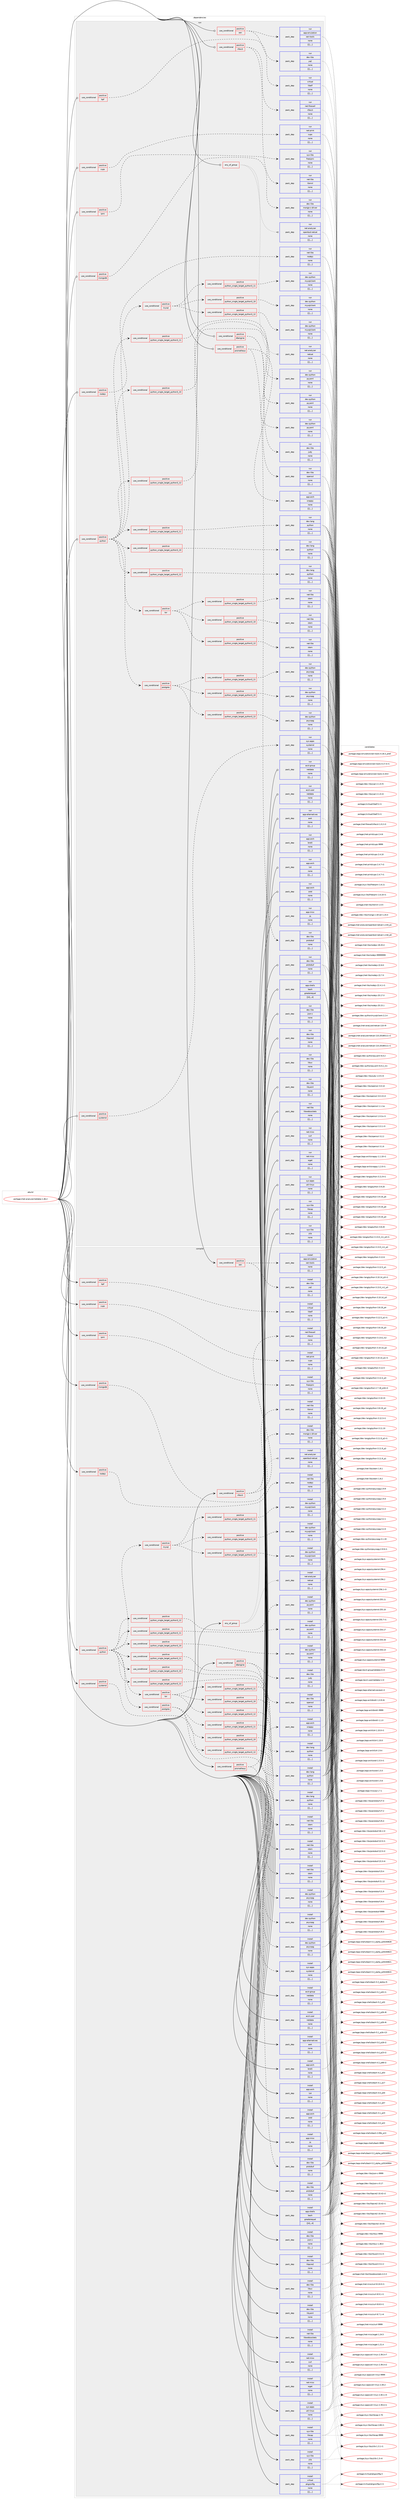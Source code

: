 digraph prolog {

# *************
# Graph options
# *************

newrank=true;
concentrate=true;
compound=true;
graph [rankdir=LR,fontname=Helvetica,fontsize=10,ranksep=1.5];#, ranksep=2.5, nodesep=0.2];
edge  [arrowhead=vee];
node  [fontname=Helvetica,fontsize=10];

# **********
# The ebuild
# **********

subgraph cluster_leftcol {
color=gray;
label=<<i>ebuild</i>>;
id [label="portage://net-analyzer/netdata-1.46.2", color=red, width=4, href="../net-analyzer/netdata-1.46.2.svg"];
}

# ****************
# The dependencies
# ****************

subgraph cluster_midcol {
color=gray;
label=<<i>dependencies</i>>;
subgraph cluster_compile {
fillcolor="#eeeeee";
style=filled;
label=<<i>compile</i>>;
subgraph any2560 {
dependency358375 [label=<<TABLE BORDER="0" CELLBORDER="1" CELLSPACING="0" CELLPADDING="4"><TR><TD CELLPADDING="10">any_of_group</TD></TR></TABLE>>, shape=none, color=red];subgraph pack263396 {
dependency358376 [label=<<TABLE BORDER="0" CELLBORDER="1" CELLSPACING="0" CELLPADDING="4" WIDTH="220"><TR><TD ROWSPAN="6" CELLPADDING="30">pack_dep</TD></TR><TR><TD WIDTH="110">install</TD></TR><TR><TD>net-analyzer</TD></TR><TR><TD>openbsd-netcat</TD></TR><TR><TD>none</TD></TR><TR><TD>[[],,,,]</TD></TR></TABLE>>, shape=none, color=blue];
}
dependency358375:e -> dependency358376:w [weight=20,style="dotted",arrowhead="oinv"];
subgraph pack263397 {
dependency358377 [label=<<TABLE BORDER="0" CELLBORDER="1" CELLSPACING="0" CELLPADDING="4" WIDTH="220"><TR><TD ROWSPAN="6" CELLPADDING="30">pack_dep</TD></TR><TR><TD WIDTH="110">install</TD></TR><TR><TD>net-analyzer</TD></TR><TR><TD>netcat</TD></TR><TR><TD>none</TD></TR><TR><TD>[[],,,,]</TD></TR></TABLE>>, shape=none, color=blue];
}
dependency358375:e -> dependency358377:w [weight=20,style="dotted",arrowhead="oinv"];
}
id:e -> dependency358375:w [weight=20,style="solid",arrowhead="vee"];
subgraph cond92241 {
dependency358378 [label=<<TABLE BORDER="0" CELLBORDER="1" CELLSPACING="0" CELLPADDING="4"><TR><TD ROWSPAN="3" CELLPADDING="10">use_conditional</TD></TR><TR><TD>positive</TD></TR><TR><TD>bpf</TD></TR></TABLE>>, shape=none, color=red];
subgraph pack263398 {
dependency358379 [label=<<TABLE BORDER="0" CELLBORDER="1" CELLSPACING="0" CELLPADDING="4" WIDTH="220"><TR><TD ROWSPAN="6" CELLPADDING="30">pack_dep</TD></TR><TR><TD WIDTH="110">install</TD></TR><TR><TD>virtual</TD></TR><TR><TD>libelf</TD></TR><TR><TD>none</TD></TR><TR><TD>[[],,,,]</TD></TR></TABLE>>, shape=none, color=blue];
}
dependency358378:e -> dependency358379:w [weight=20,style="dashed",arrowhead="vee"];
}
id:e -> dependency358378:w [weight=20,style="solid",arrowhead="vee"];
subgraph cond92242 {
dependency358380 [label=<<TABLE BORDER="0" CELLBORDER="1" CELLSPACING="0" CELLPADDING="4"><TR><TD ROWSPAN="3" CELLPADDING="10">use_conditional</TD></TR><TR><TD>positive</TD></TR><TR><TD>cups</TD></TR></TABLE>>, shape=none, color=red];
subgraph pack263399 {
dependency358381 [label=<<TABLE BORDER="0" CELLBORDER="1" CELLSPACING="0" CELLPADDING="4" WIDTH="220"><TR><TD ROWSPAN="6" CELLPADDING="30">pack_dep</TD></TR><TR><TD WIDTH="110">install</TD></TR><TR><TD>net-print</TD></TR><TR><TD>cups</TD></TR><TR><TD>none</TD></TR><TR><TD>[[],,,,]</TD></TR></TABLE>>, shape=none, color=blue];
}
dependency358380:e -> dependency358381:w [weight=20,style="dashed",arrowhead="vee"];
}
id:e -> dependency358380:w [weight=20,style="solid",arrowhead="vee"];
subgraph cond92243 {
dependency358382 [label=<<TABLE BORDER="0" CELLBORDER="1" CELLSPACING="0" CELLPADDING="4"><TR><TD ROWSPAN="3" CELLPADDING="10">use_conditional</TD></TR><TR><TD>positive</TD></TR><TR><TD>dbengine</TD></TR></TABLE>>, shape=none, color=red];
subgraph pack263400 {
dependency358383 [label=<<TABLE BORDER="0" CELLBORDER="1" CELLSPACING="0" CELLPADDING="4" WIDTH="220"><TR><TD ROWSPAN="6" CELLPADDING="30">pack_dep</TD></TR><TR><TD WIDTH="110">install</TD></TR><TR><TD>dev-libs</TD></TR><TR><TD>judy</TD></TR><TR><TD>none</TD></TR><TR><TD>[[],,,,]</TD></TR></TABLE>>, shape=none, color=blue];
}
dependency358382:e -> dependency358383:w [weight=20,style="dashed",arrowhead="vee"];
subgraph pack263401 {
dependency358384 [label=<<TABLE BORDER="0" CELLBORDER="1" CELLSPACING="0" CELLPADDING="4" WIDTH="220"><TR><TD ROWSPAN="6" CELLPADDING="30">pack_dep</TD></TR><TR><TD WIDTH="110">install</TD></TR><TR><TD>dev-libs</TD></TR><TR><TD>openssl</TD></TR><TR><TD>none</TD></TR><TR><TD>[[],,,,]</TD></TR></TABLE>>, shape=none, color=blue];
}
dependency358382:e -> dependency358384:w [weight=20,style="dashed",arrowhead="vee"];
}
id:e -> dependency358382:w [weight=20,style="solid",arrowhead="vee"];
subgraph cond92244 {
dependency358385 [label=<<TABLE BORDER="0" CELLBORDER="1" CELLSPACING="0" CELLPADDING="4"><TR><TD ROWSPAN="3" CELLPADDING="10">use_conditional</TD></TR><TR><TD>positive</TD></TR><TR><TD>ipmi</TD></TR></TABLE>>, shape=none, color=red];
subgraph pack263402 {
dependency358386 [label=<<TABLE BORDER="0" CELLBORDER="1" CELLSPACING="0" CELLPADDING="4" WIDTH="220"><TR><TD ROWSPAN="6" CELLPADDING="30">pack_dep</TD></TR><TR><TD WIDTH="110">install</TD></TR><TR><TD>sys-libs</TD></TR><TR><TD>freeipmi</TD></TR><TR><TD>none</TD></TR><TR><TD>[[],,,,]</TD></TR></TABLE>>, shape=none, color=blue];
}
dependency358385:e -> dependency358386:w [weight=20,style="dashed",arrowhead="vee"];
}
id:e -> dependency358385:w [weight=20,style="solid",arrowhead="vee"];
subgraph cond92245 {
dependency358387 [label=<<TABLE BORDER="0" CELLBORDER="1" CELLSPACING="0" CELLPADDING="4"><TR><TD ROWSPAN="3" CELLPADDING="10">use_conditional</TD></TR><TR><TD>positive</TD></TR><TR><TD>mongodb</TD></TR></TABLE>>, shape=none, color=red];
subgraph pack263403 {
dependency358388 [label=<<TABLE BORDER="0" CELLBORDER="1" CELLSPACING="0" CELLPADDING="4" WIDTH="220"><TR><TD ROWSPAN="6" CELLPADDING="30">pack_dep</TD></TR><TR><TD WIDTH="110">install</TD></TR><TR><TD>dev-libs</TD></TR><TR><TD>mongo-c-driver</TD></TR><TR><TD>none</TD></TR><TR><TD>[[],,,,]</TD></TR></TABLE>>, shape=none, color=blue];
}
dependency358387:e -> dependency358388:w [weight=20,style="dashed",arrowhead="vee"];
}
id:e -> dependency358387:w [weight=20,style="solid",arrowhead="vee"];
subgraph cond92246 {
dependency358389 [label=<<TABLE BORDER="0" CELLBORDER="1" CELLSPACING="0" CELLPADDING="4"><TR><TD ROWSPAN="3" CELLPADDING="10">use_conditional</TD></TR><TR><TD>positive</TD></TR><TR><TD>nfacct</TD></TR></TABLE>>, shape=none, color=red];
subgraph pack263404 {
dependency358390 [label=<<TABLE BORDER="0" CELLBORDER="1" CELLSPACING="0" CELLPADDING="4" WIDTH="220"><TR><TD ROWSPAN="6" CELLPADDING="30">pack_dep</TD></TR><TR><TD WIDTH="110">install</TD></TR><TR><TD>net-firewall</TD></TR><TR><TD>nfacct</TD></TR><TR><TD>none</TD></TR><TR><TD>[[],,,,]</TD></TR></TABLE>>, shape=none, color=blue];
}
dependency358389:e -> dependency358390:w [weight=20,style="dashed",arrowhead="vee"];
subgraph pack263405 {
dependency358391 [label=<<TABLE BORDER="0" CELLBORDER="1" CELLSPACING="0" CELLPADDING="4" WIDTH="220"><TR><TD ROWSPAN="6" CELLPADDING="30">pack_dep</TD></TR><TR><TD WIDTH="110">install</TD></TR><TR><TD>net-libs</TD></TR><TR><TD>libmnl</TD></TR><TR><TD>none</TD></TR><TR><TD>[[],,,,]</TD></TR></TABLE>>, shape=none, color=blue];
}
dependency358389:e -> dependency358391:w [weight=20,style="dashed",arrowhead="vee"];
}
id:e -> dependency358389:w [weight=20,style="solid",arrowhead="vee"];
subgraph cond92247 {
dependency358392 [label=<<TABLE BORDER="0" CELLBORDER="1" CELLSPACING="0" CELLPADDING="4"><TR><TD ROWSPAN="3" CELLPADDING="10">use_conditional</TD></TR><TR><TD>positive</TD></TR><TR><TD>nodejs</TD></TR></TABLE>>, shape=none, color=red];
subgraph pack263406 {
dependency358393 [label=<<TABLE BORDER="0" CELLBORDER="1" CELLSPACING="0" CELLPADDING="4" WIDTH="220"><TR><TD ROWSPAN="6" CELLPADDING="30">pack_dep</TD></TR><TR><TD WIDTH="110">install</TD></TR><TR><TD>net-libs</TD></TR><TR><TD>nodejs</TD></TR><TR><TD>none</TD></TR><TR><TD>[[],,,,]</TD></TR></TABLE>>, shape=none, color=blue];
}
dependency358392:e -> dependency358393:w [weight=20,style="dashed",arrowhead="vee"];
}
id:e -> dependency358392:w [weight=20,style="solid",arrowhead="vee"];
subgraph cond92248 {
dependency358394 [label=<<TABLE BORDER="0" CELLBORDER="1" CELLSPACING="0" CELLPADDING="4"><TR><TD ROWSPAN="3" CELLPADDING="10">use_conditional</TD></TR><TR><TD>positive</TD></TR><TR><TD>prometheus</TD></TR></TABLE>>, shape=none, color=red];
subgraph pack263407 {
dependency358395 [label=<<TABLE BORDER="0" CELLBORDER="1" CELLSPACING="0" CELLPADDING="4" WIDTH="220"><TR><TD ROWSPAN="6" CELLPADDING="30">pack_dep</TD></TR><TR><TD WIDTH="110">install</TD></TR><TR><TD>app-arch</TD></TR><TR><TD>snappy</TD></TR><TR><TD>none</TD></TR><TR><TD>[[],,,,]</TD></TR></TABLE>>, shape=none, color=blue];
}
dependency358394:e -> dependency358395:w [weight=20,style="dashed",arrowhead="vee"];
subgraph pack263408 {
dependency358396 [label=<<TABLE BORDER="0" CELLBORDER="1" CELLSPACING="0" CELLPADDING="4" WIDTH="220"><TR><TD ROWSPAN="6" CELLPADDING="30">pack_dep</TD></TR><TR><TD WIDTH="110">install</TD></TR><TR><TD>dev-libs</TD></TR><TR><TD>protobuf</TD></TR><TR><TD>none</TD></TR><TR><TD>[[],,,,]</TD></TR></TABLE>>, shape=none, color=blue];
}
dependency358394:e -> dependency358396:w [weight=20,style="dashed",arrowhead="vee"];
}
id:e -> dependency358394:w [weight=20,style="solid",arrowhead="vee"];
subgraph cond92249 {
dependency358397 [label=<<TABLE BORDER="0" CELLBORDER="1" CELLSPACING="0" CELLPADDING="4"><TR><TD ROWSPAN="3" CELLPADDING="10">use_conditional</TD></TR><TR><TD>positive</TD></TR><TR><TD>python</TD></TR></TABLE>>, shape=none, color=red];
subgraph cond92250 {
dependency358398 [label=<<TABLE BORDER="0" CELLBORDER="1" CELLSPACING="0" CELLPADDING="4"><TR><TD ROWSPAN="3" CELLPADDING="10">use_conditional</TD></TR><TR><TD>positive</TD></TR><TR><TD>python_single_target_python3_10</TD></TR></TABLE>>, shape=none, color=red];
subgraph pack263409 {
dependency358399 [label=<<TABLE BORDER="0" CELLBORDER="1" CELLSPACING="0" CELLPADDING="4" WIDTH="220"><TR><TD ROWSPAN="6" CELLPADDING="30">pack_dep</TD></TR><TR><TD WIDTH="110">install</TD></TR><TR><TD>dev-lang</TD></TR><TR><TD>python</TD></TR><TR><TD>none</TD></TR><TR><TD>[[],,,,]</TD></TR></TABLE>>, shape=none, color=blue];
}
dependency358398:e -> dependency358399:w [weight=20,style="dashed",arrowhead="vee"];
}
dependency358397:e -> dependency358398:w [weight=20,style="dashed",arrowhead="vee"];
subgraph cond92251 {
dependency358400 [label=<<TABLE BORDER="0" CELLBORDER="1" CELLSPACING="0" CELLPADDING="4"><TR><TD ROWSPAN="3" CELLPADDING="10">use_conditional</TD></TR><TR><TD>positive</TD></TR><TR><TD>python_single_target_python3_11</TD></TR></TABLE>>, shape=none, color=red];
subgraph pack263410 {
dependency358401 [label=<<TABLE BORDER="0" CELLBORDER="1" CELLSPACING="0" CELLPADDING="4" WIDTH="220"><TR><TD ROWSPAN="6" CELLPADDING="30">pack_dep</TD></TR><TR><TD WIDTH="110">install</TD></TR><TR><TD>dev-lang</TD></TR><TR><TD>python</TD></TR><TR><TD>none</TD></TR><TR><TD>[[],,,,]</TD></TR></TABLE>>, shape=none, color=blue];
}
dependency358400:e -> dependency358401:w [weight=20,style="dashed",arrowhead="vee"];
}
dependency358397:e -> dependency358400:w [weight=20,style="dashed",arrowhead="vee"];
subgraph cond92252 {
dependency358402 [label=<<TABLE BORDER="0" CELLBORDER="1" CELLSPACING="0" CELLPADDING="4"><TR><TD ROWSPAN="3" CELLPADDING="10">use_conditional</TD></TR><TR><TD>positive</TD></TR><TR><TD>python_single_target_python3_12</TD></TR></TABLE>>, shape=none, color=red];
subgraph pack263411 {
dependency358403 [label=<<TABLE BORDER="0" CELLBORDER="1" CELLSPACING="0" CELLPADDING="4" WIDTH="220"><TR><TD ROWSPAN="6" CELLPADDING="30">pack_dep</TD></TR><TR><TD WIDTH="110">install</TD></TR><TR><TD>dev-lang</TD></TR><TR><TD>python</TD></TR><TR><TD>none</TD></TR><TR><TD>[[],,,,]</TD></TR></TABLE>>, shape=none, color=blue];
}
dependency358402:e -> dependency358403:w [weight=20,style="dashed",arrowhead="vee"];
}
dependency358397:e -> dependency358402:w [weight=20,style="dashed",arrowhead="vee"];
subgraph cond92253 {
dependency358404 [label=<<TABLE BORDER="0" CELLBORDER="1" CELLSPACING="0" CELLPADDING="4"><TR><TD ROWSPAN="3" CELLPADDING="10">use_conditional</TD></TR><TR><TD>positive</TD></TR><TR><TD>python_single_target_python3_10</TD></TR></TABLE>>, shape=none, color=red];
subgraph pack263412 {
dependency358405 [label=<<TABLE BORDER="0" CELLBORDER="1" CELLSPACING="0" CELLPADDING="4" WIDTH="220"><TR><TD ROWSPAN="6" CELLPADDING="30">pack_dep</TD></TR><TR><TD WIDTH="110">install</TD></TR><TR><TD>dev-python</TD></TR><TR><TD>pyyaml</TD></TR><TR><TD>none</TD></TR><TR><TD>[[],,,,]</TD></TR></TABLE>>, shape=none, color=blue];
}
dependency358404:e -> dependency358405:w [weight=20,style="dashed",arrowhead="vee"];
}
dependency358397:e -> dependency358404:w [weight=20,style="dashed",arrowhead="vee"];
subgraph cond92254 {
dependency358406 [label=<<TABLE BORDER="0" CELLBORDER="1" CELLSPACING="0" CELLPADDING="4"><TR><TD ROWSPAN="3" CELLPADDING="10">use_conditional</TD></TR><TR><TD>positive</TD></TR><TR><TD>python_single_target_python3_11</TD></TR></TABLE>>, shape=none, color=red];
subgraph pack263413 {
dependency358407 [label=<<TABLE BORDER="0" CELLBORDER="1" CELLSPACING="0" CELLPADDING="4" WIDTH="220"><TR><TD ROWSPAN="6" CELLPADDING="30">pack_dep</TD></TR><TR><TD WIDTH="110">install</TD></TR><TR><TD>dev-python</TD></TR><TR><TD>pyyaml</TD></TR><TR><TD>none</TD></TR><TR><TD>[[],,,,]</TD></TR></TABLE>>, shape=none, color=blue];
}
dependency358406:e -> dependency358407:w [weight=20,style="dashed",arrowhead="vee"];
}
dependency358397:e -> dependency358406:w [weight=20,style="dashed",arrowhead="vee"];
subgraph cond92255 {
dependency358408 [label=<<TABLE BORDER="0" CELLBORDER="1" CELLSPACING="0" CELLPADDING="4"><TR><TD ROWSPAN="3" CELLPADDING="10">use_conditional</TD></TR><TR><TD>positive</TD></TR><TR><TD>python_single_target_python3_12</TD></TR></TABLE>>, shape=none, color=red];
subgraph pack263414 {
dependency358409 [label=<<TABLE BORDER="0" CELLBORDER="1" CELLSPACING="0" CELLPADDING="4" WIDTH="220"><TR><TD ROWSPAN="6" CELLPADDING="30">pack_dep</TD></TR><TR><TD WIDTH="110">install</TD></TR><TR><TD>dev-python</TD></TR><TR><TD>pyyaml</TD></TR><TR><TD>none</TD></TR><TR><TD>[[],,,,]</TD></TR></TABLE>>, shape=none, color=blue];
}
dependency358408:e -> dependency358409:w [weight=20,style="dashed",arrowhead="vee"];
}
dependency358397:e -> dependency358408:w [weight=20,style="dashed",arrowhead="vee"];
subgraph cond92256 {
dependency358410 [label=<<TABLE BORDER="0" CELLBORDER="1" CELLSPACING="0" CELLPADDING="4"><TR><TD ROWSPAN="3" CELLPADDING="10">use_conditional</TD></TR><TR><TD>positive</TD></TR><TR><TD>mysql</TD></TR></TABLE>>, shape=none, color=red];
subgraph cond92257 {
dependency358411 [label=<<TABLE BORDER="0" CELLBORDER="1" CELLSPACING="0" CELLPADDING="4"><TR><TD ROWSPAN="3" CELLPADDING="10">use_conditional</TD></TR><TR><TD>positive</TD></TR><TR><TD>python_single_target_python3_10</TD></TR></TABLE>>, shape=none, color=red];
subgraph pack263415 {
dependency358412 [label=<<TABLE BORDER="0" CELLBORDER="1" CELLSPACING="0" CELLPADDING="4" WIDTH="220"><TR><TD ROWSPAN="6" CELLPADDING="30">pack_dep</TD></TR><TR><TD WIDTH="110">install</TD></TR><TR><TD>dev-python</TD></TR><TR><TD>mysqlclient</TD></TR><TR><TD>none</TD></TR><TR><TD>[[],,,,]</TD></TR></TABLE>>, shape=none, color=blue];
}
dependency358411:e -> dependency358412:w [weight=20,style="dashed",arrowhead="vee"];
}
dependency358410:e -> dependency358411:w [weight=20,style="dashed",arrowhead="vee"];
subgraph cond92258 {
dependency358413 [label=<<TABLE BORDER="0" CELLBORDER="1" CELLSPACING="0" CELLPADDING="4"><TR><TD ROWSPAN="3" CELLPADDING="10">use_conditional</TD></TR><TR><TD>positive</TD></TR><TR><TD>python_single_target_python3_11</TD></TR></TABLE>>, shape=none, color=red];
subgraph pack263416 {
dependency358414 [label=<<TABLE BORDER="0" CELLBORDER="1" CELLSPACING="0" CELLPADDING="4" WIDTH="220"><TR><TD ROWSPAN="6" CELLPADDING="30">pack_dep</TD></TR><TR><TD WIDTH="110">install</TD></TR><TR><TD>dev-python</TD></TR><TR><TD>mysqlclient</TD></TR><TR><TD>none</TD></TR><TR><TD>[[],,,,]</TD></TR></TABLE>>, shape=none, color=blue];
}
dependency358413:e -> dependency358414:w [weight=20,style="dashed",arrowhead="vee"];
}
dependency358410:e -> dependency358413:w [weight=20,style="dashed",arrowhead="vee"];
subgraph cond92259 {
dependency358415 [label=<<TABLE BORDER="0" CELLBORDER="1" CELLSPACING="0" CELLPADDING="4"><TR><TD ROWSPAN="3" CELLPADDING="10">use_conditional</TD></TR><TR><TD>positive</TD></TR><TR><TD>python_single_target_python3_12</TD></TR></TABLE>>, shape=none, color=red];
subgraph pack263417 {
dependency358416 [label=<<TABLE BORDER="0" CELLBORDER="1" CELLSPACING="0" CELLPADDING="4" WIDTH="220"><TR><TD ROWSPAN="6" CELLPADDING="30">pack_dep</TD></TR><TR><TD WIDTH="110">install</TD></TR><TR><TD>dev-python</TD></TR><TR><TD>mysqlclient</TD></TR><TR><TD>none</TD></TR><TR><TD>[[],,,,]</TD></TR></TABLE>>, shape=none, color=blue];
}
dependency358415:e -> dependency358416:w [weight=20,style="dashed",arrowhead="vee"];
}
dependency358410:e -> dependency358415:w [weight=20,style="dashed",arrowhead="vee"];
}
dependency358397:e -> dependency358410:w [weight=20,style="dashed",arrowhead="vee"];
subgraph cond92260 {
dependency358417 [label=<<TABLE BORDER="0" CELLBORDER="1" CELLSPACING="0" CELLPADDING="4"><TR><TD ROWSPAN="3" CELLPADDING="10">use_conditional</TD></TR><TR><TD>positive</TD></TR><TR><TD>postgres</TD></TR></TABLE>>, shape=none, color=red];
subgraph cond92261 {
dependency358418 [label=<<TABLE BORDER="0" CELLBORDER="1" CELLSPACING="0" CELLPADDING="4"><TR><TD ROWSPAN="3" CELLPADDING="10">use_conditional</TD></TR><TR><TD>positive</TD></TR><TR><TD>python_single_target_python3_10</TD></TR></TABLE>>, shape=none, color=red];
subgraph pack263418 {
dependency358419 [label=<<TABLE BORDER="0" CELLBORDER="1" CELLSPACING="0" CELLPADDING="4" WIDTH="220"><TR><TD ROWSPAN="6" CELLPADDING="30">pack_dep</TD></TR><TR><TD WIDTH="110">install</TD></TR><TR><TD>dev-python</TD></TR><TR><TD>psycopg</TD></TR><TR><TD>none</TD></TR><TR><TD>[[],,,,]</TD></TR></TABLE>>, shape=none, color=blue];
}
dependency358418:e -> dependency358419:w [weight=20,style="dashed",arrowhead="vee"];
}
dependency358417:e -> dependency358418:w [weight=20,style="dashed",arrowhead="vee"];
subgraph cond92262 {
dependency358420 [label=<<TABLE BORDER="0" CELLBORDER="1" CELLSPACING="0" CELLPADDING="4"><TR><TD ROWSPAN="3" CELLPADDING="10">use_conditional</TD></TR><TR><TD>positive</TD></TR><TR><TD>python_single_target_python3_11</TD></TR></TABLE>>, shape=none, color=red];
subgraph pack263419 {
dependency358421 [label=<<TABLE BORDER="0" CELLBORDER="1" CELLSPACING="0" CELLPADDING="4" WIDTH="220"><TR><TD ROWSPAN="6" CELLPADDING="30">pack_dep</TD></TR><TR><TD WIDTH="110">install</TD></TR><TR><TD>dev-python</TD></TR><TR><TD>psycopg</TD></TR><TR><TD>none</TD></TR><TR><TD>[[],,,,]</TD></TR></TABLE>>, shape=none, color=blue];
}
dependency358420:e -> dependency358421:w [weight=20,style="dashed",arrowhead="vee"];
}
dependency358417:e -> dependency358420:w [weight=20,style="dashed",arrowhead="vee"];
subgraph cond92263 {
dependency358422 [label=<<TABLE BORDER="0" CELLBORDER="1" CELLSPACING="0" CELLPADDING="4"><TR><TD ROWSPAN="3" CELLPADDING="10">use_conditional</TD></TR><TR><TD>positive</TD></TR><TR><TD>python_single_target_python3_12</TD></TR></TABLE>>, shape=none, color=red];
subgraph pack263420 {
dependency358423 [label=<<TABLE BORDER="0" CELLBORDER="1" CELLSPACING="0" CELLPADDING="4" WIDTH="220"><TR><TD ROWSPAN="6" CELLPADDING="30">pack_dep</TD></TR><TR><TD WIDTH="110">install</TD></TR><TR><TD>dev-python</TD></TR><TR><TD>psycopg</TD></TR><TR><TD>none</TD></TR><TR><TD>[[],,,,]</TD></TR></TABLE>>, shape=none, color=blue];
}
dependency358422:e -> dependency358423:w [weight=20,style="dashed",arrowhead="vee"];
}
dependency358417:e -> dependency358422:w [weight=20,style="dashed",arrowhead="vee"];
}
dependency358397:e -> dependency358417:w [weight=20,style="dashed",arrowhead="vee"];
subgraph cond92264 {
dependency358424 [label=<<TABLE BORDER="0" CELLBORDER="1" CELLSPACING="0" CELLPADDING="4"><TR><TD ROWSPAN="3" CELLPADDING="10">use_conditional</TD></TR><TR><TD>positive</TD></TR><TR><TD>tor</TD></TR></TABLE>>, shape=none, color=red];
subgraph cond92265 {
dependency358425 [label=<<TABLE BORDER="0" CELLBORDER="1" CELLSPACING="0" CELLPADDING="4"><TR><TD ROWSPAN="3" CELLPADDING="10">use_conditional</TD></TR><TR><TD>positive</TD></TR><TR><TD>python_single_target_python3_10</TD></TR></TABLE>>, shape=none, color=red];
subgraph pack263421 {
dependency358426 [label=<<TABLE BORDER="0" CELLBORDER="1" CELLSPACING="0" CELLPADDING="4" WIDTH="220"><TR><TD ROWSPAN="6" CELLPADDING="30">pack_dep</TD></TR><TR><TD WIDTH="110">install</TD></TR><TR><TD>net-libs</TD></TR><TR><TD>stem</TD></TR><TR><TD>none</TD></TR><TR><TD>[[],,,,]</TD></TR></TABLE>>, shape=none, color=blue];
}
dependency358425:e -> dependency358426:w [weight=20,style="dashed",arrowhead="vee"];
}
dependency358424:e -> dependency358425:w [weight=20,style="dashed",arrowhead="vee"];
subgraph cond92266 {
dependency358427 [label=<<TABLE BORDER="0" CELLBORDER="1" CELLSPACING="0" CELLPADDING="4"><TR><TD ROWSPAN="3" CELLPADDING="10">use_conditional</TD></TR><TR><TD>positive</TD></TR><TR><TD>python_single_target_python3_11</TD></TR></TABLE>>, shape=none, color=red];
subgraph pack263422 {
dependency358428 [label=<<TABLE BORDER="0" CELLBORDER="1" CELLSPACING="0" CELLPADDING="4" WIDTH="220"><TR><TD ROWSPAN="6" CELLPADDING="30">pack_dep</TD></TR><TR><TD WIDTH="110">install</TD></TR><TR><TD>net-libs</TD></TR><TR><TD>stem</TD></TR><TR><TD>none</TD></TR><TR><TD>[[],,,,]</TD></TR></TABLE>>, shape=none, color=blue];
}
dependency358427:e -> dependency358428:w [weight=20,style="dashed",arrowhead="vee"];
}
dependency358424:e -> dependency358427:w [weight=20,style="dashed",arrowhead="vee"];
subgraph cond92267 {
dependency358429 [label=<<TABLE BORDER="0" CELLBORDER="1" CELLSPACING="0" CELLPADDING="4"><TR><TD ROWSPAN="3" CELLPADDING="10">use_conditional</TD></TR><TR><TD>positive</TD></TR><TR><TD>python_single_target_python3_12</TD></TR></TABLE>>, shape=none, color=red];
subgraph pack263423 {
dependency358430 [label=<<TABLE BORDER="0" CELLBORDER="1" CELLSPACING="0" CELLPADDING="4" WIDTH="220"><TR><TD ROWSPAN="6" CELLPADDING="30">pack_dep</TD></TR><TR><TD WIDTH="110">install</TD></TR><TR><TD>net-libs</TD></TR><TR><TD>stem</TD></TR><TR><TD>none</TD></TR><TR><TD>[[],,,,]</TD></TR></TABLE>>, shape=none, color=blue];
}
dependency358429:e -> dependency358430:w [weight=20,style="dashed",arrowhead="vee"];
}
dependency358424:e -> dependency358429:w [weight=20,style="dashed",arrowhead="vee"];
}
dependency358397:e -> dependency358424:w [weight=20,style="dashed",arrowhead="vee"];
}
id:e -> dependency358397:w [weight=20,style="solid",arrowhead="vee"];
subgraph cond92268 {
dependency358431 [label=<<TABLE BORDER="0" CELLBORDER="1" CELLSPACING="0" CELLPADDING="4"><TR><TD ROWSPAN="3" CELLPADDING="10">use_conditional</TD></TR><TR><TD>positive</TD></TR><TR><TD>systemd</TD></TR></TABLE>>, shape=none, color=red];
subgraph pack263424 {
dependency358432 [label=<<TABLE BORDER="0" CELLBORDER="1" CELLSPACING="0" CELLPADDING="4" WIDTH="220"><TR><TD ROWSPAN="6" CELLPADDING="30">pack_dep</TD></TR><TR><TD WIDTH="110">install</TD></TR><TR><TD>sys-apps</TD></TR><TR><TD>systemd</TD></TR><TR><TD>none</TD></TR><TR><TD>[[],,,,]</TD></TR></TABLE>>, shape=none, color=blue];
}
dependency358431:e -> dependency358432:w [weight=20,style="dashed",arrowhead="vee"];
}
id:e -> dependency358431:w [weight=20,style="solid",arrowhead="vee"];
subgraph cond92269 {
dependency358433 [label=<<TABLE BORDER="0" CELLBORDER="1" CELLSPACING="0" CELLPADDING="4"><TR><TD ROWSPAN="3" CELLPADDING="10">use_conditional</TD></TR><TR><TD>positive</TD></TR><TR><TD>xen</TD></TR></TABLE>>, shape=none, color=red];
subgraph pack263425 {
dependency358434 [label=<<TABLE BORDER="0" CELLBORDER="1" CELLSPACING="0" CELLPADDING="4" WIDTH="220"><TR><TD ROWSPAN="6" CELLPADDING="30">pack_dep</TD></TR><TR><TD WIDTH="110">install</TD></TR><TR><TD>app-emulation</TD></TR><TR><TD>xen-tools</TD></TR><TR><TD>none</TD></TR><TR><TD>[[],,,,]</TD></TR></TABLE>>, shape=none, color=blue];
}
dependency358433:e -> dependency358434:w [weight=20,style="dashed",arrowhead="vee"];
subgraph pack263426 {
dependency358435 [label=<<TABLE BORDER="0" CELLBORDER="1" CELLSPACING="0" CELLPADDING="4" WIDTH="220"><TR><TD ROWSPAN="6" CELLPADDING="30">pack_dep</TD></TR><TR><TD WIDTH="110">install</TD></TR><TR><TD>dev-libs</TD></TR><TR><TD>yajl</TD></TR><TR><TD>none</TD></TR><TR><TD>[[],,,,]</TD></TR></TABLE>>, shape=none, color=blue];
}
dependency358433:e -> dependency358435:w [weight=20,style="dashed",arrowhead="vee"];
}
id:e -> dependency358433:w [weight=20,style="solid",arrowhead="vee"];
subgraph pack263427 {
dependency358436 [label=<<TABLE BORDER="0" CELLBORDER="1" CELLSPACING="0" CELLPADDING="4" WIDTH="220"><TR><TD ROWSPAN="6" CELLPADDING="30">pack_dep</TD></TR><TR><TD WIDTH="110">install</TD></TR><TR><TD>acct-group</TD></TR><TR><TD>netdata</TD></TR><TR><TD>none</TD></TR><TR><TD>[[],,,,]</TD></TR></TABLE>>, shape=none, color=blue];
}
id:e -> dependency358436:w [weight=20,style="solid",arrowhead="vee"];
subgraph pack263428 {
dependency358437 [label=<<TABLE BORDER="0" CELLBORDER="1" CELLSPACING="0" CELLPADDING="4" WIDTH="220"><TR><TD ROWSPAN="6" CELLPADDING="30">pack_dep</TD></TR><TR><TD WIDTH="110">install</TD></TR><TR><TD>acct-user</TD></TR><TR><TD>netdata</TD></TR><TR><TD>none</TD></TR><TR><TD>[[],,,,]</TD></TR></TABLE>>, shape=none, color=blue];
}
id:e -> dependency358437:w [weight=20,style="solid",arrowhead="vee"];
subgraph pack263429 {
dependency358438 [label=<<TABLE BORDER="0" CELLBORDER="1" CELLSPACING="0" CELLPADDING="4" WIDTH="220"><TR><TD ROWSPAN="6" CELLPADDING="30">pack_dep</TD></TR><TR><TD WIDTH="110">install</TD></TR><TR><TD>app-alternatives</TD></TR><TR><TD>awk</TD></TR><TR><TD>none</TD></TR><TR><TD>[[],,,,]</TD></TR></TABLE>>, shape=none, color=blue];
}
id:e -> dependency358438:w [weight=20,style="solid",arrowhead="vee"];
subgraph pack263430 {
dependency358439 [label=<<TABLE BORDER="0" CELLBORDER="1" CELLSPACING="0" CELLPADDING="4" WIDTH="220"><TR><TD ROWSPAN="6" CELLPADDING="30">pack_dep</TD></TR><TR><TD WIDTH="110">install</TD></TR><TR><TD>app-arch</TD></TR><TR><TD>brotli</TD></TR><TR><TD>none</TD></TR><TR><TD>[[],,,,]</TD></TR></TABLE>>, shape=none, color=blue];
}
id:e -> dependency358439:w [weight=20,style="solid",arrowhead="vee"];
subgraph pack263431 {
dependency358440 [label=<<TABLE BORDER="0" CELLBORDER="1" CELLSPACING="0" CELLPADDING="4" WIDTH="220"><TR><TD ROWSPAN="6" CELLPADDING="30">pack_dep</TD></TR><TR><TD WIDTH="110">install</TD></TR><TR><TD>app-arch</TD></TR><TR><TD>lz4</TD></TR><TR><TD>none</TD></TR><TR><TD>[[],,,,]</TD></TR></TABLE>>, shape=none, color=blue];
}
id:e -> dependency358440:w [weight=20,style="solid",arrowhead="vee"];
subgraph pack263432 {
dependency358441 [label=<<TABLE BORDER="0" CELLBORDER="1" CELLSPACING="0" CELLPADDING="4" WIDTH="220"><TR><TD ROWSPAN="6" CELLPADDING="30">pack_dep</TD></TR><TR><TD WIDTH="110">install</TD></TR><TR><TD>app-arch</TD></TR><TR><TD>zstd</TD></TR><TR><TD>none</TD></TR><TR><TD>[[],,,,]</TD></TR></TABLE>>, shape=none, color=blue];
}
id:e -> dependency358441:w [weight=20,style="solid",arrowhead="vee"];
subgraph pack263433 {
dependency358442 [label=<<TABLE BORDER="0" CELLBORDER="1" CELLSPACING="0" CELLPADDING="4" WIDTH="220"><TR><TD ROWSPAN="6" CELLPADDING="30">pack_dep</TD></TR><TR><TD WIDTH="110">install</TD></TR><TR><TD>app-misc</TD></TR><TR><TD>jq</TD></TR><TR><TD>none</TD></TR><TR><TD>[[],,,,]</TD></TR></TABLE>>, shape=none, color=blue];
}
id:e -> dependency358442:w [weight=20,style="solid",arrowhead="vee"];
subgraph pack263434 {
dependency358443 [label=<<TABLE BORDER="0" CELLBORDER="1" CELLSPACING="0" CELLPADDING="4" WIDTH="220"><TR><TD ROWSPAN="6" CELLPADDING="30">pack_dep</TD></TR><TR><TD WIDTH="110">install</TD></TR><TR><TD>app-shells</TD></TR><TR><TD>bash</TD></TR><TR><TD>greaterequal</TD></TR><TR><TD>[[4],,,4]</TD></TR></TABLE>>, shape=none, color=blue];
}
id:e -> dependency358443:w [weight=20,style="solid",arrowhead="vee"];
subgraph pack263435 {
dependency358444 [label=<<TABLE BORDER="0" CELLBORDER="1" CELLSPACING="0" CELLPADDING="4" WIDTH="220"><TR><TD ROWSPAN="6" CELLPADDING="30">pack_dep</TD></TR><TR><TD WIDTH="110">install</TD></TR><TR><TD>dev-libs</TD></TR><TR><TD>json-c</TD></TR><TR><TD>none</TD></TR><TR><TD>[[],,,,]</TD></TR></TABLE>>, shape=none, color=blue];
}
id:e -> dependency358444:w [weight=20,style="solid",arrowhead="vee"];
subgraph pack263436 {
dependency358445 [label=<<TABLE BORDER="0" CELLBORDER="1" CELLSPACING="0" CELLPADDING="4" WIDTH="220"><TR><TD ROWSPAN="6" CELLPADDING="30">pack_dep</TD></TR><TR><TD WIDTH="110">install</TD></TR><TR><TD>dev-libs</TD></TR><TR><TD>libpcre2</TD></TR><TR><TD>none</TD></TR><TR><TD>[[],,,,]</TD></TR></TABLE>>, shape=none, color=blue];
}
id:e -> dependency358445:w [weight=20,style="solid",arrowhead="vee"];
subgraph pack263437 {
dependency358446 [label=<<TABLE BORDER="0" CELLBORDER="1" CELLSPACING="0" CELLPADDING="4" WIDTH="220"><TR><TD ROWSPAN="6" CELLPADDING="30">pack_dep</TD></TR><TR><TD WIDTH="110">install</TD></TR><TR><TD>dev-libs</TD></TR><TR><TD>libuv</TD></TR><TR><TD>none</TD></TR><TR><TD>[[],,,,]</TD></TR></TABLE>>, shape=none, color=blue];
}
id:e -> dependency358446:w [weight=20,style="solid",arrowhead="vee"];
subgraph pack263438 {
dependency358447 [label=<<TABLE BORDER="0" CELLBORDER="1" CELLSPACING="0" CELLPADDING="4" WIDTH="220"><TR><TD ROWSPAN="6" CELLPADDING="30">pack_dep</TD></TR><TR><TD WIDTH="110">install</TD></TR><TR><TD>dev-libs</TD></TR><TR><TD>libyaml</TD></TR><TR><TD>none</TD></TR><TR><TD>[[],,,,]</TD></TR></TABLE>>, shape=none, color=blue];
}
id:e -> dependency358447:w [weight=20,style="solid",arrowhead="vee"];
subgraph pack263439 {
dependency358448 [label=<<TABLE BORDER="0" CELLBORDER="1" CELLSPACING="0" CELLPADDING="4" WIDTH="220"><TR><TD ROWSPAN="6" CELLPADDING="30">pack_dep</TD></TR><TR><TD WIDTH="110">install</TD></TR><TR><TD>dev-libs</TD></TR><TR><TD>protobuf</TD></TR><TR><TD>none</TD></TR><TR><TD>[[],,,,]</TD></TR></TABLE>>, shape=none, color=blue];
}
id:e -> dependency358448:w [weight=20,style="solid",arrowhead="vee"];
subgraph pack263440 {
dependency358449 [label=<<TABLE BORDER="0" CELLBORDER="1" CELLSPACING="0" CELLPADDING="4" WIDTH="220"><TR><TD ROWSPAN="6" CELLPADDING="30">pack_dep</TD></TR><TR><TD WIDTH="110">install</TD></TR><TR><TD>net-libs</TD></TR><TR><TD>libwebsockets</TD></TR><TR><TD>none</TD></TR><TR><TD>[[],,,,]</TD></TR></TABLE>>, shape=none, color=blue];
}
id:e -> dependency358449:w [weight=20,style="solid",arrowhead="vee"];
subgraph pack263441 {
dependency358450 [label=<<TABLE BORDER="0" CELLBORDER="1" CELLSPACING="0" CELLPADDING="4" WIDTH="220"><TR><TD ROWSPAN="6" CELLPADDING="30">pack_dep</TD></TR><TR><TD WIDTH="110">install</TD></TR><TR><TD>net-misc</TD></TR><TR><TD>curl</TD></TR><TR><TD>none</TD></TR><TR><TD>[[],,,,]</TD></TR></TABLE>>, shape=none, color=blue];
}
id:e -> dependency358450:w [weight=20,style="solid",arrowhead="vee"];
subgraph pack263442 {
dependency358451 [label=<<TABLE BORDER="0" CELLBORDER="1" CELLSPACING="0" CELLPADDING="4" WIDTH="220"><TR><TD ROWSPAN="6" CELLPADDING="30">pack_dep</TD></TR><TR><TD WIDTH="110">install</TD></TR><TR><TD>net-misc</TD></TR><TR><TD>wget</TD></TR><TR><TD>none</TD></TR><TR><TD>[[],,,,]</TD></TR></TABLE>>, shape=none, color=blue];
}
id:e -> dependency358451:w [weight=20,style="solid",arrowhead="vee"];
subgraph pack263443 {
dependency358452 [label=<<TABLE BORDER="0" CELLBORDER="1" CELLSPACING="0" CELLPADDING="4" WIDTH="220"><TR><TD ROWSPAN="6" CELLPADDING="30">pack_dep</TD></TR><TR><TD WIDTH="110">install</TD></TR><TR><TD>sys-apps</TD></TR><TR><TD>util-linux</TD></TR><TR><TD>none</TD></TR><TR><TD>[[],,,,]</TD></TR></TABLE>>, shape=none, color=blue];
}
id:e -> dependency358452:w [weight=20,style="solid",arrowhead="vee"];
subgraph pack263444 {
dependency358453 [label=<<TABLE BORDER="0" CELLBORDER="1" CELLSPACING="0" CELLPADDING="4" WIDTH="220"><TR><TD ROWSPAN="6" CELLPADDING="30">pack_dep</TD></TR><TR><TD WIDTH="110">install</TD></TR><TR><TD>sys-libs</TD></TR><TR><TD>libcap</TD></TR><TR><TD>none</TD></TR><TR><TD>[[],,,,]</TD></TR></TABLE>>, shape=none, color=blue];
}
id:e -> dependency358453:w [weight=20,style="solid",arrowhead="vee"];
subgraph pack263445 {
dependency358454 [label=<<TABLE BORDER="0" CELLBORDER="1" CELLSPACING="0" CELLPADDING="4" WIDTH="220"><TR><TD ROWSPAN="6" CELLPADDING="30">pack_dep</TD></TR><TR><TD WIDTH="110">install</TD></TR><TR><TD>sys-libs</TD></TR><TR><TD>zlib</TD></TR><TR><TD>none</TD></TR><TR><TD>[[],,,,]</TD></TR></TABLE>>, shape=none, color=blue];
}
id:e -> dependency358454:w [weight=20,style="solid",arrowhead="vee"];
subgraph pack263446 {
dependency358455 [label=<<TABLE BORDER="0" CELLBORDER="1" CELLSPACING="0" CELLPADDING="4" WIDTH="220"><TR><TD ROWSPAN="6" CELLPADDING="30">pack_dep</TD></TR><TR><TD WIDTH="110">install</TD></TR><TR><TD>virtual</TD></TR><TR><TD>pkgconfig</TD></TR><TR><TD>none</TD></TR><TR><TD>[[],,,,]</TD></TR></TABLE>>, shape=none, color=blue];
}
id:e -> dependency358455:w [weight=20,style="solid",arrowhead="vee"];
}
subgraph cluster_compileandrun {
fillcolor="#eeeeee";
style=filled;
label=<<i>compile and run</i>>;
}
subgraph cluster_run {
fillcolor="#eeeeee";
style=filled;
label=<<i>run</i>>;
subgraph any2561 {
dependency358456 [label=<<TABLE BORDER="0" CELLBORDER="1" CELLSPACING="0" CELLPADDING="4"><TR><TD CELLPADDING="10">any_of_group</TD></TR></TABLE>>, shape=none, color=red];subgraph pack263447 {
dependency358457 [label=<<TABLE BORDER="0" CELLBORDER="1" CELLSPACING="0" CELLPADDING="4" WIDTH="220"><TR><TD ROWSPAN="6" CELLPADDING="30">pack_dep</TD></TR><TR><TD WIDTH="110">run</TD></TR><TR><TD>net-analyzer</TD></TR><TR><TD>openbsd-netcat</TD></TR><TR><TD>none</TD></TR><TR><TD>[[],,,,]</TD></TR></TABLE>>, shape=none, color=blue];
}
dependency358456:e -> dependency358457:w [weight=20,style="dotted",arrowhead="oinv"];
subgraph pack263448 {
dependency358458 [label=<<TABLE BORDER="0" CELLBORDER="1" CELLSPACING="0" CELLPADDING="4" WIDTH="220"><TR><TD ROWSPAN="6" CELLPADDING="30">pack_dep</TD></TR><TR><TD WIDTH="110">run</TD></TR><TR><TD>net-analyzer</TD></TR><TR><TD>netcat</TD></TR><TR><TD>none</TD></TR><TR><TD>[[],,,,]</TD></TR></TABLE>>, shape=none, color=blue];
}
dependency358456:e -> dependency358458:w [weight=20,style="dotted",arrowhead="oinv"];
}
id:e -> dependency358456:w [weight=20,style="solid",arrowhead="odot"];
subgraph cond92270 {
dependency358459 [label=<<TABLE BORDER="0" CELLBORDER="1" CELLSPACING="0" CELLPADDING="4"><TR><TD ROWSPAN="3" CELLPADDING="10">use_conditional</TD></TR><TR><TD>positive</TD></TR><TR><TD>bpf</TD></TR></TABLE>>, shape=none, color=red];
subgraph pack263449 {
dependency358460 [label=<<TABLE BORDER="0" CELLBORDER="1" CELLSPACING="0" CELLPADDING="4" WIDTH="220"><TR><TD ROWSPAN="6" CELLPADDING="30">pack_dep</TD></TR><TR><TD WIDTH="110">run</TD></TR><TR><TD>virtual</TD></TR><TR><TD>libelf</TD></TR><TR><TD>none</TD></TR><TR><TD>[[],,,,]</TD></TR></TABLE>>, shape=none, color=blue];
}
dependency358459:e -> dependency358460:w [weight=20,style="dashed",arrowhead="vee"];
}
id:e -> dependency358459:w [weight=20,style="solid",arrowhead="odot"];
subgraph cond92271 {
dependency358461 [label=<<TABLE BORDER="0" CELLBORDER="1" CELLSPACING="0" CELLPADDING="4"><TR><TD ROWSPAN="3" CELLPADDING="10">use_conditional</TD></TR><TR><TD>positive</TD></TR><TR><TD>cups</TD></TR></TABLE>>, shape=none, color=red];
subgraph pack263450 {
dependency358462 [label=<<TABLE BORDER="0" CELLBORDER="1" CELLSPACING="0" CELLPADDING="4" WIDTH="220"><TR><TD ROWSPAN="6" CELLPADDING="30">pack_dep</TD></TR><TR><TD WIDTH="110">run</TD></TR><TR><TD>net-print</TD></TR><TR><TD>cups</TD></TR><TR><TD>none</TD></TR><TR><TD>[[],,,,]</TD></TR></TABLE>>, shape=none, color=blue];
}
dependency358461:e -> dependency358462:w [weight=20,style="dashed",arrowhead="vee"];
}
id:e -> dependency358461:w [weight=20,style="solid",arrowhead="odot"];
subgraph cond92272 {
dependency358463 [label=<<TABLE BORDER="0" CELLBORDER="1" CELLSPACING="0" CELLPADDING="4"><TR><TD ROWSPAN="3" CELLPADDING="10">use_conditional</TD></TR><TR><TD>positive</TD></TR><TR><TD>dbengine</TD></TR></TABLE>>, shape=none, color=red];
subgraph pack263451 {
dependency358464 [label=<<TABLE BORDER="0" CELLBORDER="1" CELLSPACING="0" CELLPADDING="4" WIDTH="220"><TR><TD ROWSPAN="6" CELLPADDING="30">pack_dep</TD></TR><TR><TD WIDTH="110">run</TD></TR><TR><TD>dev-libs</TD></TR><TR><TD>judy</TD></TR><TR><TD>none</TD></TR><TR><TD>[[],,,,]</TD></TR></TABLE>>, shape=none, color=blue];
}
dependency358463:e -> dependency358464:w [weight=20,style="dashed",arrowhead="vee"];
subgraph pack263452 {
dependency358465 [label=<<TABLE BORDER="0" CELLBORDER="1" CELLSPACING="0" CELLPADDING="4" WIDTH="220"><TR><TD ROWSPAN="6" CELLPADDING="30">pack_dep</TD></TR><TR><TD WIDTH="110">run</TD></TR><TR><TD>dev-libs</TD></TR><TR><TD>openssl</TD></TR><TR><TD>none</TD></TR><TR><TD>[[],,,,]</TD></TR></TABLE>>, shape=none, color=blue];
}
dependency358463:e -> dependency358465:w [weight=20,style="dashed",arrowhead="vee"];
}
id:e -> dependency358463:w [weight=20,style="solid",arrowhead="odot"];
subgraph cond92273 {
dependency358466 [label=<<TABLE BORDER="0" CELLBORDER="1" CELLSPACING="0" CELLPADDING="4"><TR><TD ROWSPAN="3" CELLPADDING="10">use_conditional</TD></TR><TR><TD>positive</TD></TR><TR><TD>ipmi</TD></TR></TABLE>>, shape=none, color=red];
subgraph pack263453 {
dependency358467 [label=<<TABLE BORDER="0" CELLBORDER="1" CELLSPACING="0" CELLPADDING="4" WIDTH="220"><TR><TD ROWSPAN="6" CELLPADDING="30">pack_dep</TD></TR><TR><TD WIDTH="110">run</TD></TR><TR><TD>sys-libs</TD></TR><TR><TD>freeipmi</TD></TR><TR><TD>none</TD></TR><TR><TD>[[],,,,]</TD></TR></TABLE>>, shape=none, color=blue];
}
dependency358466:e -> dependency358467:w [weight=20,style="dashed",arrowhead="vee"];
}
id:e -> dependency358466:w [weight=20,style="solid",arrowhead="odot"];
subgraph cond92274 {
dependency358468 [label=<<TABLE BORDER="0" CELLBORDER="1" CELLSPACING="0" CELLPADDING="4"><TR><TD ROWSPAN="3" CELLPADDING="10">use_conditional</TD></TR><TR><TD>positive</TD></TR><TR><TD>mongodb</TD></TR></TABLE>>, shape=none, color=red];
subgraph pack263454 {
dependency358469 [label=<<TABLE BORDER="0" CELLBORDER="1" CELLSPACING="0" CELLPADDING="4" WIDTH="220"><TR><TD ROWSPAN="6" CELLPADDING="30">pack_dep</TD></TR><TR><TD WIDTH="110">run</TD></TR><TR><TD>dev-libs</TD></TR><TR><TD>mongo-c-driver</TD></TR><TR><TD>none</TD></TR><TR><TD>[[],,,,]</TD></TR></TABLE>>, shape=none, color=blue];
}
dependency358468:e -> dependency358469:w [weight=20,style="dashed",arrowhead="vee"];
}
id:e -> dependency358468:w [weight=20,style="solid",arrowhead="odot"];
subgraph cond92275 {
dependency358470 [label=<<TABLE BORDER="0" CELLBORDER="1" CELLSPACING="0" CELLPADDING="4"><TR><TD ROWSPAN="3" CELLPADDING="10">use_conditional</TD></TR><TR><TD>positive</TD></TR><TR><TD>nfacct</TD></TR></TABLE>>, shape=none, color=red];
subgraph pack263455 {
dependency358471 [label=<<TABLE BORDER="0" CELLBORDER="1" CELLSPACING="0" CELLPADDING="4" WIDTH="220"><TR><TD ROWSPAN="6" CELLPADDING="30">pack_dep</TD></TR><TR><TD WIDTH="110">run</TD></TR><TR><TD>net-firewall</TD></TR><TR><TD>nfacct</TD></TR><TR><TD>none</TD></TR><TR><TD>[[],,,,]</TD></TR></TABLE>>, shape=none, color=blue];
}
dependency358470:e -> dependency358471:w [weight=20,style="dashed",arrowhead="vee"];
subgraph pack263456 {
dependency358472 [label=<<TABLE BORDER="0" CELLBORDER="1" CELLSPACING="0" CELLPADDING="4" WIDTH="220"><TR><TD ROWSPAN="6" CELLPADDING="30">pack_dep</TD></TR><TR><TD WIDTH="110">run</TD></TR><TR><TD>net-libs</TD></TR><TR><TD>libmnl</TD></TR><TR><TD>none</TD></TR><TR><TD>[[],,,,]</TD></TR></TABLE>>, shape=none, color=blue];
}
dependency358470:e -> dependency358472:w [weight=20,style="dashed",arrowhead="vee"];
}
id:e -> dependency358470:w [weight=20,style="solid",arrowhead="odot"];
subgraph cond92276 {
dependency358473 [label=<<TABLE BORDER="0" CELLBORDER="1" CELLSPACING="0" CELLPADDING="4"><TR><TD ROWSPAN="3" CELLPADDING="10">use_conditional</TD></TR><TR><TD>positive</TD></TR><TR><TD>nodejs</TD></TR></TABLE>>, shape=none, color=red];
subgraph pack263457 {
dependency358474 [label=<<TABLE BORDER="0" CELLBORDER="1" CELLSPACING="0" CELLPADDING="4" WIDTH="220"><TR><TD ROWSPAN="6" CELLPADDING="30">pack_dep</TD></TR><TR><TD WIDTH="110">run</TD></TR><TR><TD>net-libs</TD></TR><TR><TD>nodejs</TD></TR><TR><TD>none</TD></TR><TR><TD>[[],,,,]</TD></TR></TABLE>>, shape=none, color=blue];
}
dependency358473:e -> dependency358474:w [weight=20,style="dashed",arrowhead="vee"];
}
id:e -> dependency358473:w [weight=20,style="solid",arrowhead="odot"];
subgraph cond92277 {
dependency358475 [label=<<TABLE BORDER="0" CELLBORDER="1" CELLSPACING="0" CELLPADDING="4"><TR><TD ROWSPAN="3" CELLPADDING="10">use_conditional</TD></TR><TR><TD>positive</TD></TR><TR><TD>prometheus</TD></TR></TABLE>>, shape=none, color=red];
subgraph pack263458 {
dependency358476 [label=<<TABLE BORDER="0" CELLBORDER="1" CELLSPACING="0" CELLPADDING="4" WIDTH="220"><TR><TD ROWSPAN="6" CELLPADDING="30">pack_dep</TD></TR><TR><TD WIDTH="110">run</TD></TR><TR><TD>app-arch</TD></TR><TR><TD>snappy</TD></TR><TR><TD>none</TD></TR><TR><TD>[[],,,,]</TD></TR></TABLE>>, shape=none, color=blue];
}
dependency358475:e -> dependency358476:w [weight=20,style="dashed",arrowhead="vee"];
subgraph pack263459 {
dependency358477 [label=<<TABLE BORDER="0" CELLBORDER="1" CELLSPACING="0" CELLPADDING="4" WIDTH="220"><TR><TD ROWSPAN="6" CELLPADDING="30">pack_dep</TD></TR><TR><TD WIDTH="110">run</TD></TR><TR><TD>dev-libs</TD></TR><TR><TD>protobuf</TD></TR><TR><TD>none</TD></TR><TR><TD>[[],,,,]</TD></TR></TABLE>>, shape=none, color=blue];
}
dependency358475:e -> dependency358477:w [weight=20,style="dashed",arrowhead="vee"];
}
id:e -> dependency358475:w [weight=20,style="solid",arrowhead="odot"];
subgraph cond92278 {
dependency358478 [label=<<TABLE BORDER="0" CELLBORDER="1" CELLSPACING="0" CELLPADDING="4"><TR><TD ROWSPAN="3" CELLPADDING="10">use_conditional</TD></TR><TR><TD>positive</TD></TR><TR><TD>python</TD></TR></TABLE>>, shape=none, color=red];
subgraph cond92279 {
dependency358479 [label=<<TABLE BORDER="0" CELLBORDER="1" CELLSPACING="0" CELLPADDING="4"><TR><TD ROWSPAN="3" CELLPADDING="10">use_conditional</TD></TR><TR><TD>positive</TD></TR><TR><TD>python_single_target_python3_10</TD></TR></TABLE>>, shape=none, color=red];
subgraph pack263460 {
dependency358480 [label=<<TABLE BORDER="0" CELLBORDER="1" CELLSPACING="0" CELLPADDING="4" WIDTH="220"><TR><TD ROWSPAN="6" CELLPADDING="30">pack_dep</TD></TR><TR><TD WIDTH="110">run</TD></TR><TR><TD>dev-lang</TD></TR><TR><TD>python</TD></TR><TR><TD>none</TD></TR><TR><TD>[[],,,,]</TD></TR></TABLE>>, shape=none, color=blue];
}
dependency358479:e -> dependency358480:w [weight=20,style="dashed",arrowhead="vee"];
}
dependency358478:e -> dependency358479:w [weight=20,style="dashed",arrowhead="vee"];
subgraph cond92280 {
dependency358481 [label=<<TABLE BORDER="0" CELLBORDER="1" CELLSPACING="0" CELLPADDING="4"><TR><TD ROWSPAN="3" CELLPADDING="10">use_conditional</TD></TR><TR><TD>positive</TD></TR><TR><TD>python_single_target_python3_11</TD></TR></TABLE>>, shape=none, color=red];
subgraph pack263461 {
dependency358482 [label=<<TABLE BORDER="0" CELLBORDER="1" CELLSPACING="0" CELLPADDING="4" WIDTH="220"><TR><TD ROWSPAN="6" CELLPADDING="30">pack_dep</TD></TR><TR><TD WIDTH="110">run</TD></TR><TR><TD>dev-lang</TD></TR><TR><TD>python</TD></TR><TR><TD>none</TD></TR><TR><TD>[[],,,,]</TD></TR></TABLE>>, shape=none, color=blue];
}
dependency358481:e -> dependency358482:w [weight=20,style="dashed",arrowhead="vee"];
}
dependency358478:e -> dependency358481:w [weight=20,style="dashed",arrowhead="vee"];
subgraph cond92281 {
dependency358483 [label=<<TABLE BORDER="0" CELLBORDER="1" CELLSPACING="0" CELLPADDING="4"><TR><TD ROWSPAN="3" CELLPADDING="10">use_conditional</TD></TR><TR><TD>positive</TD></TR><TR><TD>python_single_target_python3_12</TD></TR></TABLE>>, shape=none, color=red];
subgraph pack263462 {
dependency358484 [label=<<TABLE BORDER="0" CELLBORDER="1" CELLSPACING="0" CELLPADDING="4" WIDTH="220"><TR><TD ROWSPAN="6" CELLPADDING="30">pack_dep</TD></TR><TR><TD WIDTH="110">run</TD></TR><TR><TD>dev-lang</TD></TR><TR><TD>python</TD></TR><TR><TD>none</TD></TR><TR><TD>[[],,,,]</TD></TR></TABLE>>, shape=none, color=blue];
}
dependency358483:e -> dependency358484:w [weight=20,style="dashed",arrowhead="vee"];
}
dependency358478:e -> dependency358483:w [weight=20,style="dashed",arrowhead="vee"];
subgraph cond92282 {
dependency358485 [label=<<TABLE BORDER="0" CELLBORDER="1" CELLSPACING="0" CELLPADDING="4"><TR><TD ROWSPAN="3" CELLPADDING="10">use_conditional</TD></TR><TR><TD>positive</TD></TR><TR><TD>python_single_target_python3_10</TD></TR></TABLE>>, shape=none, color=red];
subgraph pack263463 {
dependency358486 [label=<<TABLE BORDER="0" CELLBORDER="1" CELLSPACING="0" CELLPADDING="4" WIDTH="220"><TR><TD ROWSPAN="6" CELLPADDING="30">pack_dep</TD></TR><TR><TD WIDTH="110">run</TD></TR><TR><TD>dev-python</TD></TR><TR><TD>pyyaml</TD></TR><TR><TD>none</TD></TR><TR><TD>[[],,,,]</TD></TR></TABLE>>, shape=none, color=blue];
}
dependency358485:e -> dependency358486:w [weight=20,style="dashed",arrowhead="vee"];
}
dependency358478:e -> dependency358485:w [weight=20,style="dashed",arrowhead="vee"];
subgraph cond92283 {
dependency358487 [label=<<TABLE BORDER="0" CELLBORDER="1" CELLSPACING="0" CELLPADDING="4"><TR><TD ROWSPAN="3" CELLPADDING="10">use_conditional</TD></TR><TR><TD>positive</TD></TR><TR><TD>python_single_target_python3_11</TD></TR></TABLE>>, shape=none, color=red];
subgraph pack263464 {
dependency358488 [label=<<TABLE BORDER="0" CELLBORDER="1" CELLSPACING="0" CELLPADDING="4" WIDTH="220"><TR><TD ROWSPAN="6" CELLPADDING="30">pack_dep</TD></TR><TR><TD WIDTH="110">run</TD></TR><TR><TD>dev-python</TD></TR><TR><TD>pyyaml</TD></TR><TR><TD>none</TD></TR><TR><TD>[[],,,,]</TD></TR></TABLE>>, shape=none, color=blue];
}
dependency358487:e -> dependency358488:w [weight=20,style="dashed",arrowhead="vee"];
}
dependency358478:e -> dependency358487:w [weight=20,style="dashed",arrowhead="vee"];
subgraph cond92284 {
dependency358489 [label=<<TABLE BORDER="0" CELLBORDER="1" CELLSPACING="0" CELLPADDING="4"><TR><TD ROWSPAN="3" CELLPADDING="10">use_conditional</TD></TR><TR><TD>positive</TD></TR><TR><TD>python_single_target_python3_12</TD></TR></TABLE>>, shape=none, color=red];
subgraph pack263465 {
dependency358490 [label=<<TABLE BORDER="0" CELLBORDER="1" CELLSPACING="0" CELLPADDING="4" WIDTH="220"><TR><TD ROWSPAN="6" CELLPADDING="30">pack_dep</TD></TR><TR><TD WIDTH="110">run</TD></TR><TR><TD>dev-python</TD></TR><TR><TD>pyyaml</TD></TR><TR><TD>none</TD></TR><TR><TD>[[],,,,]</TD></TR></TABLE>>, shape=none, color=blue];
}
dependency358489:e -> dependency358490:w [weight=20,style="dashed",arrowhead="vee"];
}
dependency358478:e -> dependency358489:w [weight=20,style="dashed",arrowhead="vee"];
subgraph cond92285 {
dependency358491 [label=<<TABLE BORDER="0" CELLBORDER="1" CELLSPACING="0" CELLPADDING="4"><TR><TD ROWSPAN="3" CELLPADDING="10">use_conditional</TD></TR><TR><TD>positive</TD></TR><TR><TD>mysql</TD></TR></TABLE>>, shape=none, color=red];
subgraph cond92286 {
dependency358492 [label=<<TABLE BORDER="0" CELLBORDER="1" CELLSPACING="0" CELLPADDING="4"><TR><TD ROWSPAN="3" CELLPADDING="10">use_conditional</TD></TR><TR><TD>positive</TD></TR><TR><TD>python_single_target_python3_10</TD></TR></TABLE>>, shape=none, color=red];
subgraph pack263466 {
dependency358493 [label=<<TABLE BORDER="0" CELLBORDER="1" CELLSPACING="0" CELLPADDING="4" WIDTH="220"><TR><TD ROWSPAN="6" CELLPADDING="30">pack_dep</TD></TR><TR><TD WIDTH="110">run</TD></TR><TR><TD>dev-python</TD></TR><TR><TD>mysqlclient</TD></TR><TR><TD>none</TD></TR><TR><TD>[[],,,,]</TD></TR></TABLE>>, shape=none, color=blue];
}
dependency358492:e -> dependency358493:w [weight=20,style="dashed",arrowhead="vee"];
}
dependency358491:e -> dependency358492:w [weight=20,style="dashed",arrowhead="vee"];
subgraph cond92287 {
dependency358494 [label=<<TABLE BORDER="0" CELLBORDER="1" CELLSPACING="0" CELLPADDING="4"><TR><TD ROWSPAN="3" CELLPADDING="10">use_conditional</TD></TR><TR><TD>positive</TD></TR><TR><TD>python_single_target_python3_11</TD></TR></TABLE>>, shape=none, color=red];
subgraph pack263467 {
dependency358495 [label=<<TABLE BORDER="0" CELLBORDER="1" CELLSPACING="0" CELLPADDING="4" WIDTH="220"><TR><TD ROWSPAN="6" CELLPADDING="30">pack_dep</TD></TR><TR><TD WIDTH="110">run</TD></TR><TR><TD>dev-python</TD></TR><TR><TD>mysqlclient</TD></TR><TR><TD>none</TD></TR><TR><TD>[[],,,,]</TD></TR></TABLE>>, shape=none, color=blue];
}
dependency358494:e -> dependency358495:w [weight=20,style="dashed",arrowhead="vee"];
}
dependency358491:e -> dependency358494:w [weight=20,style="dashed",arrowhead="vee"];
subgraph cond92288 {
dependency358496 [label=<<TABLE BORDER="0" CELLBORDER="1" CELLSPACING="0" CELLPADDING="4"><TR><TD ROWSPAN="3" CELLPADDING="10">use_conditional</TD></TR><TR><TD>positive</TD></TR><TR><TD>python_single_target_python3_12</TD></TR></TABLE>>, shape=none, color=red];
subgraph pack263468 {
dependency358497 [label=<<TABLE BORDER="0" CELLBORDER="1" CELLSPACING="0" CELLPADDING="4" WIDTH="220"><TR><TD ROWSPAN="6" CELLPADDING="30">pack_dep</TD></TR><TR><TD WIDTH="110">run</TD></TR><TR><TD>dev-python</TD></TR><TR><TD>mysqlclient</TD></TR><TR><TD>none</TD></TR><TR><TD>[[],,,,]</TD></TR></TABLE>>, shape=none, color=blue];
}
dependency358496:e -> dependency358497:w [weight=20,style="dashed",arrowhead="vee"];
}
dependency358491:e -> dependency358496:w [weight=20,style="dashed",arrowhead="vee"];
}
dependency358478:e -> dependency358491:w [weight=20,style="dashed",arrowhead="vee"];
subgraph cond92289 {
dependency358498 [label=<<TABLE BORDER="0" CELLBORDER="1" CELLSPACING="0" CELLPADDING="4"><TR><TD ROWSPAN="3" CELLPADDING="10">use_conditional</TD></TR><TR><TD>positive</TD></TR><TR><TD>postgres</TD></TR></TABLE>>, shape=none, color=red];
subgraph cond92290 {
dependency358499 [label=<<TABLE BORDER="0" CELLBORDER="1" CELLSPACING="0" CELLPADDING="4"><TR><TD ROWSPAN="3" CELLPADDING="10">use_conditional</TD></TR><TR><TD>positive</TD></TR><TR><TD>python_single_target_python3_10</TD></TR></TABLE>>, shape=none, color=red];
subgraph pack263469 {
dependency358500 [label=<<TABLE BORDER="0" CELLBORDER="1" CELLSPACING="0" CELLPADDING="4" WIDTH="220"><TR><TD ROWSPAN="6" CELLPADDING="30">pack_dep</TD></TR><TR><TD WIDTH="110">run</TD></TR><TR><TD>dev-python</TD></TR><TR><TD>psycopg</TD></TR><TR><TD>none</TD></TR><TR><TD>[[],,,,]</TD></TR></TABLE>>, shape=none, color=blue];
}
dependency358499:e -> dependency358500:w [weight=20,style="dashed",arrowhead="vee"];
}
dependency358498:e -> dependency358499:w [weight=20,style="dashed",arrowhead="vee"];
subgraph cond92291 {
dependency358501 [label=<<TABLE BORDER="0" CELLBORDER="1" CELLSPACING="0" CELLPADDING="4"><TR><TD ROWSPAN="3" CELLPADDING="10">use_conditional</TD></TR><TR><TD>positive</TD></TR><TR><TD>python_single_target_python3_11</TD></TR></TABLE>>, shape=none, color=red];
subgraph pack263470 {
dependency358502 [label=<<TABLE BORDER="0" CELLBORDER="1" CELLSPACING="0" CELLPADDING="4" WIDTH="220"><TR><TD ROWSPAN="6" CELLPADDING="30">pack_dep</TD></TR><TR><TD WIDTH="110">run</TD></TR><TR><TD>dev-python</TD></TR><TR><TD>psycopg</TD></TR><TR><TD>none</TD></TR><TR><TD>[[],,,,]</TD></TR></TABLE>>, shape=none, color=blue];
}
dependency358501:e -> dependency358502:w [weight=20,style="dashed",arrowhead="vee"];
}
dependency358498:e -> dependency358501:w [weight=20,style="dashed",arrowhead="vee"];
subgraph cond92292 {
dependency358503 [label=<<TABLE BORDER="0" CELLBORDER="1" CELLSPACING="0" CELLPADDING="4"><TR><TD ROWSPAN="3" CELLPADDING="10">use_conditional</TD></TR><TR><TD>positive</TD></TR><TR><TD>python_single_target_python3_12</TD></TR></TABLE>>, shape=none, color=red];
subgraph pack263471 {
dependency358504 [label=<<TABLE BORDER="0" CELLBORDER="1" CELLSPACING="0" CELLPADDING="4" WIDTH="220"><TR><TD ROWSPAN="6" CELLPADDING="30">pack_dep</TD></TR><TR><TD WIDTH="110">run</TD></TR><TR><TD>dev-python</TD></TR><TR><TD>psycopg</TD></TR><TR><TD>none</TD></TR><TR><TD>[[],,,,]</TD></TR></TABLE>>, shape=none, color=blue];
}
dependency358503:e -> dependency358504:w [weight=20,style="dashed",arrowhead="vee"];
}
dependency358498:e -> dependency358503:w [weight=20,style="dashed",arrowhead="vee"];
}
dependency358478:e -> dependency358498:w [weight=20,style="dashed",arrowhead="vee"];
subgraph cond92293 {
dependency358505 [label=<<TABLE BORDER="0" CELLBORDER="1" CELLSPACING="0" CELLPADDING="4"><TR><TD ROWSPAN="3" CELLPADDING="10">use_conditional</TD></TR><TR><TD>positive</TD></TR><TR><TD>tor</TD></TR></TABLE>>, shape=none, color=red];
subgraph cond92294 {
dependency358506 [label=<<TABLE BORDER="0" CELLBORDER="1" CELLSPACING="0" CELLPADDING="4"><TR><TD ROWSPAN="3" CELLPADDING="10">use_conditional</TD></TR><TR><TD>positive</TD></TR><TR><TD>python_single_target_python3_10</TD></TR></TABLE>>, shape=none, color=red];
subgraph pack263472 {
dependency358507 [label=<<TABLE BORDER="0" CELLBORDER="1" CELLSPACING="0" CELLPADDING="4" WIDTH="220"><TR><TD ROWSPAN="6" CELLPADDING="30">pack_dep</TD></TR><TR><TD WIDTH="110">run</TD></TR><TR><TD>net-libs</TD></TR><TR><TD>stem</TD></TR><TR><TD>none</TD></TR><TR><TD>[[],,,,]</TD></TR></TABLE>>, shape=none, color=blue];
}
dependency358506:e -> dependency358507:w [weight=20,style="dashed",arrowhead="vee"];
}
dependency358505:e -> dependency358506:w [weight=20,style="dashed",arrowhead="vee"];
subgraph cond92295 {
dependency358508 [label=<<TABLE BORDER="0" CELLBORDER="1" CELLSPACING="0" CELLPADDING="4"><TR><TD ROWSPAN="3" CELLPADDING="10">use_conditional</TD></TR><TR><TD>positive</TD></TR><TR><TD>python_single_target_python3_11</TD></TR></TABLE>>, shape=none, color=red];
subgraph pack263473 {
dependency358509 [label=<<TABLE BORDER="0" CELLBORDER="1" CELLSPACING="0" CELLPADDING="4" WIDTH="220"><TR><TD ROWSPAN="6" CELLPADDING="30">pack_dep</TD></TR><TR><TD WIDTH="110">run</TD></TR><TR><TD>net-libs</TD></TR><TR><TD>stem</TD></TR><TR><TD>none</TD></TR><TR><TD>[[],,,,]</TD></TR></TABLE>>, shape=none, color=blue];
}
dependency358508:e -> dependency358509:w [weight=20,style="dashed",arrowhead="vee"];
}
dependency358505:e -> dependency358508:w [weight=20,style="dashed",arrowhead="vee"];
subgraph cond92296 {
dependency358510 [label=<<TABLE BORDER="0" CELLBORDER="1" CELLSPACING="0" CELLPADDING="4"><TR><TD ROWSPAN="3" CELLPADDING="10">use_conditional</TD></TR><TR><TD>positive</TD></TR><TR><TD>python_single_target_python3_12</TD></TR></TABLE>>, shape=none, color=red];
subgraph pack263474 {
dependency358511 [label=<<TABLE BORDER="0" CELLBORDER="1" CELLSPACING="0" CELLPADDING="4" WIDTH="220"><TR><TD ROWSPAN="6" CELLPADDING="30">pack_dep</TD></TR><TR><TD WIDTH="110">run</TD></TR><TR><TD>net-libs</TD></TR><TR><TD>stem</TD></TR><TR><TD>none</TD></TR><TR><TD>[[],,,,]</TD></TR></TABLE>>, shape=none, color=blue];
}
dependency358510:e -> dependency358511:w [weight=20,style="dashed",arrowhead="vee"];
}
dependency358505:e -> dependency358510:w [weight=20,style="dashed",arrowhead="vee"];
}
dependency358478:e -> dependency358505:w [weight=20,style="dashed",arrowhead="vee"];
}
id:e -> dependency358478:w [weight=20,style="solid",arrowhead="odot"];
subgraph cond92297 {
dependency358512 [label=<<TABLE BORDER="0" CELLBORDER="1" CELLSPACING="0" CELLPADDING="4"><TR><TD ROWSPAN="3" CELLPADDING="10">use_conditional</TD></TR><TR><TD>positive</TD></TR><TR><TD>systemd</TD></TR></TABLE>>, shape=none, color=red];
subgraph pack263475 {
dependency358513 [label=<<TABLE BORDER="0" CELLBORDER="1" CELLSPACING="0" CELLPADDING="4" WIDTH="220"><TR><TD ROWSPAN="6" CELLPADDING="30">pack_dep</TD></TR><TR><TD WIDTH="110">run</TD></TR><TR><TD>sys-apps</TD></TR><TR><TD>systemd</TD></TR><TR><TD>none</TD></TR><TR><TD>[[],,,,]</TD></TR></TABLE>>, shape=none, color=blue];
}
dependency358512:e -> dependency358513:w [weight=20,style="dashed",arrowhead="vee"];
}
id:e -> dependency358512:w [weight=20,style="solid",arrowhead="odot"];
subgraph cond92298 {
dependency358514 [label=<<TABLE BORDER="0" CELLBORDER="1" CELLSPACING="0" CELLPADDING="4"><TR><TD ROWSPAN="3" CELLPADDING="10">use_conditional</TD></TR><TR><TD>positive</TD></TR><TR><TD>xen</TD></TR></TABLE>>, shape=none, color=red];
subgraph pack263476 {
dependency358515 [label=<<TABLE BORDER="0" CELLBORDER="1" CELLSPACING="0" CELLPADDING="4" WIDTH="220"><TR><TD ROWSPAN="6" CELLPADDING="30">pack_dep</TD></TR><TR><TD WIDTH="110">run</TD></TR><TR><TD>app-emulation</TD></TR><TR><TD>xen-tools</TD></TR><TR><TD>none</TD></TR><TR><TD>[[],,,,]</TD></TR></TABLE>>, shape=none, color=blue];
}
dependency358514:e -> dependency358515:w [weight=20,style="dashed",arrowhead="vee"];
subgraph pack263477 {
dependency358516 [label=<<TABLE BORDER="0" CELLBORDER="1" CELLSPACING="0" CELLPADDING="4" WIDTH="220"><TR><TD ROWSPAN="6" CELLPADDING="30">pack_dep</TD></TR><TR><TD WIDTH="110">run</TD></TR><TR><TD>dev-libs</TD></TR><TR><TD>yajl</TD></TR><TR><TD>none</TD></TR><TR><TD>[[],,,,]</TD></TR></TABLE>>, shape=none, color=blue];
}
dependency358514:e -> dependency358516:w [weight=20,style="dashed",arrowhead="vee"];
}
id:e -> dependency358514:w [weight=20,style="solid",arrowhead="odot"];
subgraph pack263478 {
dependency358517 [label=<<TABLE BORDER="0" CELLBORDER="1" CELLSPACING="0" CELLPADDING="4" WIDTH="220"><TR><TD ROWSPAN="6" CELLPADDING="30">pack_dep</TD></TR><TR><TD WIDTH="110">run</TD></TR><TR><TD>acct-group</TD></TR><TR><TD>netdata</TD></TR><TR><TD>none</TD></TR><TR><TD>[[],,,,]</TD></TR></TABLE>>, shape=none, color=blue];
}
id:e -> dependency358517:w [weight=20,style="solid",arrowhead="odot"];
subgraph pack263479 {
dependency358518 [label=<<TABLE BORDER="0" CELLBORDER="1" CELLSPACING="0" CELLPADDING="4" WIDTH="220"><TR><TD ROWSPAN="6" CELLPADDING="30">pack_dep</TD></TR><TR><TD WIDTH="110">run</TD></TR><TR><TD>acct-user</TD></TR><TR><TD>netdata</TD></TR><TR><TD>none</TD></TR><TR><TD>[[],,,,]</TD></TR></TABLE>>, shape=none, color=blue];
}
id:e -> dependency358518:w [weight=20,style="solid",arrowhead="odot"];
subgraph pack263480 {
dependency358519 [label=<<TABLE BORDER="0" CELLBORDER="1" CELLSPACING="0" CELLPADDING="4" WIDTH="220"><TR><TD ROWSPAN="6" CELLPADDING="30">pack_dep</TD></TR><TR><TD WIDTH="110">run</TD></TR><TR><TD>app-alternatives</TD></TR><TR><TD>awk</TD></TR><TR><TD>none</TD></TR><TR><TD>[[],,,,]</TD></TR></TABLE>>, shape=none, color=blue];
}
id:e -> dependency358519:w [weight=20,style="solid",arrowhead="odot"];
subgraph pack263481 {
dependency358520 [label=<<TABLE BORDER="0" CELLBORDER="1" CELLSPACING="0" CELLPADDING="4" WIDTH="220"><TR><TD ROWSPAN="6" CELLPADDING="30">pack_dep</TD></TR><TR><TD WIDTH="110">run</TD></TR><TR><TD>app-arch</TD></TR><TR><TD>brotli</TD></TR><TR><TD>none</TD></TR><TR><TD>[[],,,,]</TD></TR></TABLE>>, shape=none, color=blue];
}
id:e -> dependency358520:w [weight=20,style="solid",arrowhead="odot"];
subgraph pack263482 {
dependency358521 [label=<<TABLE BORDER="0" CELLBORDER="1" CELLSPACING="0" CELLPADDING="4" WIDTH="220"><TR><TD ROWSPAN="6" CELLPADDING="30">pack_dep</TD></TR><TR><TD WIDTH="110">run</TD></TR><TR><TD>app-arch</TD></TR><TR><TD>lz4</TD></TR><TR><TD>none</TD></TR><TR><TD>[[],,,,]</TD></TR></TABLE>>, shape=none, color=blue];
}
id:e -> dependency358521:w [weight=20,style="solid",arrowhead="odot"];
subgraph pack263483 {
dependency358522 [label=<<TABLE BORDER="0" CELLBORDER="1" CELLSPACING="0" CELLPADDING="4" WIDTH="220"><TR><TD ROWSPAN="6" CELLPADDING="30">pack_dep</TD></TR><TR><TD WIDTH="110">run</TD></TR><TR><TD>app-arch</TD></TR><TR><TD>zstd</TD></TR><TR><TD>none</TD></TR><TR><TD>[[],,,,]</TD></TR></TABLE>>, shape=none, color=blue];
}
id:e -> dependency358522:w [weight=20,style="solid",arrowhead="odot"];
subgraph pack263484 {
dependency358523 [label=<<TABLE BORDER="0" CELLBORDER="1" CELLSPACING="0" CELLPADDING="4" WIDTH="220"><TR><TD ROWSPAN="6" CELLPADDING="30">pack_dep</TD></TR><TR><TD WIDTH="110">run</TD></TR><TR><TD>app-misc</TD></TR><TR><TD>jq</TD></TR><TR><TD>none</TD></TR><TR><TD>[[],,,,]</TD></TR></TABLE>>, shape=none, color=blue];
}
id:e -> dependency358523:w [weight=20,style="solid",arrowhead="odot"];
subgraph pack263485 {
dependency358524 [label=<<TABLE BORDER="0" CELLBORDER="1" CELLSPACING="0" CELLPADDING="4" WIDTH="220"><TR><TD ROWSPAN="6" CELLPADDING="30">pack_dep</TD></TR><TR><TD WIDTH="110">run</TD></TR><TR><TD>app-shells</TD></TR><TR><TD>bash</TD></TR><TR><TD>greaterequal</TD></TR><TR><TD>[[4],,,4]</TD></TR></TABLE>>, shape=none, color=blue];
}
id:e -> dependency358524:w [weight=20,style="solid",arrowhead="odot"];
subgraph pack263486 {
dependency358525 [label=<<TABLE BORDER="0" CELLBORDER="1" CELLSPACING="0" CELLPADDING="4" WIDTH="220"><TR><TD ROWSPAN="6" CELLPADDING="30">pack_dep</TD></TR><TR><TD WIDTH="110">run</TD></TR><TR><TD>dev-libs</TD></TR><TR><TD>json-c</TD></TR><TR><TD>none</TD></TR><TR><TD>[[],,,,]</TD></TR></TABLE>>, shape=none, color=blue];
}
id:e -> dependency358525:w [weight=20,style="solid",arrowhead="odot"];
subgraph pack263487 {
dependency358526 [label=<<TABLE BORDER="0" CELLBORDER="1" CELLSPACING="0" CELLPADDING="4" WIDTH="220"><TR><TD ROWSPAN="6" CELLPADDING="30">pack_dep</TD></TR><TR><TD WIDTH="110">run</TD></TR><TR><TD>dev-libs</TD></TR><TR><TD>libpcre2</TD></TR><TR><TD>none</TD></TR><TR><TD>[[],,,,]</TD></TR></TABLE>>, shape=none, color=blue];
}
id:e -> dependency358526:w [weight=20,style="solid",arrowhead="odot"];
subgraph pack263488 {
dependency358527 [label=<<TABLE BORDER="0" CELLBORDER="1" CELLSPACING="0" CELLPADDING="4" WIDTH="220"><TR><TD ROWSPAN="6" CELLPADDING="30">pack_dep</TD></TR><TR><TD WIDTH="110">run</TD></TR><TR><TD>dev-libs</TD></TR><TR><TD>libuv</TD></TR><TR><TD>none</TD></TR><TR><TD>[[],,,,]</TD></TR></TABLE>>, shape=none, color=blue];
}
id:e -> dependency358527:w [weight=20,style="solid",arrowhead="odot"];
subgraph pack263489 {
dependency358528 [label=<<TABLE BORDER="0" CELLBORDER="1" CELLSPACING="0" CELLPADDING="4" WIDTH="220"><TR><TD ROWSPAN="6" CELLPADDING="30">pack_dep</TD></TR><TR><TD WIDTH="110">run</TD></TR><TR><TD>dev-libs</TD></TR><TR><TD>libyaml</TD></TR><TR><TD>none</TD></TR><TR><TD>[[],,,,]</TD></TR></TABLE>>, shape=none, color=blue];
}
id:e -> dependency358528:w [weight=20,style="solid",arrowhead="odot"];
subgraph pack263490 {
dependency358529 [label=<<TABLE BORDER="0" CELLBORDER="1" CELLSPACING="0" CELLPADDING="4" WIDTH="220"><TR><TD ROWSPAN="6" CELLPADDING="30">pack_dep</TD></TR><TR><TD WIDTH="110">run</TD></TR><TR><TD>dev-libs</TD></TR><TR><TD>protobuf</TD></TR><TR><TD>none</TD></TR><TR><TD>[[],,,,]</TD></TR></TABLE>>, shape=none, color=blue];
}
id:e -> dependency358529:w [weight=20,style="solid",arrowhead="odot"];
subgraph pack263491 {
dependency358530 [label=<<TABLE BORDER="0" CELLBORDER="1" CELLSPACING="0" CELLPADDING="4" WIDTH="220"><TR><TD ROWSPAN="6" CELLPADDING="30">pack_dep</TD></TR><TR><TD WIDTH="110">run</TD></TR><TR><TD>net-libs</TD></TR><TR><TD>libwebsockets</TD></TR><TR><TD>none</TD></TR><TR><TD>[[],,,,]</TD></TR></TABLE>>, shape=none, color=blue];
}
id:e -> dependency358530:w [weight=20,style="solid",arrowhead="odot"];
subgraph pack263492 {
dependency358531 [label=<<TABLE BORDER="0" CELLBORDER="1" CELLSPACING="0" CELLPADDING="4" WIDTH="220"><TR><TD ROWSPAN="6" CELLPADDING="30">pack_dep</TD></TR><TR><TD WIDTH="110">run</TD></TR><TR><TD>net-misc</TD></TR><TR><TD>curl</TD></TR><TR><TD>none</TD></TR><TR><TD>[[],,,,]</TD></TR></TABLE>>, shape=none, color=blue];
}
id:e -> dependency358531:w [weight=20,style="solid",arrowhead="odot"];
subgraph pack263493 {
dependency358532 [label=<<TABLE BORDER="0" CELLBORDER="1" CELLSPACING="0" CELLPADDING="4" WIDTH="220"><TR><TD ROWSPAN="6" CELLPADDING="30">pack_dep</TD></TR><TR><TD WIDTH="110">run</TD></TR><TR><TD>net-misc</TD></TR><TR><TD>wget</TD></TR><TR><TD>none</TD></TR><TR><TD>[[],,,,]</TD></TR></TABLE>>, shape=none, color=blue];
}
id:e -> dependency358532:w [weight=20,style="solid",arrowhead="odot"];
subgraph pack263494 {
dependency358533 [label=<<TABLE BORDER="0" CELLBORDER="1" CELLSPACING="0" CELLPADDING="4" WIDTH="220"><TR><TD ROWSPAN="6" CELLPADDING="30">pack_dep</TD></TR><TR><TD WIDTH="110">run</TD></TR><TR><TD>sys-apps</TD></TR><TR><TD>util-linux</TD></TR><TR><TD>none</TD></TR><TR><TD>[[],,,,]</TD></TR></TABLE>>, shape=none, color=blue];
}
id:e -> dependency358533:w [weight=20,style="solid",arrowhead="odot"];
subgraph pack263495 {
dependency358534 [label=<<TABLE BORDER="0" CELLBORDER="1" CELLSPACING="0" CELLPADDING="4" WIDTH="220"><TR><TD ROWSPAN="6" CELLPADDING="30">pack_dep</TD></TR><TR><TD WIDTH="110">run</TD></TR><TR><TD>sys-libs</TD></TR><TR><TD>libcap</TD></TR><TR><TD>none</TD></TR><TR><TD>[[],,,,]</TD></TR></TABLE>>, shape=none, color=blue];
}
id:e -> dependency358534:w [weight=20,style="solid",arrowhead="odot"];
subgraph pack263496 {
dependency358535 [label=<<TABLE BORDER="0" CELLBORDER="1" CELLSPACING="0" CELLPADDING="4" WIDTH="220"><TR><TD ROWSPAN="6" CELLPADDING="30">pack_dep</TD></TR><TR><TD WIDTH="110">run</TD></TR><TR><TD>sys-libs</TD></TR><TR><TD>zlib</TD></TR><TR><TD>none</TD></TR><TR><TD>[[],,,,]</TD></TR></TABLE>>, shape=none, color=blue];
}
id:e -> dependency358535:w [weight=20,style="solid",arrowhead="odot"];
}
}

# **************
# The candidates
# **************

subgraph cluster_choices {
rank=same;
color=gray;
label=<<i>candidates</i>>;

subgraph choice263396 {
color=black;
nodesep=1;
choice11010111645971109710812112210111447111112101110981151004511010111699971164549465049579511249 [label="portage://net-analyzer/openbsd-netcat-1.219_p1", color=red, width=4,href="../net-analyzer/openbsd-netcat-1.219_p1.svg"];
choice11010111645971109710812112210111447111112101110981151004511010111699971164549465049569511253 [label="portage://net-analyzer/openbsd-netcat-1.218_p5", color=red, width=4,href="../net-analyzer/openbsd-netcat-1.218_p5.svg"];
dependency358376:e -> choice11010111645971109710812112210111447111112101110981151004511010111699971164549465049579511249:w [style=dotted,weight="100"];
dependency358376:e -> choice11010111645971109710812112210111447111112101110981151004511010111699971164549465049569511253:w [style=dotted,weight="100"];
}
subgraph choice263397 {
color=black;
nodesep=1;
choice110101116459711097108121122101114471101011169997116454949484650484956484949494511450 [label="portage://net-analyzer/netcat-110.20180111-r2", color=red, width=4,href="../net-analyzer/netcat-110.20180111-r2.svg"];
choice110101116459711097108121122101114471101011169997116454949484650484956484949494511449 [label="portage://net-analyzer/netcat-110.20180111-r1", color=red, width=4,href="../net-analyzer/netcat-110.20180111-r1.svg"];
choice110101116459711097108121122101114471101011169997116454949484511457 [label="portage://net-analyzer/netcat-110-r9", color=red, width=4,href="../net-analyzer/netcat-110-r9.svg"];
dependency358377:e -> choice110101116459711097108121122101114471101011169997116454949484650484956484949494511450:w [style=dotted,weight="100"];
dependency358377:e -> choice110101116459711097108121122101114471101011169997116454949484650484956484949494511449:w [style=dotted,weight="100"];
dependency358377:e -> choice110101116459711097108121122101114471101011169997116454949484511457:w [style=dotted,weight="100"];
}
subgraph choice263398 {
color=black;
nodesep=1;
choice11810511411611797108471081059810110810245514511449 [label="portage://virtual/libelf-3-r1", color=red, width=4,href="../virtual/libelf-3-r1.svg"];
choice11810511411611797108471081059810110810245504511449 [label="portage://virtual/libelf-2-r1", color=red, width=4,href="../virtual/libelf-2-r1.svg"];
dependency358379:e -> choice11810511411611797108471081059810110810245514511449:w [style=dotted,weight="100"];
dependency358379:e -> choice11810511411611797108471081059810110810245504511449:w [style=dotted,weight="100"];
}
subgraph choice263399 {
color=black;
nodesep=1;
choice1101011164511211410511011647991171121154557575757 [label="portage://net-print/cups-9999", color=red, width=4,href="../net-print/cups-9999.svg"];
choice11010111645112114105110116479911711211545504652464948 [label="portage://net-print/cups-2.4.10", color=red, width=4,href="../net-print/cups-2.4.10.svg"];
choice1101011164511211410511011647991171121154550465246554511450 [label="portage://net-print/cups-2.4.7-r2", color=red, width=4,href="../net-print/cups-2.4.7-r2.svg"];
choice1101011164511211410511011647991171121154550465246554511449 [label="portage://net-print/cups-2.4.7-r1", color=red, width=4,href="../net-print/cups-2.4.7-r1.svg"];
choice110101116451121141051101164799117112115455046524654 [label="portage://net-print/cups-2.4.6", color=red, width=4,href="../net-print/cups-2.4.6.svg"];
dependency358381:e -> choice1101011164511211410511011647991171121154557575757:w [style=dotted,weight="100"];
dependency358381:e -> choice11010111645112114105110116479911711211545504652464948:w [style=dotted,weight="100"];
dependency358381:e -> choice1101011164511211410511011647991171121154550465246554511450:w [style=dotted,weight="100"];
dependency358381:e -> choice1101011164511211410511011647991171121154550465246554511449:w [style=dotted,weight="100"];
dependency358381:e -> choice110101116451121141051101164799117112115455046524654:w [style=dotted,weight="100"];
}
subgraph choice263400 {
color=black;
nodesep=1;
choice1001011184510810598115471061171001214549464846534511452 [label="portage://dev-libs/judy-1.0.5-r4", color=red, width=4,href="../dev-libs/judy-1.0.5-r4.svg"];
dependency358383:e -> choice1001011184510810598115471061171001214549464846534511452:w [style=dotted,weight="100"];
}
subgraph choice263401 {
color=black;
nodesep=1;
choice1001011184510810598115471111121011101151151084551465146494511451 [label="portage://dev-libs/openssl-3.3.1-r3", color=red, width=4,href="../dev-libs/openssl-3.3.1-r3.svg"];
choice100101118451081059811547111112101110115115108455146504650 [label="portage://dev-libs/openssl-3.2.2", color=red, width=4,href="../dev-libs/openssl-3.2.2.svg"];
choice100101118451081059811547111112101110115115108455146494654 [label="portage://dev-libs/openssl-3.1.6", color=red, width=4,href="../dev-libs/openssl-3.1.6.svg"];
choice10010111845108105981154711111210111011511510845514648464952 [label="portage://dev-libs/openssl-3.0.14", color=red, width=4,href="../dev-libs/openssl-3.0.14.svg"];
choice100101118451081059811547111112101110115115108455146484649514511450 [label="portage://dev-libs/openssl-3.0.13-r2", color=red, width=4,href="../dev-libs/openssl-3.0.13-r2.svg"];
choice100101118451081059811547111112101110115115108454946494649119 [label="portage://dev-libs/openssl-1.1.1w", color=red, width=4,href="../dev-libs/openssl-1.1.1w.svg"];
choice1001011184510810598115471111121011101151151084549464846501174511449 [label="portage://dev-libs/openssl-1.0.2u-r1", color=red, width=4,href="../dev-libs/openssl-1.0.2u-r1.svg"];
dependency358384:e -> choice1001011184510810598115471111121011101151151084551465146494511451:w [style=dotted,weight="100"];
dependency358384:e -> choice100101118451081059811547111112101110115115108455146504650:w [style=dotted,weight="100"];
dependency358384:e -> choice100101118451081059811547111112101110115115108455146494654:w [style=dotted,weight="100"];
dependency358384:e -> choice10010111845108105981154711111210111011511510845514648464952:w [style=dotted,weight="100"];
dependency358384:e -> choice100101118451081059811547111112101110115115108455146484649514511450:w [style=dotted,weight="100"];
dependency358384:e -> choice100101118451081059811547111112101110115115108454946494649119:w [style=dotted,weight="100"];
dependency358384:e -> choice1001011184510810598115471111121011101151151084549464846501174511449:w [style=dotted,weight="100"];
}
subgraph choice263402 {
color=black;
nodesep=1;
choice11512111545108105981154710211410110110511210910545494654464949 [label="portage://sys-libs/freeipmi-1.6.11", color=red, width=4,href="../sys-libs/freeipmi-1.6.11.svg"];
choice115121115451081059811547102114101101105112109105454946544649484511449 [label="portage://sys-libs/freeipmi-1.6.10-r1", color=red, width=4,href="../sys-libs/freeipmi-1.6.10-r1.svg"];
dependency358386:e -> choice11512111545108105981154710211410110110511210910545494654464949:w [style=dotted,weight="100"];
dependency358386:e -> choice115121115451081059811547102114101101105112109105454946544649484511449:w [style=dotted,weight="100"];
}
subgraph choice263403 {
color=black;
nodesep=1;
choice10010111845108105981154710911111010311145994510011410511810111445494650524652 [label="portage://dev-libs/mongo-c-driver-1.24.4", color=red, width=4,href="../dev-libs/mongo-c-driver-1.24.4.svg"];
dependency358388:e -> choice10010111845108105981154710911111010311145994510011410511810111445494650524652:w [style=dotted,weight="100"];
}
subgraph choice263404 {
color=black;
nodesep=1;
choice1101011164510210511410111997108108471101029799991164549464846504511450 [label="portage://net-firewall/nfacct-1.0.2-r2", color=red, width=4,href="../net-firewall/nfacct-1.0.2-r2.svg"];
dependency358390:e -> choice1101011164510210511410111997108108471101029799991164549464846504511450:w [style=dotted,weight="100"];
}
subgraph choice263405 {
color=black;
nodesep=1;
choice11010111645108105981154710810598109110108454946484653 [label="portage://net-libs/libmnl-1.0.5", color=red, width=4,href="../net-libs/libmnl-1.0.5.svg"];
dependency358391:e -> choice11010111645108105981154710810598109110108454946484653:w [style=dotted,weight="100"];
}
subgraph choice263406 {
color=black;
nodesep=1;
choice110101116451081059811547110111100101106115455757575757575757 [label="portage://net-libs/nodejs-99999999", color=red, width=4,href="../net-libs/nodejs-99999999.svg"];
choice11010111645108105981154711011110010110611545505046564648 [label="portage://net-libs/nodejs-22.8.0", color=red, width=4,href="../net-libs/nodejs-22.8.0.svg"];
choice11010111645108105981154711011110010110611545505046554648 [label="portage://net-libs/nodejs-22.7.0", color=red, width=4,href="../net-libs/nodejs-22.7.0.svg"];
choice110101116451081059811547110111100101106115455050465246494511449 [label="portage://net-libs/nodejs-22.4.1-r1", color=red, width=4,href="../net-libs/nodejs-22.4.1-r1.svg"];
choice1101011164510810598115471101111001011061154550484649554648 [label="portage://net-libs/nodejs-20.17.0", color=red, width=4,href="../net-libs/nodejs-20.17.0.svg"];
choice1101011164510810598115471101111001011061154550484649534649 [label="portage://net-libs/nodejs-20.15.1", color=red, width=4,href="../net-libs/nodejs-20.15.1.svg"];
choice1101011164510810598115471101111001011061154549564650484652 [label="portage://net-libs/nodejs-18.20.4", color=red, width=4,href="../net-libs/nodejs-18.20.4.svg"];
dependency358393:e -> choice110101116451081059811547110111100101106115455757575757575757:w [style=dotted,weight="100"];
dependency358393:e -> choice11010111645108105981154711011110010110611545505046564648:w [style=dotted,weight="100"];
dependency358393:e -> choice11010111645108105981154711011110010110611545505046554648:w [style=dotted,weight="100"];
dependency358393:e -> choice110101116451081059811547110111100101106115455050465246494511449:w [style=dotted,weight="100"];
dependency358393:e -> choice1101011164510810598115471101111001011061154550484649554648:w [style=dotted,weight="100"];
dependency358393:e -> choice1101011164510810598115471101111001011061154550484649534649:w [style=dotted,weight="100"];
dependency358393:e -> choice1101011164510810598115471101111001011061154549564650484652:w [style=dotted,weight="100"];
}
subgraph choice263407 {
color=black;
nodesep=1;
choice9711211245971149910447115110971121121214549465046484511449 [label="portage://app-arch/snappy-1.2.0-r1", color=red, width=4,href="../app-arch/snappy-1.2.0-r1.svg"];
choice971121124597114991044711511097112112121454946494649484511449 [label="portage://app-arch/snappy-1.1.10-r1", color=red, width=4,href="../app-arch/snappy-1.1.10-r1.svg"];
dependency358395:e -> choice9711211245971149910447115110971121121214549465046484511449:w [style=dotted,weight="100"];
dependency358395:e -> choice971121124597114991044711511097112112121454946494649484511449:w [style=dotted,weight="100"];
}
subgraph choice263408 {
color=black;
nodesep=1;
choice100101118451081059811547112114111116111981171024557575757 [label="portage://dev-libs/protobuf-9999", color=red, width=4,href="../dev-libs/protobuf-9999.svg"];
choice100101118451081059811547112114111116111981171024550564648 [label="portage://dev-libs/protobuf-28.0", color=red, width=4,href="../dev-libs/protobuf-28.0.svg"];
choice100101118451081059811547112114111116111981171024550554652 [label="portage://dev-libs/protobuf-27.4", color=red, width=4,href="../dev-libs/protobuf-27.4.svg"];
choice100101118451081059811547112114111116111981171024550554650 [label="portage://dev-libs/protobuf-27.2", color=red, width=4,href="../dev-libs/protobuf-27.2.svg"];
choice1001011184510810598115471121141111161119811710245505446494511450 [label="portage://dev-libs/protobuf-26.1-r2", color=red, width=4,href="../dev-libs/protobuf-26.1-r2.svg"];
choice100101118451081059811547112114111116111981171024550534652 [label="portage://dev-libs/protobuf-25.4", color=red, width=4,href="../dev-libs/protobuf-25.4.svg"];
choice100101118451081059811547112114111116111981171024550534651 [label="portage://dev-libs/protobuf-25.3", color=red, width=4,href="../dev-libs/protobuf-25.3.svg"];
choice100101118451081059811547112114111116111981171024550524652 [label="portage://dev-libs/protobuf-24.4", color=red, width=4,href="../dev-libs/protobuf-24.4.svg"];
choice100101118451081059811547112114111116111981171024550514652 [label="portage://dev-libs/protobuf-23.4", color=red, width=4,href="../dev-libs/protobuf-23.4.svg"];
choice1001011184510810598115471121141111161119811710245505146514511452 [label="portage://dev-libs/protobuf-23.3-r4", color=red, width=4,href="../dev-libs/protobuf-23.3-r4.svg"];
choice1001011184510810598115471121141111161119811710245505046534511450 [label="portage://dev-libs/protobuf-22.5-r2", color=red, width=4,href="../dev-libs/protobuf-22.5-r2.svg"];
choice1001011184510810598115471121141111161119811710245505046534511449 [label="portage://dev-libs/protobuf-22.5-r1", color=red, width=4,href="../dev-libs/protobuf-22.5-r1.svg"];
choice10010111845108105981154711211411111611198117102455049464950 [label="portage://dev-libs/protobuf-21.12", color=red, width=4,href="../dev-libs/protobuf-21.12.svg"];
choice100101118451081059811547112114111116111981171024550494657 [label="portage://dev-libs/protobuf-21.9", color=red, width=4,href="../dev-libs/protobuf-21.9.svg"];
dependency358396:e -> choice100101118451081059811547112114111116111981171024557575757:w [style=dotted,weight="100"];
dependency358396:e -> choice100101118451081059811547112114111116111981171024550564648:w [style=dotted,weight="100"];
dependency358396:e -> choice100101118451081059811547112114111116111981171024550554652:w [style=dotted,weight="100"];
dependency358396:e -> choice100101118451081059811547112114111116111981171024550554650:w [style=dotted,weight="100"];
dependency358396:e -> choice1001011184510810598115471121141111161119811710245505446494511450:w [style=dotted,weight="100"];
dependency358396:e -> choice100101118451081059811547112114111116111981171024550534652:w [style=dotted,weight="100"];
dependency358396:e -> choice100101118451081059811547112114111116111981171024550534651:w [style=dotted,weight="100"];
dependency358396:e -> choice100101118451081059811547112114111116111981171024550524652:w [style=dotted,weight="100"];
dependency358396:e -> choice100101118451081059811547112114111116111981171024550514652:w [style=dotted,weight="100"];
dependency358396:e -> choice1001011184510810598115471121141111161119811710245505146514511452:w [style=dotted,weight="100"];
dependency358396:e -> choice1001011184510810598115471121141111161119811710245505046534511450:w [style=dotted,weight="100"];
dependency358396:e -> choice1001011184510810598115471121141111161119811710245505046534511449:w [style=dotted,weight="100"];
dependency358396:e -> choice10010111845108105981154711211411111611198117102455049464950:w [style=dotted,weight="100"];
dependency358396:e -> choice100101118451081059811547112114111116111981171024550494657:w [style=dotted,weight="100"];
}
subgraph choice263409 {
color=black;
nodesep=1;
choice10010111845108971101034711212111610411111045514649514648951149950 [label="portage://dev-lang/python-3.13.0_rc2", color=red, width=4,href="../dev-lang/python-3.13.0_rc2.svg"];
choice1001011184510897110103471121211161041111104551464951464895114994995112514511449 [label="portage://dev-lang/python-3.13.0_rc1_p3-r1", color=red, width=4,href="../dev-lang/python-3.13.0_rc1_p3-r1.svg"];
choice100101118451089711010347112121116104111110455146495146489511499499511251 [label="portage://dev-lang/python-3.13.0_rc1_p3", color=red, width=4,href="../dev-lang/python-3.13.0_rc1_p3.svg"];
choice100101118451089711010347112121116104111110455146495146489511499499511250 [label="portage://dev-lang/python-3.13.0_rc1_p2", color=red, width=4,href="../dev-lang/python-3.13.0_rc1_p2.svg"];
choice10010111845108971101034711212111610411111045514649504654 [label="portage://dev-lang/python-3.12.6", color=red, width=4,href="../dev-lang/python-3.12.6.svg"];
choice1001011184510897110103471121211161041111104551464950465395112494511449 [label="portage://dev-lang/python-3.12.5_p1-r1", color=red, width=4,href="../dev-lang/python-3.12.5_p1-r1.svg"];
choice100101118451089711010347112121116104111110455146495046539511249 [label="portage://dev-lang/python-3.12.5_p1", color=red, width=4,href="../dev-lang/python-3.12.5_p1.svg"];
choice10010111845108971101034711212111610411111045514649504653 [label="portage://dev-lang/python-3.12.5", color=red, width=4,href="../dev-lang/python-3.12.5.svg"];
choice100101118451089711010347112121116104111110455146495046529511251 [label="portage://dev-lang/python-3.12.4_p3", color=red, width=4,href="../dev-lang/python-3.12.4_p3.svg"];
choice100101118451089711010347112121116104111110455146495046514511449 [label="portage://dev-lang/python-3.12.3-r1", color=red, width=4,href="../dev-lang/python-3.12.3-r1.svg"];
choice1001011184510897110103471121211161041111104551464949464948 [label="portage://dev-lang/python-3.11.10", color=red, width=4,href="../dev-lang/python-3.11.10.svg"];
choice1001011184510897110103471121211161041111104551464949465795112504511449 [label="portage://dev-lang/python-3.11.9_p2-r1", color=red, width=4,href="../dev-lang/python-3.11.9_p2-r1.svg"];
choice100101118451089711010347112121116104111110455146494946579511250 [label="portage://dev-lang/python-3.11.9_p2", color=red, width=4,href="../dev-lang/python-3.11.9_p2.svg"];
choice100101118451089711010347112121116104111110455146494946579511249 [label="portage://dev-lang/python-3.11.9_p1", color=red, width=4,href="../dev-lang/python-3.11.9_p1.svg"];
choice100101118451089711010347112121116104111110455146494946574511449 [label="portage://dev-lang/python-3.11.9-r1", color=red, width=4,href="../dev-lang/python-3.11.9-r1.svg"];
choice1001011184510897110103471121211161041111104551464948464953 [label="portage://dev-lang/python-3.10.15", color=red, width=4,href="../dev-lang/python-3.10.15.svg"];
choice100101118451089711010347112121116104111110455146494846495295112514511449 [label="portage://dev-lang/python-3.10.14_p3-r1", color=red, width=4,href="../dev-lang/python-3.10.14_p3-r1.svg"];
choice10010111845108971101034711212111610411111045514649484649529511251 [label="portage://dev-lang/python-3.10.14_p3", color=red, width=4,href="../dev-lang/python-3.10.14_p3.svg"];
choice10010111845108971101034711212111610411111045514649484649529511250 [label="portage://dev-lang/python-3.10.14_p2", color=red, width=4,href="../dev-lang/python-3.10.14_p2.svg"];
choice100101118451089711010347112121116104111110455146494846495295112494511449 [label="portage://dev-lang/python-3.10.14_p1-r1", color=red, width=4,href="../dev-lang/python-3.10.14_p1-r1.svg"];
choice10010111845108971101034711212111610411111045514657465048 [label="portage://dev-lang/python-3.9.20", color=red, width=4,href="../dev-lang/python-3.9.20.svg"];
choice100101118451089711010347112121116104111110455146574649579511253 [label="portage://dev-lang/python-3.9.19_p5", color=red, width=4,href="../dev-lang/python-3.9.19_p5.svg"];
choice100101118451089711010347112121116104111110455146574649579511252 [label="portage://dev-lang/python-3.9.19_p4", color=red, width=4,href="../dev-lang/python-3.9.19_p4.svg"];
choice100101118451089711010347112121116104111110455146574649579511251 [label="portage://dev-lang/python-3.9.19_p3", color=red, width=4,href="../dev-lang/python-3.9.19_p3.svg"];
choice10010111845108971101034711212111610411111045514656465048 [label="portage://dev-lang/python-3.8.20", color=red, width=4,href="../dev-lang/python-3.8.20.svg"];
choice100101118451089711010347112121116104111110455146564649579511252 [label="portage://dev-lang/python-3.8.19_p4", color=red, width=4,href="../dev-lang/python-3.8.19_p4.svg"];
choice100101118451089711010347112121116104111110455146564649579511251 [label="portage://dev-lang/python-3.8.19_p3", color=red, width=4,href="../dev-lang/python-3.8.19_p3.svg"];
choice100101118451089711010347112121116104111110455146564649579511250 [label="portage://dev-lang/python-3.8.19_p2", color=red, width=4,href="../dev-lang/python-3.8.19_p2.svg"];
choice100101118451089711010347112121116104111110455046554649569511249544511450 [label="portage://dev-lang/python-2.7.18_p16-r2", color=red, width=4,href="../dev-lang/python-2.7.18_p16-r2.svg"];
dependency358399:e -> choice10010111845108971101034711212111610411111045514649514648951149950:w [style=dotted,weight="100"];
dependency358399:e -> choice1001011184510897110103471121211161041111104551464951464895114994995112514511449:w [style=dotted,weight="100"];
dependency358399:e -> choice100101118451089711010347112121116104111110455146495146489511499499511251:w [style=dotted,weight="100"];
dependency358399:e -> choice100101118451089711010347112121116104111110455146495146489511499499511250:w [style=dotted,weight="100"];
dependency358399:e -> choice10010111845108971101034711212111610411111045514649504654:w [style=dotted,weight="100"];
dependency358399:e -> choice1001011184510897110103471121211161041111104551464950465395112494511449:w [style=dotted,weight="100"];
dependency358399:e -> choice100101118451089711010347112121116104111110455146495046539511249:w [style=dotted,weight="100"];
dependency358399:e -> choice10010111845108971101034711212111610411111045514649504653:w [style=dotted,weight="100"];
dependency358399:e -> choice100101118451089711010347112121116104111110455146495046529511251:w [style=dotted,weight="100"];
dependency358399:e -> choice100101118451089711010347112121116104111110455146495046514511449:w [style=dotted,weight="100"];
dependency358399:e -> choice1001011184510897110103471121211161041111104551464949464948:w [style=dotted,weight="100"];
dependency358399:e -> choice1001011184510897110103471121211161041111104551464949465795112504511449:w [style=dotted,weight="100"];
dependency358399:e -> choice100101118451089711010347112121116104111110455146494946579511250:w [style=dotted,weight="100"];
dependency358399:e -> choice100101118451089711010347112121116104111110455146494946579511249:w [style=dotted,weight="100"];
dependency358399:e -> choice100101118451089711010347112121116104111110455146494946574511449:w [style=dotted,weight="100"];
dependency358399:e -> choice1001011184510897110103471121211161041111104551464948464953:w [style=dotted,weight="100"];
dependency358399:e -> choice100101118451089711010347112121116104111110455146494846495295112514511449:w [style=dotted,weight="100"];
dependency358399:e -> choice10010111845108971101034711212111610411111045514649484649529511251:w [style=dotted,weight="100"];
dependency358399:e -> choice10010111845108971101034711212111610411111045514649484649529511250:w [style=dotted,weight="100"];
dependency358399:e -> choice100101118451089711010347112121116104111110455146494846495295112494511449:w [style=dotted,weight="100"];
dependency358399:e -> choice10010111845108971101034711212111610411111045514657465048:w [style=dotted,weight="100"];
dependency358399:e -> choice100101118451089711010347112121116104111110455146574649579511253:w [style=dotted,weight="100"];
dependency358399:e -> choice100101118451089711010347112121116104111110455146574649579511252:w [style=dotted,weight="100"];
dependency358399:e -> choice100101118451089711010347112121116104111110455146574649579511251:w [style=dotted,weight="100"];
dependency358399:e -> choice10010111845108971101034711212111610411111045514656465048:w [style=dotted,weight="100"];
dependency358399:e -> choice100101118451089711010347112121116104111110455146564649579511252:w [style=dotted,weight="100"];
dependency358399:e -> choice100101118451089711010347112121116104111110455146564649579511251:w [style=dotted,weight="100"];
dependency358399:e -> choice100101118451089711010347112121116104111110455146564649579511250:w [style=dotted,weight="100"];
dependency358399:e -> choice100101118451089711010347112121116104111110455046554649569511249544511450:w [style=dotted,weight="100"];
}
subgraph choice263410 {
color=black;
nodesep=1;
choice10010111845108971101034711212111610411111045514649514648951149950 [label="portage://dev-lang/python-3.13.0_rc2", color=red, width=4,href="../dev-lang/python-3.13.0_rc2.svg"];
choice1001011184510897110103471121211161041111104551464951464895114994995112514511449 [label="portage://dev-lang/python-3.13.0_rc1_p3-r1", color=red, width=4,href="../dev-lang/python-3.13.0_rc1_p3-r1.svg"];
choice100101118451089711010347112121116104111110455146495146489511499499511251 [label="portage://dev-lang/python-3.13.0_rc1_p3", color=red, width=4,href="../dev-lang/python-3.13.0_rc1_p3.svg"];
choice100101118451089711010347112121116104111110455146495146489511499499511250 [label="portage://dev-lang/python-3.13.0_rc1_p2", color=red, width=4,href="../dev-lang/python-3.13.0_rc1_p2.svg"];
choice10010111845108971101034711212111610411111045514649504654 [label="portage://dev-lang/python-3.12.6", color=red, width=4,href="../dev-lang/python-3.12.6.svg"];
choice1001011184510897110103471121211161041111104551464950465395112494511449 [label="portage://dev-lang/python-3.12.5_p1-r1", color=red, width=4,href="../dev-lang/python-3.12.5_p1-r1.svg"];
choice100101118451089711010347112121116104111110455146495046539511249 [label="portage://dev-lang/python-3.12.5_p1", color=red, width=4,href="../dev-lang/python-3.12.5_p1.svg"];
choice10010111845108971101034711212111610411111045514649504653 [label="portage://dev-lang/python-3.12.5", color=red, width=4,href="../dev-lang/python-3.12.5.svg"];
choice100101118451089711010347112121116104111110455146495046529511251 [label="portage://dev-lang/python-3.12.4_p3", color=red, width=4,href="../dev-lang/python-3.12.4_p3.svg"];
choice100101118451089711010347112121116104111110455146495046514511449 [label="portage://dev-lang/python-3.12.3-r1", color=red, width=4,href="../dev-lang/python-3.12.3-r1.svg"];
choice1001011184510897110103471121211161041111104551464949464948 [label="portage://dev-lang/python-3.11.10", color=red, width=4,href="../dev-lang/python-3.11.10.svg"];
choice1001011184510897110103471121211161041111104551464949465795112504511449 [label="portage://dev-lang/python-3.11.9_p2-r1", color=red, width=4,href="../dev-lang/python-3.11.9_p2-r1.svg"];
choice100101118451089711010347112121116104111110455146494946579511250 [label="portage://dev-lang/python-3.11.9_p2", color=red, width=4,href="../dev-lang/python-3.11.9_p2.svg"];
choice100101118451089711010347112121116104111110455146494946579511249 [label="portage://dev-lang/python-3.11.9_p1", color=red, width=4,href="../dev-lang/python-3.11.9_p1.svg"];
choice100101118451089711010347112121116104111110455146494946574511449 [label="portage://dev-lang/python-3.11.9-r1", color=red, width=4,href="../dev-lang/python-3.11.9-r1.svg"];
choice1001011184510897110103471121211161041111104551464948464953 [label="portage://dev-lang/python-3.10.15", color=red, width=4,href="../dev-lang/python-3.10.15.svg"];
choice100101118451089711010347112121116104111110455146494846495295112514511449 [label="portage://dev-lang/python-3.10.14_p3-r1", color=red, width=4,href="../dev-lang/python-3.10.14_p3-r1.svg"];
choice10010111845108971101034711212111610411111045514649484649529511251 [label="portage://dev-lang/python-3.10.14_p3", color=red, width=4,href="../dev-lang/python-3.10.14_p3.svg"];
choice10010111845108971101034711212111610411111045514649484649529511250 [label="portage://dev-lang/python-3.10.14_p2", color=red, width=4,href="../dev-lang/python-3.10.14_p2.svg"];
choice100101118451089711010347112121116104111110455146494846495295112494511449 [label="portage://dev-lang/python-3.10.14_p1-r1", color=red, width=4,href="../dev-lang/python-3.10.14_p1-r1.svg"];
choice10010111845108971101034711212111610411111045514657465048 [label="portage://dev-lang/python-3.9.20", color=red, width=4,href="../dev-lang/python-3.9.20.svg"];
choice100101118451089711010347112121116104111110455146574649579511253 [label="portage://dev-lang/python-3.9.19_p5", color=red, width=4,href="../dev-lang/python-3.9.19_p5.svg"];
choice100101118451089711010347112121116104111110455146574649579511252 [label="portage://dev-lang/python-3.9.19_p4", color=red, width=4,href="../dev-lang/python-3.9.19_p4.svg"];
choice100101118451089711010347112121116104111110455146574649579511251 [label="portage://dev-lang/python-3.9.19_p3", color=red, width=4,href="../dev-lang/python-3.9.19_p3.svg"];
choice10010111845108971101034711212111610411111045514656465048 [label="portage://dev-lang/python-3.8.20", color=red, width=4,href="../dev-lang/python-3.8.20.svg"];
choice100101118451089711010347112121116104111110455146564649579511252 [label="portage://dev-lang/python-3.8.19_p4", color=red, width=4,href="../dev-lang/python-3.8.19_p4.svg"];
choice100101118451089711010347112121116104111110455146564649579511251 [label="portage://dev-lang/python-3.8.19_p3", color=red, width=4,href="../dev-lang/python-3.8.19_p3.svg"];
choice100101118451089711010347112121116104111110455146564649579511250 [label="portage://dev-lang/python-3.8.19_p2", color=red, width=4,href="../dev-lang/python-3.8.19_p2.svg"];
choice100101118451089711010347112121116104111110455046554649569511249544511450 [label="portage://dev-lang/python-2.7.18_p16-r2", color=red, width=4,href="../dev-lang/python-2.7.18_p16-r2.svg"];
dependency358401:e -> choice10010111845108971101034711212111610411111045514649514648951149950:w [style=dotted,weight="100"];
dependency358401:e -> choice1001011184510897110103471121211161041111104551464951464895114994995112514511449:w [style=dotted,weight="100"];
dependency358401:e -> choice100101118451089711010347112121116104111110455146495146489511499499511251:w [style=dotted,weight="100"];
dependency358401:e -> choice100101118451089711010347112121116104111110455146495146489511499499511250:w [style=dotted,weight="100"];
dependency358401:e -> choice10010111845108971101034711212111610411111045514649504654:w [style=dotted,weight="100"];
dependency358401:e -> choice1001011184510897110103471121211161041111104551464950465395112494511449:w [style=dotted,weight="100"];
dependency358401:e -> choice100101118451089711010347112121116104111110455146495046539511249:w [style=dotted,weight="100"];
dependency358401:e -> choice10010111845108971101034711212111610411111045514649504653:w [style=dotted,weight="100"];
dependency358401:e -> choice100101118451089711010347112121116104111110455146495046529511251:w [style=dotted,weight="100"];
dependency358401:e -> choice100101118451089711010347112121116104111110455146495046514511449:w [style=dotted,weight="100"];
dependency358401:e -> choice1001011184510897110103471121211161041111104551464949464948:w [style=dotted,weight="100"];
dependency358401:e -> choice1001011184510897110103471121211161041111104551464949465795112504511449:w [style=dotted,weight="100"];
dependency358401:e -> choice100101118451089711010347112121116104111110455146494946579511250:w [style=dotted,weight="100"];
dependency358401:e -> choice100101118451089711010347112121116104111110455146494946579511249:w [style=dotted,weight="100"];
dependency358401:e -> choice100101118451089711010347112121116104111110455146494946574511449:w [style=dotted,weight="100"];
dependency358401:e -> choice1001011184510897110103471121211161041111104551464948464953:w [style=dotted,weight="100"];
dependency358401:e -> choice100101118451089711010347112121116104111110455146494846495295112514511449:w [style=dotted,weight="100"];
dependency358401:e -> choice10010111845108971101034711212111610411111045514649484649529511251:w [style=dotted,weight="100"];
dependency358401:e -> choice10010111845108971101034711212111610411111045514649484649529511250:w [style=dotted,weight="100"];
dependency358401:e -> choice100101118451089711010347112121116104111110455146494846495295112494511449:w [style=dotted,weight="100"];
dependency358401:e -> choice10010111845108971101034711212111610411111045514657465048:w [style=dotted,weight="100"];
dependency358401:e -> choice100101118451089711010347112121116104111110455146574649579511253:w [style=dotted,weight="100"];
dependency358401:e -> choice100101118451089711010347112121116104111110455146574649579511252:w [style=dotted,weight="100"];
dependency358401:e -> choice100101118451089711010347112121116104111110455146574649579511251:w [style=dotted,weight="100"];
dependency358401:e -> choice10010111845108971101034711212111610411111045514656465048:w [style=dotted,weight="100"];
dependency358401:e -> choice100101118451089711010347112121116104111110455146564649579511252:w [style=dotted,weight="100"];
dependency358401:e -> choice100101118451089711010347112121116104111110455146564649579511251:w [style=dotted,weight="100"];
dependency358401:e -> choice100101118451089711010347112121116104111110455146564649579511250:w [style=dotted,weight="100"];
dependency358401:e -> choice100101118451089711010347112121116104111110455046554649569511249544511450:w [style=dotted,weight="100"];
}
subgraph choice263411 {
color=black;
nodesep=1;
choice10010111845108971101034711212111610411111045514649514648951149950 [label="portage://dev-lang/python-3.13.0_rc2", color=red, width=4,href="../dev-lang/python-3.13.0_rc2.svg"];
choice1001011184510897110103471121211161041111104551464951464895114994995112514511449 [label="portage://dev-lang/python-3.13.0_rc1_p3-r1", color=red, width=4,href="../dev-lang/python-3.13.0_rc1_p3-r1.svg"];
choice100101118451089711010347112121116104111110455146495146489511499499511251 [label="portage://dev-lang/python-3.13.0_rc1_p3", color=red, width=4,href="../dev-lang/python-3.13.0_rc1_p3.svg"];
choice100101118451089711010347112121116104111110455146495146489511499499511250 [label="portage://dev-lang/python-3.13.0_rc1_p2", color=red, width=4,href="../dev-lang/python-3.13.0_rc1_p2.svg"];
choice10010111845108971101034711212111610411111045514649504654 [label="portage://dev-lang/python-3.12.6", color=red, width=4,href="../dev-lang/python-3.12.6.svg"];
choice1001011184510897110103471121211161041111104551464950465395112494511449 [label="portage://dev-lang/python-3.12.5_p1-r1", color=red, width=4,href="../dev-lang/python-3.12.5_p1-r1.svg"];
choice100101118451089711010347112121116104111110455146495046539511249 [label="portage://dev-lang/python-3.12.5_p1", color=red, width=4,href="../dev-lang/python-3.12.5_p1.svg"];
choice10010111845108971101034711212111610411111045514649504653 [label="portage://dev-lang/python-3.12.5", color=red, width=4,href="../dev-lang/python-3.12.5.svg"];
choice100101118451089711010347112121116104111110455146495046529511251 [label="portage://dev-lang/python-3.12.4_p3", color=red, width=4,href="../dev-lang/python-3.12.4_p3.svg"];
choice100101118451089711010347112121116104111110455146495046514511449 [label="portage://dev-lang/python-3.12.3-r1", color=red, width=4,href="../dev-lang/python-3.12.3-r1.svg"];
choice1001011184510897110103471121211161041111104551464949464948 [label="portage://dev-lang/python-3.11.10", color=red, width=4,href="../dev-lang/python-3.11.10.svg"];
choice1001011184510897110103471121211161041111104551464949465795112504511449 [label="portage://dev-lang/python-3.11.9_p2-r1", color=red, width=4,href="../dev-lang/python-3.11.9_p2-r1.svg"];
choice100101118451089711010347112121116104111110455146494946579511250 [label="portage://dev-lang/python-3.11.9_p2", color=red, width=4,href="../dev-lang/python-3.11.9_p2.svg"];
choice100101118451089711010347112121116104111110455146494946579511249 [label="portage://dev-lang/python-3.11.9_p1", color=red, width=4,href="../dev-lang/python-3.11.9_p1.svg"];
choice100101118451089711010347112121116104111110455146494946574511449 [label="portage://dev-lang/python-3.11.9-r1", color=red, width=4,href="../dev-lang/python-3.11.9-r1.svg"];
choice1001011184510897110103471121211161041111104551464948464953 [label="portage://dev-lang/python-3.10.15", color=red, width=4,href="../dev-lang/python-3.10.15.svg"];
choice100101118451089711010347112121116104111110455146494846495295112514511449 [label="portage://dev-lang/python-3.10.14_p3-r1", color=red, width=4,href="../dev-lang/python-3.10.14_p3-r1.svg"];
choice10010111845108971101034711212111610411111045514649484649529511251 [label="portage://dev-lang/python-3.10.14_p3", color=red, width=4,href="../dev-lang/python-3.10.14_p3.svg"];
choice10010111845108971101034711212111610411111045514649484649529511250 [label="portage://dev-lang/python-3.10.14_p2", color=red, width=4,href="../dev-lang/python-3.10.14_p2.svg"];
choice100101118451089711010347112121116104111110455146494846495295112494511449 [label="portage://dev-lang/python-3.10.14_p1-r1", color=red, width=4,href="../dev-lang/python-3.10.14_p1-r1.svg"];
choice10010111845108971101034711212111610411111045514657465048 [label="portage://dev-lang/python-3.9.20", color=red, width=4,href="../dev-lang/python-3.9.20.svg"];
choice100101118451089711010347112121116104111110455146574649579511253 [label="portage://dev-lang/python-3.9.19_p5", color=red, width=4,href="../dev-lang/python-3.9.19_p5.svg"];
choice100101118451089711010347112121116104111110455146574649579511252 [label="portage://dev-lang/python-3.9.19_p4", color=red, width=4,href="../dev-lang/python-3.9.19_p4.svg"];
choice100101118451089711010347112121116104111110455146574649579511251 [label="portage://dev-lang/python-3.9.19_p3", color=red, width=4,href="../dev-lang/python-3.9.19_p3.svg"];
choice10010111845108971101034711212111610411111045514656465048 [label="portage://dev-lang/python-3.8.20", color=red, width=4,href="../dev-lang/python-3.8.20.svg"];
choice100101118451089711010347112121116104111110455146564649579511252 [label="portage://dev-lang/python-3.8.19_p4", color=red, width=4,href="../dev-lang/python-3.8.19_p4.svg"];
choice100101118451089711010347112121116104111110455146564649579511251 [label="portage://dev-lang/python-3.8.19_p3", color=red, width=4,href="../dev-lang/python-3.8.19_p3.svg"];
choice100101118451089711010347112121116104111110455146564649579511250 [label="portage://dev-lang/python-3.8.19_p2", color=red, width=4,href="../dev-lang/python-3.8.19_p2.svg"];
choice100101118451089711010347112121116104111110455046554649569511249544511450 [label="portage://dev-lang/python-2.7.18_p16-r2", color=red, width=4,href="../dev-lang/python-2.7.18_p16-r2.svg"];
dependency358403:e -> choice10010111845108971101034711212111610411111045514649514648951149950:w [style=dotted,weight="100"];
dependency358403:e -> choice1001011184510897110103471121211161041111104551464951464895114994995112514511449:w [style=dotted,weight="100"];
dependency358403:e -> choice100101118451089711010347112121116104111110455146495146489511499499511251:w [style=dotted,weight="100"];
dependency358403:e -> choice100101118451089711010347112121116104111110455146495146489511499499511250:w [style=dotted,weight="100"];
dependency358403:e -> choice10010111845108971101034711212111610411111045514649504654:w [style=dotted,weight="100"];
dependency358403:e -> choice1001011184510897110103471121211161041111104551464950465395112494511449:w [style=dotted,weight="100"];
dependency358403:e -> choice100101118451089711010347112121116104111110455146495046539511249:w [style=dotted,weight="100"];
dependency358403:e -> choice10010111845108971101034711212111610411111045514649504653:w [style=dotted,weight="100"];
dependency358403:e -> choice100101118451089711010347112121116104111110455146495046529511251:w [style=dotted,weight="100"];
dependency358403:e -> choice100101118451089711010347112121116104111110455146495046514511449:w [style=dotted,weight="100"];
dependency358403:e -> choice1001011184510897110103471121211161041111104551464949464948:w [style=dotted,weight="100"];
dependency358403:e -> choice1001011184510897110103471121211161041111104551464949465795112504511449:w [style=dotted,weight="100"];
dependency358403:e -> choice100101118451089711010347112121116104111110455146494946579511250:w [style=dotted,weight="100"];
dependency358403:e -> choice100101118451089711010347112121116104111110455146494946579511249:w [style=dotted,weight="100"];
dependency358403:e -> choice100101118451089711010347112121116104111110455146494946574511449:w [style=dotted,weight="100"];
dependency358403:e -> choice1001011184510897110103471121211161041111104551464948464953:w [style=dotted,weight="100"];
dependency358403:e -> choice100101118451089711010347112121116104111110455146494846495295112514511449:w [style=dotted,weight="100"];
dependency358403:e -> choice10010111845108971101034711212111610411111045514649484649529511251:w [style=dotted,weight="100"];
dependency358403:e -> choice10010111845108971101034711212111610411111045514649484649529511250:w [style=dotted,weight="100"];
dependency358403:e -> choice100101118451089711010347112121116104111110455146494846495295112494511449:w [style=dotted,weight="100"];
dependency358403:e -> choice10010111845108971101034711212111610411111045514657465048:w [style=dotted,weight="100"];
dependency358403:e -> choice100101118451089711010347112121116104111110455146574649579511253:w [style=dotted,weight="100"];
dependency358403:e -> choice100101118451089711010347112121116104111110455146574649579511252:w [style=dotted,weight="100"];
dependency358403:e -> choice100101118451089711010347112121116104111110455146574649579511251:w [style=dotted,weight="100"];
dependency358403:e -> choice10010111845108971101034711212111610411111045514656465048:w [style=dotted,weight="100"];
dependency358403:e -> choice100101118451089711010347112121116104111110455146564649579511252:w [style=dotted,weight="100"];
dependency358403:e -> choice100101118451089711010347112121116104111110455146564649579511251:w [style=dotted,weight="100"];
dependency358403:e -> choice100101118451089711010347112121116104111110455146564649579511250:w [style=dotted,weight="100"];
dependency358403:e -> choice100101118451089711010347112121116104111110455046554649569511249544511450:w [style=dotted,weight="100"];
}
subgraph choice263412 {
color=black;
nodesep=1;
choice100101118451121211161041111104711212112197109108455446484650951149949 [label="portage://dev-python/pyyaml-6.0.2_rc1", color=red, width=4,href="../dev-python/pyyaml-6.0.2_rc1.svg"];
choice100101118451121211161041111104711212112197109108455446484650 [label="portage://dev-python/pyyaml-6.0.2", color=red, width=4,href="../dev-python/pyyaml-6.0.2.svg"];
dependency358405:e -> choice100101118451121211161041111104711212112197109108455446484650951149949:w [style=dotted,weight="100"];
dependency358405:e -> choice100101118451121211161041111104711212112197109108455446484650:w [style=dotted,weight="100"];
}
subgraph choice263413 {
color=black;
nodesep=1;
choice100101118451121211161041111104711212112197109108455446484650951149949 [label="portage://dev-python/pyyaml-6.0.2_rc1", color=red, width=4,href="../dev-python/pyyaml-6.0.2_rc1.svg"];
choice100101118451121211161041111104711212112197109108455446484650 [label="portage://dev-python/pyyaml-6.0.2", color=red, width=4,href="../dev-python/pyyaml-6.0.2.svg"];
dependency358407:e -> choice100101118451121211161041111104711212112197109108455446484650951149949:w [style=dotted,weight="100"];
dependency358407:e -> choice100101118451121211161041111104711212112197109108455446484650:w [style=dotted,weight="100"];
}
subgraph choice263414 {
color=black;
nodesep=1;
choice100101118451121211161041111104711212112197109108455446484650951149949 [label="portage://dev-python/pyyaml-6.0.2_rc1", color=red, width=4,href="../dev-python/pyyaml-6.0.2_rc1.svg"];
choice100101118451121211161041111104711212112197109108455446484650 [label="portage://dev-python/pyyaml-6.0.2", color=red, width=4,href="../dev-python/pyyaml-6.0.2.svg"];
dependency358409:e -> choice100101118451121211161041111104711212112197109108455446484650951149949:w [style=dotted,weight="100"];
dependency358409:e -> choice100101118451121211161041111104711212112197109108455446484650:w [style=dotted,weight="100"];
}
subgraph choice263415 {
color=black;
nodesep=1;
choice100101118451121211161041111104710912111511310899108105101110116455046504652 [label="portage://dev-python/mysqlclient-2.2.4", color=red, width=4,href="../dev-python/mysqlclient-2.2.4.svg"];
dependency358412:e -> choice100101118451121211161041111104710912111511310899108105101110116455046504652:w [style=dotted,weight="100"];
}
subgraph choice263416 {
color=black;
nodesep=1;
choice100101118451121211161041111104710912111511310899108105101110116455046504652 [label="portage://dev-python/mysqlclient-2.2.4", color=red, width=4,href="../dev-python/mysqlclient-2.2.4.svg"];
dependency358414:e -> choice100101118451121211161041111104710912111511310899108105101110116455046504652:w [style=dotted,weight="100"];
}
subgraph choice263417 {
color=black;
nodesep=1;
choice100101118451121211161041111104710912111511310899108105101110116455046504652 [label="portage://dev-python/mysqlclient-2.2.4", color=red, width=4,href="../dev-python/mysqlclient-2.2.4.svg"];
dependency358416:e -> choice100101118451121211161041111104710912111511310899108105101110116455046504652:w [style=dotted,weight="100"];
}
subgraph choice263418 {
color=black;
nodesep=1;
choice100101118451121211161041111104711211512199111112103455146504650 [label="portage://dev-python/psycopg-3.2.2", color=red, width=4,href="../dev-python/psycopg-3.2.2.svg"];
choice100101118451121211161041111104711211512199111112103455146504649 [label="portage://dev-python/psycopg-3.2.1", color=red, width=4,href="../dev-python/psycopg-3.2.1.svg"];
choice100101118451121211161041111104711211512199111112103455146504648 [label="portage://dev-python/psycopg-3.2.0", color=red, width=4,href="../dev-python/psycopg-3.2.0.svg"];
choice10010111845112121116104111110471121151219911111210345514649464957 [label="portage://dev-python/psycopg-3.1.19", color=red, width=4,href="../dev-python/psycopg-3.1.19.svg"];
choice1001011184511212111610411111047112115121991111121034550465746574511449 [label="portage://dev-python/psycopg-2.9.9-r1", color=red, width=4,href="../dev-python/psycopg-2.9.9-r1.svg"];
choice100101118451121211161041111104711211512199111112103455046574657 [label="portage://dev-python/psycopg-2.9.9", color=red, width=4,href="../dev-python/psycopg-2.9.9.svg"];
choice100101118451121211161041111104711211512199111112103455046574652 [label="portage://dev-python/psycopg-2.9.4", color=red, width=4,href="../dev-python/psycopg-2.9.4.svg"];
dependency358419:e -> choice100101118451121211161041111104711211512199111112103455146504650:w [style=dotted,weight="100"];
dependency358419:e -> choice100101118451121211161041111104711211512199111112103455146504649:w [style=dotted,weight="100"];
dependency358419:e -> choice100101118451121211161041111104711211512199111112103455146504648:w [style=dotted,weight="100"];
dependency358419:e -> choice10010111845112121116104111110471121151219911111210345514649464957:w [style=dotted,weight="100"];
dependency358419:e -> choice1001011184511212111610411111047112115121991111121034550465746574511449:w [style=dotted,weight="100"];
dependency358419:e -> choice100101118451121211161041111104711211512199111112103455046574657:w [style=dotted,weight="100"];
dependency358419:e -> choice100101118451121211161041111104711211512199111112103455046574652:w [style=dotted,weight="100"];
}
subgraph choice263419 {
color=black;
nodesep=1;
choice100101118451121211161041111104711211512199111112103455146504650 [label="portage://dev-python/psycopg-3.2.2", color=red, width=4,href="../dev-python/psycopg-3.2.2.svg"];
choice100101118451121211161041111104711211512199111112103455146504649 [label="portage://dev-python/psycopg-3.2.1", color=red, width=4,href="../dev-python/psycopg-3.2.1.svg"];
choice100101118451121211161041111104711211512199111112103455146504648 [label="portage://dev-python/psycopg-3.2.0", color=red, width=4,href="../dev-python/psycopg-3.2.0.svg"];
choice10010111845112121116104111110471121151219911111210345514649464957 [label="portage://dev-python/psycopg-3.1.19", color=red, width=4,href="../dev-python/psycopg-3.1.19.svg"];
choice1001011184511212111610411111047112115121991111121034550465746574511449 [label="portage://dev-python/psycopg-2.9.9-r1", color=red, width=4,href="../dev-python/psycopg-2.9.9-r1.svg"];
choice100101118451121211161041111104711211512199111112103455046574657 [label="portage://dev-python/psycopg-2.9.9", color=red, width=4,href="../dev-python/psycopg-2.9.9.svg"];
choice100101118451121211161041111104711211512199111112103455046574652 [label="portage://dev-python/psycopg-2.9.4", color=red, width=4,href="../dev-python/psycopg-2.9.4.svg"];
dependency358421:e -> choice100101118451121211161041111104711211512199111112103455146504650:w [style=dotted,weight="100"];
dependency358421:e -> choice100101118451121211161041111104711211512199111112103455146504649:w [style=dotted,weight="100"];
dependency358421:e -> choice100101118451121211161041111104711211512199111112103455146504648:w [style=dotted,weight="100"];
dependency358421:e -> choice10010111845112121116104111110471121151219911111210345514649464957:w [style=dotted,weight="100"];
dependency358421:e -> choice1001011184511212111610411111047112115121991111121034550465746574511449:w [style=dotted,weight="100"];
dependency358421:e -> choice100101118451121211161041111104711211512199111112103455046574657:w [style=dotted,weight="100"];
dependency358421:e -> choice100101118451121211161041111104711211512199111112103455046574652:w [style=dotted,weight="100"];
}
subgraph choice263420 {
color=black;
nodesep=1;
choice100101118451121211161041111104711211512199111112103455146504650 [label="portage://dev-python/psycopg-3.2.2", color=red, width=4,href="../dev-python/psycopg-3.2.2.svg"];
choice100101118451121211161041111104711211512199111112103455146504649 [label="portage://dev-python/psycopg-3.2.1", color=red, width=4,href="../dev-python/psycopg-3.2.1.svg"];
choice100101118451121211161041111104711211512199111112103455146504648 [label="portage://dev-python/psycopg-3.2.0", color=red, width=4,href="../dev-python/psycopg-3.2.0.svg"];
choice10010111845112121116104111110471121151219911111210345514649464957 [label="portage://dev-python/psycopg-3.1.19", color=red, width=4,href="../dev-python/psycopg-3.1.19.svg"];
choice1001011184511212111610411111047112115121991111121034550465746574511449 [label="portage://dev-python/psycopg-2.9.9-r1", color=red, width=4,href="../dev-python/psycopg-2.9.9-r1.svg"];
choice100101118451121211161041111104711211512199111112103455046574657 [label="portage://dev-python/psycopg-2.9.9", color=red, width=4,href="../dev-python/psycopg-2.9.9.svg"];
choice100101118451121211161041111104711211512199111112103455046574652 [label="portage://dev-python/psycopg-2.9.4", color=red, width=4,href="../dev-python/psycopg-2.9.4.svg"];
dependency358423:e -> choice100101118451121211161041111104711211512199111112103455146504650:w [style=dotted,weight="100"];
dependency358423:e -> choice100101118451121211161041111104711211512199111112103455146504649:w [style=dotted,weight="100"];
dependency358423:e -> choice100101118451121211161041111104711211512199111112103455146504648:w [style=dotted,weight="100"];
dependency358423:e -> choice10010111845112121116104111110471121151219911111210345514649464957:w [style=dotted,weight="100"];
dependency358423:e -> choice1001011184511212111610411111047112115121991111121034550465746574511449:w [style=dotted,weight="100"];
dependency358423:e -> choice100101118451121211161041111104711211512199111112103455046574657:w [style=dotted,weight="100"];
dependency358423:e -> choice100101118451121211161041111104711211512199111112103455046574652:w [style=dotted,weight="100"];
}
subgraph choice263421 {
color=black;
nodesep=1;
choice110101116451081059811547115116101109454946564650 [label="portage://net-libs/stem-1.8.2", color=red, width=4,href="../net-libs/stem-1.8.2.svg"];
choice110101116451081059811547115116101109454946564649 [label="portage://net-libs/stem-1.8.1", color=red, width=4,href="../net-libs/stem-1.8.1.svg"];
dependency358426:e -> choice110101116451081059811547115116101109454946564650:w [style=dotted,weight="100"];
dependency358426:e -> choice110101116451081059811547115116101109454946564649:w [style=dotted,weight="100"];
}
subgraph choice263422 {
color=black;
nodesep=1;
choice110101116451081059811547115116101109454946564650 [label="portage://net-libs/stem-1.8.2", color=red, width=4,href="../net-libs/stem-1.8.2.svg"];
choice110101116451081059811547115116101109454946564649 [label="portage://net-libs/stem-1.8.1", color=red, width=4,href="../net-libs/stem-1.8.1.svg"];
dependency358428:e -> choice110101116451081059811547115116101109454946564650:w [style=dotted,weight="100"];
dependency358428:e -> choice110101116451081059811547115116101109454946564649:w [style=dotted,weight="100"];
}
subgraph choice263423 {
color=black;
nodesep=1;
choice110101116451081059811547115116101109454946564650 [label="portage://net-libs/stem-1.8.2", color=red, width=4,href="../net-libs/stem-1.8.2.svg"];
choice110101116451081059811547115116101109454946564649 [label="portage://net-libs/stem-1.8.1", color=red, width=4,href="../net-libs/stem-1.8.1.svg"];
dependency358430:e -> choice110101116451081059811547115116101109454946564650:w [style=dotted,weight="100"];
dependency358430:e -> choice110101116451081059811547115116101109454946564649:w [style=dotted,weight="100"];
}
subgraph choice263424 {
color=black;
nodesep=1;
choice1151211154597112112115471151211151161011091004557575757 [label="portage://sys-apps/systemd-9999", color=red, width=4,href="../sys-apps/systemd-9999.svg"];
choice115121115459711211211547115121115116101109100455053544653 [label="portage://sys-apps/systemd-256.5", color=red, width=4,href="../sys-apps/systemd-256.5.svg"];
choice115121115459711211211547115121115116101109100455053544652 [label="portage://sys-apps/systemd-256.4", color=red, width=4,href="../sys-apps/systemd-256.4.svg"];
choice115121115459711211211547115121115116101109100455053544650 [label="portage://sys-apps/systemd-256.2", color=red, width=4,href="../sys-apps/systemd-256.2.svg"];
choice1151211154597112112115471151211151161011091004550535446494511451 [label="portage://sys-apps/systemd-256.1-r3", color=red, width=4,href="../sys-apps/systemd-256.1-r3.svg"];
choice11512111545971121121154711512111511610110910045505353464949 [label="portage://sys-apps/systemd-255.11", color=red, width=4,href="../sys-apps/systemd-255.11.svg"];
choice11512111545971121121154711512111511610110910045505353464948 [label="portage://sys-apps/systemd-255.10", color=red, width=4,href="../sys-apps/systemd-255.10.svg"];
choice1151211154597112112115471151211151161011091004550535346554511449 [label="portage://sys-apps/systemd-255.7-r1", color=red, width=4,href="../sys-apps/systemd-255.7-r1.svg"];
choice11512111545971121121154711512111511610110910045505352464955 [label="portage://sys-apps/systemd-254.17", color=red, width=4,href="../sys-apps/systemd-254.17.svg"];
choice11512111545971121121154711512111511610110910045505352464954 [label="portage://sys-apps/systemd-254.16", color=red, width=4,href="../sys-apps/systemd-254.16.svg"];
choice11512111545971121121154711512111511610110910045505352464951 [label="portage://sys-apps/systemd-254.13", color=red, width=4,href="../sys-apps/systemd-254.13.svg"];
dependency358432:e -> choice1151211154597112112115471151211151161011091004557575757:w [style=dotted,weight="100"];
dependency358432:e -> choice115121115459711211211547115121115116101109100455053544653:w [style=dotted,weight="100"];
dependency358432:e -> choice115121115459711211211547115121115116101109100455053544652:w [style=dotted,weight="100"];
dependency358432:e -> choice115121115459711211211547115121115116101109100455053544650:w [style=dotted,weight="100"];
dependency358432:e -> choice1151211154597112112115471151211151161011091004550535446494511451:w [style=dotted,weight="100"];
dependency358432:e -> choice11512111545971121121154711512111511610110910045505353464949:w [style=dotted,weight="100"];
dependency358432:e -> choice11512111545971121121154711512111511610110910045505353464948:w [style=dotted,weight="100"];
dependency358432:e -> choice1151211154597112112115471151211151161011091004550535346554511449:w [style=dotted,weight="100"];
dependency358432:e -> choice11512111545971121121154711512111511610110910045505352464955:w [style=dotted,weight="100"];
dependency358432:e -> choice11512111545971121121154711512111511610110910045505352464954:w [style=dotted,weight="100"];
dependency358432:e -> choice11512111545971121121154711512111511610110910045505352464951:w [style=dotted,weight="100"];
}
subgraph choice263425 {
color=black;
nodesep=1;
choice971121124510110911710897116105111110471201011104511611111110811545524649574648 [label="portage://app-emulation/xen-tools-4.19.0", color=red, width=4,href="../app-emulation/xen-tools-4.19.0.svg"];
choice9711211245101109117108971161051111104712010111045116111111108115455246495646519511211410148 [label="portage://app-emulation/xen-tools-4.18.3_pre0", color=red, width=4,href="../app-emulation/xen-tools-4.18.3_pre0.svg"];
choice9711211245101109117108971161051111104712010111045116111111108115455246495546524511449 [label="portage://app-emulation/xen-tools-4.17.4-r1", color=red, width=4,href="../app-emulation/xen-tools-4.17.4-r1.svg"];
dependency358434:e -> choice971121124510110911710897116105111110471201011104511611111110811545524649574648:w [style=dotted,weight="100"];
dependency358434:e -> choice9711211245101109117108971161051111104712010111045116111111108115455246495646519511211410148:w [style=dotted,weight="100"];
dependency358434:e -> choice9711211245101109117108971161051111104712010111045116111111108115455246495546524511449:w [style=dotted,weight="100"];
}
subgraph choice263426 {
color=black;
nodesep=1;
choice100101118451081059811547121971061084550464946484511453 [label="portage://dev-libs/yajl-2.1.0-r5", color=red, width=4,href="../dev-libs/yajl-2.1.0-r5.svg"];
choice100101118451081059811547121971061084550464946484511452 [label="portage://dev-libs/yajl-2.1.0-r4", color=red, width=4,href="../dev-libs/yajl-2.1.0-r4.svg"];
dependency358435:e -> choice100101118451081059811547121971061084550464946484511453:w [style=dotted,weight="100"];
dependency358435:e -> choice100101118451081059811547121971061084550464946484511452:w [style=dotted,weight="100"];
}
subgraph choice263427 {
color=black;
nodesep=1;
choice9799991164510311411111711247110101116100971169745484511451 [label="portage://acct-group/netdata-0-r3", color=red, width=4,href="../acct-group/netdata-0-r3.svg"];
dependency358436:e -> choice9799991164510311411111711247110101116100971169745484511451:w [style=dotted,weight="100"];
}
subgraph choice263428 {
color=black;
nodesep=1;
choice9799991164511711510111447110101116100971169745494511450 [label="portage://acct-user/netdata-1-r2", color=red, width=4,href="../acct-user/netdata-1-r2.svg"];
dependency358437:e -> choice9799991164511711510111447110101116100971169745494511450:w [style=dotted,weight="100"];
}
subgraph choice263429 {
color=black;
nodesep=1;
choice9711211245971081161011141109711610511810111547971191074552 [label="portage://app-alternatives/awk-4", color=red, width=4,href="../app-alternatives/awk-4.svg"];
dependency358438:e -> choice9711211245971081161011141109711610511810111547971191074552:w [style=dotted,weight="100"];
}
subgraph choice263430 {
color=black;
nodesep=1;
choice9711211245971149910447981141111161081054557575757 [label="portage://app-arch/brotli-9999", color=red, width=4,href="../app-arch/brotli-9999.svg"];
choice971121124597114991044798114111116108105454946494648 [label="portage://app-arch/brotli-1.1.0", color=red, width=4,href="../app-arch/brotli-1.1.0.svg"];
choice9711211245971149910447981141111161081054549464846574511454 [label="portage://app-arch/brotli-1.0.9-r6", color=red, width=4,href="../app-arch/brotli-1.0.9-r6.svg"];
dependency358439:e -> choice9711211245971149910447981141111161081054557575757:w [style=dotted,weight="100"];
dependency358439:e -> choice971121124597114991044798114111116108105454946494648:w [style=dotted,weight="100"];
dependency358439:e -> choice9711211245971149910447981141111161081054549464846574511454:w [style=dotted,weight="100"];
}
subgraph choice263431 {
color=black;
nodesep=1;
choice971121124597114991044710812252454946494846484511449 [label="portage://app-arch/lz4-1.10.0-r1", color=red, width=4,href="../app-arch/lz4-1.10.0-r1.svg"];
choice97112112459711499104471081225245494649484648 [label="portage://app-arch/lz4-1.10.0", color=red, width=4,href="../app-arch/lz4-1.10.0.svg"];
choice971121124597114991044710812252454946574652 [label="portage://app-arch/lz4-1.9.4", color=red, width=4,href="../app-arch/lz4-1.9.4.svg"];
dependency358440:e -> choice971121124597114991044710812252454946494846484511449:w [style=dotted,weight="100"];
dependency358440:e -> choice97112112459711499104471081225245494649484648:w [style=dotted,weight="100"];
dependency358440:e -> choice971121124597114991044710812252454946574652:w [style=dotted,weight="100"];
}
subgraph choice263432 {
color=black;
nodesep=1;
choice9711211245971149910447122115116100454946534654 [label="portage://app-arch/zstd-1.5.6", color=red, width=4,href="../app-arch/zstd-1.5.6.svg"];
choice97112112459711499104471221151161004549465346534511449 [label="portage://app-arch/zstd-1.5.5-r1", color=red, width=4,href="../app-arch/zstd-1.5.5-r1.svg"];
choice9711211245971149910447122115116100454946534653 [label="portage://app-arch/zstd-1.5.5", color=red, width=4,href="../app-arch/zstd-1.5.5.svg"];
dependency358441:e -> choice9711211245971149910447122115116100454946534654:w [style=dotted,weight="100"];
dependency358441:e -> choice97112112459711499104471221151161004549465346534511449:w [style=dotted,weight="100"];
dependency358441:e -> choice9711211245971149910447122115116100454946534653:w [style=dotted,weight="100"];
}
subgraph choice263433 {
color=black;
nodesep=1;
choice97112112451091051159947106113454946554649 [label="portage://app-misc/jq-1.7.1", color=red, width=4,href="../app-misc/jq-1.7.1.svg"];
dependency358442:e -> choice97112112451091051159947106113454946554649:w [style=dotted,weight="100"];
}
subgraph choice263434 {
color=black;
nodesep=1;
choice97112112451151041011081081154798971151044557575757 [label="portage://app-shells/bash-9999", color=red, width=4,href="../app-shells/bash-9999.svg"];
choice971121124511510410110810811547989711510445534651959710811210497951125048505248574949 [label="portage://app-shells/bash-5.3_alpha_p20240911", color=red, width=4,href="../app-shells/bash-5.3_alpha_p20240911.svg"];
choice971121124511510410110810811547989711510445534651959710811210497951125048505248574852 [label="portage://app-shells/bash-5.3_alpha_p20240904", color=red, width=4,href="../app-shells/bash-5.3_alpha_p20240904.svg"];
choice971121124511510410110810811547989711510445534651959710811210497951125048505248565056 [label="portage://app-shells/bash-5.3_alpha_p20240828", color=red, width=4,href="../app-shells/bash-5.3_alpha_p20240828.svg"];
choice971121124511510410110810811547989711510445534651959710811210497951125048505248565051 [label="portage://app-shells/bash-5.3_alpha_p20240823", color=red, width=4,href="../app-shells/bash-5.3_alpha_p20240823.svg"];
choice971121124511510410110810811547989711510445534651959710811210497951125048505248565049 [label="portage://app-shells/bash-5.3_alpha_p20240821", color=red, width=4,href="../app-shells/bash-5.3_alpha_p20240821.svg"];
choice971121124511510410110810811547989711510445534651959710811210497951125048505248564953 [label="portage://app-shells/bash-5.3_alpha_p20240815", color=red, width=4,href="../app-shells/bash-5.3_alpha_p20240815.svg"];
choice9711211245115104101108108115479897115104455346519597108112104974511453 [label="portage://app-shells/bash-5.3_alpha-r5", color=red, width=4,href="../app-shells/bash-5.3_alpha-r5.svg"];
choice9711211245115104101108108115479897115104455346509511251504511449 [label="portage://app-shells/bash-5.2_p32-r1", color=red, width=4,href="../app-shells/bash-5.2_p32-r1.svg"];
choice971121124511510410110810811547989711510445534650951125150 [label="portage://app-shells/bash-5.2_p32", color=red, width=4,href="../app-shells/bash-5.2_p32.svg"];
choice9711211245115104101108108115479897115104455346509511250544511456 [label="portage://app-shells/bash-5.2_p26-r8", color=red, width=4,href="../app-shells/bash-5.2_p26-r8.svg"];
choice9711211245115104101108108115479897115104455346509511250544511454 [label="portage://app-shells/bash-5.2_p26-r6", color=red, width=4,href="../app-shells/bash-5.2_p26-r6.svg"];
choice971121124511510410110810811547989711510445534649951124954451144951 [label="portage://app-shells/bash-5.1_p16-r13", color=red, width=4,href="../app-shells/bash-5.1_p16-r13.svg"];
choice9711211245115104101108108115479897115104455346489511249564511450 [label="portage://app-shells/bash-5.0_p18-r2", color=red, width=4,href="../app-shells/bash-5.0_p18-r2.svg"];
choice9711211245115104101108108115479897115104455246529511250514511450 [label="portage://app-shells/bash-4.4_p23-r2", color=red, width=4,href="../app-shells/bash-4.4_p23-r2.svg"];
choice9711211245115104101108108115479897115104455246519511252564511450 [label="portage://app-shells/bash-4.3_p48-r2", color=red, width=4,href="../app-shells/bash-4.3_p48-r2.svg"];
choice971121124511510410110810811547989711510445524650951125351 [label="portage://app-shells/bash-4.2_p53", color=red, width=4,href="../app-shells/bash-4.2_p53.svg"];
choice971121124511510410110810811547989711510445524649951124955 [label="portage://app-shells/bash-4.1_p17", color=red, width=4,href="../app-shells/bash-4.1_p17.svg"];
choice971121124511510410110810811547989711510445524648951125252 [label="portage://app-shells/bash-4.0_p44", color=red, width=4,href="../app-shells/bash-4.0_p44.svg"];
choice971121124511510410110810811547989711510445514650951125355 [label="portage://app-shells/bash-3.2_p57", color=red, width=4,href="../app-shells/bash-3.2_p57.svg"];
choice971121124511510410110810811547989711510445514649951125051 [label="portage://app-shells/bash-3.1_p23", color=red, width=4,href="../app-shells/bash-3.1_p23.svg"];
choice971121124511510410110810811547989711510445514648951125050 [label="portage://app-shells/bash-3.0_p22", color=red, width=4,href="../app-shells/bash-3.0_p22.svg"];
choice9711211245115104101108108115479897115104455046485398951124951 [label="portage://app-shells/bash-2.05b_p13", color=red, width=4,href="../app-shells/bash-2.05b_p13.svg"];
dependency358443:e -> choice97112112451151041011081081154798971151044557575757:w [style=dotted,weight="100"];
dependency358443:e -> choice971121124511510410110810811547989711510445534651959710811210497951125048505248574949:w [style=dotted,weight="100"];
dependency358443:e -> choice971121124511510410110810811547989711510445534651959710811210497951125048505248574852:w [style=dotted,weight="100"];
dependency358443:e -> choice971121124511510410110810811547989711510445534651959710811210497951125048505248565056:w [style=dotted,weight="100"];
dependency358443:e -> choice971121124511510410110810811547989711510445534651959710811210497951125048505248565051:w [style=dotted,weight="100"];
dependency358443:e -> choice971121124511510410110810811547989711510445534651959710811210497951125048505248565049:w [style=dotted,weight="100"];
dependency358443:e -> choice971121124511510410110810811547989711510445534651959710811210497951125048505248564953:w [style=dotted,weight="100"];
dependency358443:e -> choice9711211245115104101108108115479897115104455346519597108112104974511453:w [style=dotted,weight="100"];
dependency358443:e -> choice9711211245115104101108108115479897115104455346509511251504511449:w [style=dotted,weight="100"];
dependency358443:e -> choice971121124511510410110810811547989711510445534650951125150:w [style=dotted,weight="100"];
dependency358443:e -> choice9711211245115104101108108115479897115104455346509511250544511456:w [style=dotted,weight="100"];
dependency358443:e -> choice9711211245115104101108108115479897115104455346509511250544511454:w [style=dotted,weight="100"];
dependency358443:e -> choice971121124511510410110810811547989711510445534649951124954451144951:w [style=dotted,weight="100"];
dependency358443:e -> choice9711211245115104101108108115479897115104455346489511249564511450:w [style=dotted,weight="100"];
dependency358443:e -> choice9711211245115104101108108115479897115104455246529511250514511450:w [style=dotted,weight="100"];
dependency358443:e -> choice9711211245115104101108108115479897115104455246519511252564511450:w [style=dotted,weight="100"];
dependency358443:e -> choice971121124511510410110810811547989711510445524650951125351:w [style=dotted,weight="100"];
dependency358443:e -> choice971121124511510410110810811547989711510445524649951124955:w [style=dotted,weight="100"];
dependency358443:e -> choice971121124511510410110810811547989711510445524648951125252:w [style=dotted,weight="100"];
dependency358443:e -> choice971121124511510410110810811547989711510445514650951125355:w [style=dotted,weight="100"];
dependency358443:e -> choice971121124511510410110810811547989711510445514649951125051:w [style=dotted,weight="100"];
dependency358443:e -> choice971121124511510410110810811547989711510445514648951125050:w [style=dotted,weight="100"];
dependency358443:e -> choice9711211245115104101108108115479897115104455046485398951124951:w [style=dotted,weight="100"];
}
subgraph choice263435 {
color=black;
nodesep=1;
choice10010111845108105981154710611511111045994557575757 [label="portage://dev-libs/json-c-9999", color=red, width=4,href="../dev-libs/json-c-9999.svg"];
choice10010111845108105981154710611511111045994548464955 [label="portage://dev-libs/json-c-0.17", color=red, width=4,href="../dev-libs/json-c-0.17.svg"];
dependency358444:e -> choice10010111845108105981154710611511111045994557575757:w [style=dotted,weight="100"];
dependency358444:e -> choice10010111845108105981154710611511111045994548464955:w [style=dotted,weight="100"];
}
subgraph choice263436 {
color=black;
nodesep=1;
choice1001011184510810598115471081059811299114101504549484652524511449 [label="portage://dev-libs/libpcre2-10.44-r1", color=red, width=4,href="../dev-libs/libpcre2-10.44-r1.svg"];
choice100101118451081059811547108105981129911410150454948465251 [label="portage://dev-libs/libpcre2-10.43", color=red, width=4,href="../dev-libs/libpcre2-10.43.svg"];
choice1001011184510810598115471081059811299114101504549484652504511450 [label="portage://dev-libs/libpcre2-10.42-r2", color=red, width=4,href="../dev-libs/libpcre2-10.42-r2.svg"];
choice1001011184510810598115471081059811299114101504549484652504511449 [label="portage://dev-libs/libpcre2-10.42-r1", color=red, width=4,href="../dev-libs/libpcre2-10.42-r1.svg"];
dependency358445:e -> choice1001011184510810598115471081059811299114101504549484652524511449:w [style=dotted,weight="100"];
dependency358445:e -> choice100101118451081059811547108105981129911410150454948465251:w [style=dotted,weight="100"];
dependency358445:e -> choice1001011184510810598115471081059811299114101504549484652504511450:w [style=dotted,weight="100"];
dependency358445:e -> choice1001011184510810598115471081059811299114101504549484652504511449:w [style=dotted,weight="100"];
}
subgraph choice263437 {
color=black;
nodesep=1;
choice100101118451081059811547108105981171184557575757 [label="portage://dev-libs/libuv-9999", color=red, width=4,href="../dev-libs/libuv-9999.svg"];
choice1001011184510810598115471081059811711845494652564648 [label="portage://dev-libs/libuv-1.48.0", color=red, width=4,href="../dev-libs/libuv-1.48.0.svg"];
dependency358446:e -> choice100101118451081059811547108105981171184557575757:w [style=dotted,weight="100"];
dependency358446:e -> choice1001011184510810598115471081059811711845494652564648:w [style=dotted,weight="100"];
}
subgraph choice263438 {
color=black;
nodesep=1;
choice1001011184510810598115471081059812197109108454846504653 [label="portage://dev-libs/libyaml-0.2.5", color=red, width=4,href="../dev-libs/libyaml-0.2.5.svg"];
choice1001011184510810598115471081059812197109108454846504650 [label="portage://dev-libs/libyaml-0.2.2", color=red, width=4,href="../dev-libs/libyaml-0.2.2.svg"];
dependency358447:e -> choice1001011184510810598115471081059812197109108454846504653:w [style=dotted,weight="100"];
dependency358447:e -> choice1001011184510810598115471081059812197109108454846504650:w [style=dotted,weight="100"];
}
subgraph choice263439 {
color=black;
nodesep=1;
choice100101118451081059811547112114111116111981171024557575757 [label="portage://dev-libs/protobuf-9999", color=red, width=4,href="../dev-libs/protobuf-9999.svg"];
choice100101118451081059811547112114111116111981171024550564648 [label="portage://dev-libs/protobuf-28.0", color=red, width=4,href="../dev-libs/protobuf-28.0.svg"];
choice100101118451081059811547112114111116111981171024550554652 [label="portage://dev-libs/protobuf-27.4", color=red, width=4,href="../dev-libs/protobuf-27.4.svg"];
choice100101118451081059811547112114111116111981171024550554650 [label="portage://dev-libs/protobuf-27.2", color=red, width=4,href="../dev-libs/protobuf-27.2.svg"];
choice1001011184510810598115471121141111161119811710245505446494511450 [label="portage://dev-libs/protobuf-26.1-r2", color=red, width=4,href="../dev-libs/protobuf-26.1-r2.svg"];
choice100101118451081059811547112114111116111981171024550534652 [label="portage://dev-libs/protobuf-25.4", color=red, width=4,href="../dev-libs/protobuf-25.4.svg"];
choice100101118451081059811547112114111116111981171024550534651 [label="portage://dev-libs/protobuf-25.3", color=red, width=4,href="../dev-libs/protobuf-25.3.svg"];
choice100101118451081059811547112114111116111981171024550524652 [label="portage://dev-libs/protobuf-24.4", color=red, width=4,href="../dev-libs/protobuf-24.4.svg"];
choice100101118451081059811547112114111116111981171024550514652 [label="portage://dev-libs/protobuf-23.4", color=red, width=4,href="../dev-libs/protobuf-23.4.svg"];
choice1001011184510810598115471121141111161119811710245505146514511452 [label="portage://dev-libs/protobuf-23.3-r4", color=red, width=4,href="../dev-libs/protobuf-23.3-r4.svg"];
choice1001011184510810598115471121141111161119811710245505046534511450 [label="portage://dev-libs/protobuf-22.5-r2", color=red, width=4,href="../dev-libs/protobuf-22.5-r2.svg"];
choice1001011184510810598115471121141111161119811710245505046534511449 [label="portage://dev-libs/protobuf-22.5-r1", color=red, width=4,href="../dev-libs/protobuf-22.5-r1.svg"];
choice10010111845108105981154711211411111611198117102455049464950 [label="portage://dev-libs/protobuf-21.12", color=red, width=4,href="../dev-libs/protobuf-21.12.svg"];
choice100101118451081059811547112114111116111981171024550494657 [label="portage://dev-libs/protobuf-21.9", color=red, width=4,href="../dev-libs/protobuf-21.9.svg"];
dependency358448:e -> choice100101118451081059811547112114111116111981171024557575757:w [style=dotted,weight="100"];
dependency358448:e -> choice100101118451081059811547112114111116111981171024550564648:w [style=dotted,weight="100"];
dependency358448:e -> choice100101118451081059811547112114111116111981171024550554652:w [style=dotted,weight="100"];
dependency358448:e -> choice100101118451081059811547112114111116111981171024550554650:w [style=dotted,weight="100"];
dependency358448:e -> choice1001011184510810598115471121141111161119811710245505446494511450:w [style=dotted,weight="100"];
dependency358448:e -> choice100101118451081059811547112114111116111981171024550534652:w [style=dotted,weight="100"];
dependency358448:e -> choice100101118451081059811547112114111116111981171024550534651:w [style=dotted,weight="100"];
dependency358448:e -> choice100101118451081059811547112114111116111981171024550524652:w [style=dotted,weight="100"];
dependency358448:e -> choice100101118451081059811547112114111116111981171024550514652:w [style=dotted,weight="100"];
dependency358448:e -> choice1001011184510810598115471121141111161119811710245505146514511452:w [style=dotted,weight="100"];
dependency358448:e -> choice1001011184510810598115471121141111161119811710245505046534511450:w [style=dotted,weight="100"];
dependency358448:e -> choice1001011184510810598115471121141111161119811710245505046534511449:w [style=dotted,weight="100"];
dependency358448:e -> choice10010111845108105981154711211411111611198117102455049464950:w [style=dotted,weight="100"];
dependency358448:e -> choice100101118451081059811547112114111116111981171024550494657:w [style=dotted,weight="100"];
}
subgraph choice263440 {
color=black;
nodesep=1;
choice110101116451081059811547108105981191019811511199107101116115455246514651 [label="portage://net-libs/libwebsockets-4.3.3", color=red, width=4,href="../net-libs/libwebsockets-4.3.3.svg"];
dependency358449:e -> choice110101116451081059811547108105981191019811511199107101116115455246514651:w [style=dotted,weight="100"];
}
subgraph choice263441 {
color=black;
nodesep=1;
choice110101116451091051159947991171141084557575757 [label="portage://net-misc/curl-9999", color=red, width=4,href="../net-misc/curl-9999.svg"];
choice11010111645109105115994799117114108455646494846484511449 [label="portage://net-misc/curl-8.10.0-r1", color=red, width=4,href="../net-misc/curl-8.10.0-r1.svg"];
choice110101116451091051159947991171141084556465746494511449 [label="portage://net-misc/curl-8.9.1-r1", color=red, width=4,href="../net-misc/curl-8.9.1-r1.svg"];
choice110101116451091051159947991171141084556465646484511449 [label="portage://net-misc/curl-8.8.0-r1", color=red, width=4,href="../net-misc/curl-8.8.0-r1.svg"];
choice110101116451091051159947991171141084556465546494511452 [label="portage://net-misc/curl-8.7.1-r4", color=red, width=4,href="../net-misc/curl-8.7.1-r4.svg"];
dependency358450:e -> choice110101116451091051159947991171141084557575757:w [style=dotted,weight="100"];
dependency358450:e -> choice11010111645109105115994799117114108455646494846484511449:w [style=dotted,weight="100"];
dependency358450:e -> choice110101116451091051159947991171141084556465746494511449:w [style=dotted,weight="100"];
dependency358450:e -> choice110101116451091051159947991171141084556465646484511449:w [style=dotted,weight="100"];
dependency358450:e -> choice110101116451091051159947991171141084556465546494511452:w [style=dotted,weight="100"];
}
subgraph choice263442 {
color=black;
nodesep=1;
choice11010111645109105115994711910310111645494650524653 [label="portage://net-misc/wget-1.24.5", color=red, width=4,href="../net-misc/wget-1.24.5.svg"];
choice11010111645109105115994711910310111645494650494652 [label="portage://net-misc/wget-1.21.4", color=red, width=4,href="../net-misc/wget-1.21.4.svg"];
dependency358451:e -> choice11010111645109105115994711910310111645494650524653:w [style=dotted,weight="100"];
dependency358451:e -> choice11010111645109105115994711910310111645494650494652:w [style=dotted,weight="100"];
}
subgraph choice263443 {
color=black;
nodesep=1;
choice115121115459711211211547117116105108451081051101171204557575757 [label="portage://sys-apps/util-linux-9999", color=red, width=4,href="../sys-apps/util-linux-9999.svg"];
choice1151211154597112112115471171161051084510810511011712045504652484650 [label="portage://sys-apps/util-linux-2.40.2", color=red, width=4,href="../sys-apps/util-linux-2.40.2.svg"];
choice11512111545971121121154711711610510845108105110117120455046524846494511451 [label="portage://sys-apps/util-linux-2.40.1-r3", color=red, width=4,href="../sys-apps/util-linux-2.40.1-r3.svg"];
choice11512111545971121121154711711610510845108105110117120455046515746524511449 [label="portage://sys-apps/util-linux-2.39.4-r1", color=red, width=4,href="../sys-apps/util-linux-2.39.4-r1.svg"];
choice11512111545971121121154711711610510845108105110117120455046515746514511455 [label="portage://sys-apps/util-linux-2.39.3-r7", color=red, width=4,href="../sys-apps/util-linux-2.39.3-r7.svg"];
choice11512111545971121121154711711610510845108105110117120455046515746514511450 [label="portage://sys-apps/util-linux-2.39.3-r2", color=red, width=4,href="../sys-apps/util-linux-2.39.3-r2.svg"];
dependency358452:e -> choice115121115459711211211547117116105108451081051101171204557575757:w [style=dotted,weight="100"];
dependency358452:e -> choice1151211154597112112115471171161051084510810511011712045504652484650:w [style=dotted,weight="100"];
dependency358452:e -> choice11512111545971121121154711711610510845108105110117120455046524846494511451:w [style=dotted,weight="100"];
dependency358452:e -> choice11512111545971121121154711711610510845108105110117120455046515746524511449:w [style=dotted,weight="100"];
dependency358452:e -> choice11512111545971121121154711711610510845108105110117120455046515746514511455:w [style=dotted,weight="100"];
dependency358452:e -> choice11512111545971121121154711711610510845108105110117120455046515746514511450:w [style=dotted,weight="100"];
}
subgraph choice263444 {
color=black;
nodesep=1;
choice1151211154510810598115471081059899971124557575757 [label="portage://sys-libs/libcap-9999", color=red, width=4,href="../sys-libs/libcap-9999.svg"];
choice1151211154510810598115471081059899971124550465548 [label="portage://sys-libs/libcap-2.70", color=red, width=4,href="../sys-libs/libcap-2.70.svg"];
choice11512111545108105981154710810598999711245504654574511449 [label="portage://sys-libs/libcap-2.69-r1", color=red, width=4,href="../sys-libs/libcap-2.69-r1.svg"];
dependency358453:e -> choice1151211154510810598115471081059899971124557575757:w [style=dotted,weight="100"];
dependency358453:e -> choice1151211154510810598115471081059899971124550465548:w [style=dotted,weight="100"];
dependency358453:e -> choice11512111545108105981154710810598999711245504654574511449:w [style=dotted,weight="100"];
}
subgraph choice263445 {
color=black;
nodesep=1;
choice115121115451081059811547122108105984549465146494511449 [label="portage://sys-libs/zlib-1.3.1-r1", color=red, width=4,href="../sys-libs/zlib-1.3.1-r1.svg"];
choice11512111545108105981154712210810598454946514511452 [label="portage://sys-libs/zlib-1.3-r4", color=red, width=4,href="../sys-libs/zlib-1.3-r4.svg"];
dependency358454:e -> choice115121115451081059811547122108105984549465146494511449:w [style=dotted,weight="100"];
dependency358454:e -> choice11512111545108105981154712210810598454946514511452:w [style=dotted,weight="100"];
}
subgraph choice263446 {
color=black;
nodesep=1;
choice1181051141161179710847112107103991111101021051034551 [label="portage://virtual/pkgconfig-3", color=red, width=4,href="../virtual/pkgconfig-3.svg"];
choice11810511411611797108471121071039911111010210510345504511449 [label="portage://virtual/pkgconfig-2-r1", color=red, width=4,href="../virtual/pkgconfig-2-r1.svg"];
dependency358455:e -> choice1181051141161179710847112107103991111101021051034551:w [style=dotted,weight="100"];
dependency358455:e -> choice11810511411611797108471121071039911111010210510345504511449:w [style=dotted,weight="100"];
}
subgraph choice263447 {
color=black;
nodesep=1;
choice11010111645971109710812112210111447111112101110981151004511010111699971164549465049579511249 [label="portage://net-analyzer/openbsd-netcat-1.219_p1", color=red, width=4,href="../net-analyzer/openbsd-netcat-1.219_p1.svg"];
choice11010111645971109710812112210111447111112101110981151004511010111699971164549465049569511253 [label="portage://net-analyzer/openbsd-netcat-1.218_p5", color=red, width=4,href="../net-analyzer/openbsd-netcat-1.218_p5.svg"];
dependency358457:e -> choice11010111645971109710812112210111447111112101110981151004511010111699971164549465049579511249:w [style=dotted,weight="100"];
dependency358457:e -> choice11010111645971109710812112210111447111112101110981151004511010111699971164549465049569511253:w [style=dotted,weight="100"];
}
subgraph choice263448 {
color=black;
nodesep=1;
choice110101116459711097108121122101114471101011169997116454949484650484956484949494511450 [label="portage://net-analyzer/netcat-110.20180111-r2", color=red, width=4,href="../net-analyzer/netcat-110.20180111-r2.svg"];
choice110101116459711097108121122101114471101011169997116454949484650484956484949494511449 [label="portage://net-analyzer/netcat-110.20180111-r1", color=red, width=4,href="../net-analyzer/netcat-110.20180111-r1.svg"];
choice110101116459711097108121122101114471101011169997116454949484511457 [label="portage://net-analyzer/netcat-110-r9", color=red, width=4,href="../net-analyzer/netcat-110-r9.svg"];
dependency358458:e -> choice110101116459711097108121122101114471101011169997116454949484650484956484949494511450:w [style=dotted,weight="100"];
dependency358458:e -> choice110101116459711097108121122101114471101011169997116454949484650484956484949494511449:w [style=dotted,weight="100"];
dependency358458:e -> choice110101116459711097108121122101114471101011169997116454949484511457:w [style=dotted,weight="100"];
}
subgraph choice263449 {
color=black;
nodesep=1;
choice11810511411611797108471081059810110810245514511449 [label="portage://virtual/libelf-3-r1", color=red, width=4,href="../virtual/libelf-3-r1.svg"];
choice11810511411611797108471081059810110810245504511449 [label="portage://virtual/libelf-2-r1", color=red, width=4,href="../virtual/libelf-2-r1.svg"];
dependency358460:e -> choice11810511411611797108471081059810110810245514511449:w [style=dotted,weight="100"];
dependency358460:e -> choice11810511411611797108471081059810110810245504511449:w [style=dotted,weight="100"];
}
subgraph choice263450 {
color=black;
nodesep=1;
choice1101011164511211410511011647991171121154557575757 [label="portage://net-print/cups-9999", color=red, width=4,href="../net-print/cups-9999.svg"];
choice11010111645112114105110116479911711211545504652464948 [label="portage://net-print/cups-2.4.10", color=red, width=4,href="../net-print/cups-2.4.10.svg"];
choice1101011164511211410511011647991171121154550465246554511450 [label="portage://net-print/cups-2.4.7-r2", color=red, width=4,href="../net-print/cups-2.4.7-r2.svg"];
choice1101011164511211410511011647991171121154550465246554511449 [label="portage://net-print/cups-2.4.7-r1", color=red, width=4,href="../net-print/cups-2.4.7-r1.svg"];
choice110101116451121141051101164799117112115455046524654 [label="portage://net-print/cups-2.4.6", color=red, width=4,href="../net-print/cups-2.4.6.svg"];
dependency358462:e -> choice1101011164511211410511011647991171121154557575757:w [style=dotted,weight="100"];
dependency358462:e -> choice11010111645112114105110116479911711211545504652464948:w [style=dotted,weight="100"];
dependency358462:e -> choice1101011164511211410511011647991171121154550465246554511450:w [style=dotted,weight="100"];
dependency358462:e -> choice1101011164511211410511011647991171121154550465246554511449:w [style=dotted,weight="100"];
dependency358462:e -> choice110101116451121141051101164799117112115455046524654:w [style=dotted,weight="100"];
}
subgraph choice263451 {
color=black;
nodesep=1;
choice1001011184510810598115471061171001214549464846534511452 [label="portage://dev-libs/judy-1.0.5-r4", color=red, width=4,href="../dev-libs/judy-1.0.5-r4.svg"];
dependency358464:e -> choice1001011184510810598115471061171001214549464846534511452:w [style=dotted,weight="100"];
}
subgraph choice263452 {
color=black;
nodesep=1;
choice1001011184510810598115471111121011101151151084551465146494511451 [label="portage://dev-libs/openssl-3.3.1-r3", color=red, width=4,href="../dev-libs/openssl-3.3.1-r3.svg"];
choice100101118451081059811547111112101110115115108455146504650 [label="portage://dev-libs/openssl-3.2.2", color=red, width=4,href="../dev-libs/openssl-3.2.2.svg"];
choice100101118451081059811547111112101110115115108455146494654 [label="portage://dev-libs/openssl-3.1.6", color=red, width=4,href="../dev-libs/openssl-3.1.6.svg"];
choice10010111845108105981154711111210111011511510845514648464952 [label="portage://dev-libs/openssl-3.0.14", color=red, width=4,href="../dev-libs/openssl-3.0.14.svg"];
choice100101118451081059811547111112101110115115108455146484649514511450 [label="portage://dev-libs/openssl-3.0.13-r2", color=red, width=4,href="../dev-libs/openssl-3.0.13-r2.svg"];
choice100101118451081059811547111112101110115115108454946494649119 [label="portage://dev-libs/openssl-1.1.1w", color=red, width=4,href="../dev-libs/openssl-1.1.1w.svg"];
choice1001011184510810598115471111121011101151151084549464846501174511449 [label="portage://dev-libs/openssl-1.0.2u-r1", color=red, width=4,href="../dev-libs/openssl-1.0.2u-r1.svg"];
dependency358465:e -> choice1001011184510810598115471111121011101151151084551465146494511451:w [style=dotted,weight="100"];
dependency358465:e -> choice100101118451081059811547111112101110115115108455146504650:w [style=dotted,weight="100"];
dependency358465:e -> choice100101118451081059811547111112101110115115108455146494654:w [style=dotted,weight="100"];
dependency358465:e -> choice10010111845108105981154711111210111011511510845514648464952:w [style=dotted,weight="100"];
dependency358465:e -> choice100101118451081059811547111112101110115115108455146484649514511450:w [style=dotted,weight="100"];
dependency358465:e -> choice100101118451081059811547111112101110115115108454946494649119:w [style=dotted,weight="100"];
dependency358465:e -> choice1001011184510810598115471111121011101151151084549464846501174511449:w [style=dotted,weight="100"];
}
subgraph choice263453 {
color=black;
nodesep=1;
choice11512111545108105981154710211410110110511210910545494654464949 [label="portage://sys-libs/freeipmi-1.6.11", color=red, width=4,href="../sys-libs/freeipmi-1.6.11.svg"];
choice115121115451081059811547102114101101105112109105454946544649484511449 [label="portage://sys-libs/freeipmi-1.6.10-r1", color=red, width=4,href="../sys-libs/freeipmi-1.6.10-r1.svg"];
dependency358467:e -> choice11512111545108105981154710211410110110511210910545494654464949:w [style=dotted,weight="100"];
dependency358467:e -> choice115121115451081059811547102114101101105112109105454946544649484511449:w [style=dotted,weight="100"];
}
subgraph choice263454 {
color=black;
nodesep=1;
choice10010111845108105981154710911111010311145994510011410511810111445494650524652 [label="portage://dev-libs/mongo-c-driver-1.24.4", color=red, width=4,href="../dev-libs/mongo-c-driver-1.24.4.svg"];
dependency358469:e -> choice10010111845108105981154710911111010311145994510011410511810111445494650524652:w [style=dotted,weight="100"];
}
subgraph choice263455 {
color=black;
nodesep=1;
choice1101011164510210511410111997108108471101029799991164549464846504511450 [label="portage://net-firewall/nfacct-1.0.2-r2", color=red, width=4,href="../net-firewall/nfacct-1.0.2-r2.svg"];
dependency358471:e -> choice1101011164510210511410111997108108471101029799991164549464846504511450:w [style=dotted,weight="100"];
}
subgraph choice263456 {
color=black;
nodesep=1;
choice11010111645108105981154710810598109110108454946484653 [label="portage://net-libs/libmnl-1.0.5", color=red, width=4,href="../net-libs/libmnl-1.0.5.svg"];
dependency358472:e -> choice11010111645108105981154710810598109110108454946484653:w [style=dotted,weight="100"];
}
subgraph choice263457 {
color=black;
nodesep=1;
choice110101116451081059811547110111100101106115455757575757575757 [label="portage://net-libs/nodejs-99999999", color=red, width=4,href="../net-libs/nodejs-99999999.svg"];
choice11010111645108105981154711011110010110611545505046564648 [label="portage://net-libs/nodejs-22.8.0", color=red, width=4,href="../net-libs/nodejs-22.8.0.svg"];
choice11010111645108105981154711011110010110611545505046554648 [label="portage://net-libs/nodejs-22.7.0", color=red, width=4,href="../net-libs/nodejs-22.7.0.svg"];
choice110101116451081059811547110111100101106115455050465246494511449 [label="portage://net-libs/nodejs-22.4.1-r1", color=red, width=4,href="../net-libs/nodejs-22.4.1-r1.svg"];
choice1101011164510810598115471101111001011061154550484649554648 [label="portage://net-libs/nodejs-20.17.0", color=red, width=4,href="../net-libs/nodejs-20.17.0.svg"];
choice1101011164510810598115471101111001011061154550484649534649 [label="portage://net-libs/nodejs-20.15.1", color=red, width=4,href="../net-libs/nodejs-20.15.1.svg"];
choice1101011164510810598115471101111001011061154549564650484652 [label="portage://net-libs/nodejs-18.20.4", color=red, width=4,href="../net-libs/nodejs-18.20.4.svg"];
dependency358474:e -> choice110101116451081059811547110111100101106115455757575757575757:w [style=dotted,weight="100"];
dependency358474:e -> choice11010111645108105981154711011110010110611545505046564648:w [style=dotted,weight="100"];
dependency358474:e -> choice11010111645108105981154711011110010110611545505046554648:w [style=dotted,weight="100"];
dependency358474:e -> choice110101116451081059811547110111100101106115455050465246494511449:w [style=dotted,weight="100"];
dependency358474:e -> choice1101011164510810598115471101111001011061154550484649554648:w [style=dotted,weight="100"];
dependency358474:e -> choice1101011164510810598115471101111001011061154550484649534649:w [style=dotted,weight="100"];
dependency358474:e -> choice1101011164510810598115471101111001011061154549564650484652:w [style=dotted,weight="100"];
}
subgraph choice263458 {
color=black;
nodesep=1;
choice9711211245971149910447115110971121121214549465046484511449 [label="portage://app-arch/snappy-1.2.0-r1", color=red, width=4,href="../app-arch/snappy-1.2.0-r1.svg"];
choice971121124597114991044711511097112112121454946494649484511449 [label="portage://app-arch/snappy-1.1.10-r1", color=red, width=4,href="../app-arch/snappy-1.1.10-r1.svg"];
dependency358476:e -> choice9711211245971149910447115110971121121214549465046484511449:w [style=dotted,weight="100"];
dependency358476:e -> choice971121124597114991044711511097112112121454946494649484511449:w [style=dotted,weight="100"];
}
subgraph choice263459 {
color=black;
nodesep=1;
choice100101118451081059811547112114111116111981171024557575757 [label="portage://dev-libs/protobuf-9999", color=red, width=4,href="../dev-libs/protobuf-9999.svg"];
choice100101118451081059811547112114111116111981171024550564648 [label="portage://dev-libs/protobuf-28.0", color=red, width=4,href="../dev-libs/protobuf-28.0.svg"];
choice100101118451081059811547112114111116111981171024550554652 [label="portage://dev-libs/protobuf-27.4", color=red, width=4,href="../dev-libs/protobuf-27.4.svg"];
choice100101118451081059811547112114111116111981171024550554650 [label="portage://dev-libs/protobuf-27.2", color=red, width=4,href="../dev-libs/protobuf-27.2.svg"];
choice1001011184510810598115471121141111161119811710245505446494511450 [label="portage://dev-libs/protobuf-26.1-r2", color=red, width=4,href="../dev-libs/protobuf-26.1-r2.svg"];
choice100101118451081059811547112114111116111981171024550534652 [label="portage://dev-libs/protobuf-25.4", color=red, width=4,href="../dev-libs/protobuf-25.4.svg"];
choice100101118451081059811547112114111116111981171024550534651 [label="portage://dev-libs/protobuf-25.3", color=red, width=4,href="../dev-libs/protobuf-25.3.svg"];
choice100101118451081059811547112114111116111981171024550524652 [label="portage://dev-libs/protobuf-24.4", color=red, width=4,href="../dev-libs/protobuf-24.4.svg"];
choice100101118451081059811547112114111116111981171024550514652 [label="portage://dev-libs/protobuf-23.4", color=red, width=4,href="../dev-libs/protobuf-23.4.svg"];
choice1001011184510810598115471121141111161119811710245505146514511452 [label="portage://dev-libs/protobuf-23.3-r4", color=red, width=4,href="../dev-libs/protobuf-23.3-r4.svg"];
choice1001011184510810598115471121141111161119811710245505046534511450 [label="portage://dev-libs/protobuf-22.5-r2", color=red, width=4,href="../dev-libs/protobuf-22.5-r2.svg"];
choice1001011184510810598115471121141111161119811710245505046534511449 [label="portage://dev-libs/protobuf-22.5-r1", color=red, width=4,href="../dev-libs/protobuf-22.5-r1.svg"];
choice10010111845108105981154711211411111611198117102455049464950 [label="portage://dev-libs/protobuf-21.12", color=red, width=4,href="../dev-libs/protobuf-21.12.svg"];
choice100101118451081059811547112114111116111981171024550494657 [label="portage://dev-libs/protobuf-21.9", color=red, width=4,href="../dev-libs/protobuf-21.9.svg"];
dependency358477:e -> choice100101118451081059811547112114111116111981171024557575757:w [style=dotted,weight="100"];
dependency358477:e -> choice100101118451081059811547112114111116111981171024550564648:w [style=dotted,weight="100"];
dependency358477:e -> choice100101118451081059811547112114111116111981171024550554652:w [style=dotted,weight="100"];
dependency358477:e -> choice100101118451081059811547112114111116111981171024550554650:w [style=dotted,weight="100"];
dependency358477:e -> choice1001011184510810598115471121141111161119811710245505446494511450:w [style=dotted,weight="100"];
dependency358477:e -> choice100101118451081059811547112114111116111981171024550534652:w [style=dotted,weight="100"];
dependency358477:e -> choice100101118451081059811547112114111116111981171024550534651:w [style=dotted,weight="100"];
dependency358477:e -> choice100101118451081059811547112114111116111981171024550524652:w [style=dotted,weight="100"];
dependency358477:e -> choice100101118451081059811547112114111116111981171024550514652:w [style=dotted,weight="100"];
dependency358477:e -> choice1001011184510810598115471121141111161119811710245505146514511452:w [style=dotted,weight="100"];
dependency358477:e -> choice1001011184510810598115471121141111161119811710245505046534511450:w [style=dotted,weight="100"];
dependency358477:e -> choice1001011184510810598115471121141111161119811710245505046534511449:w [style=dotted,weight="100"];
dependency358477:e -> choice10010111845108105981154711211411111611198117102455049464950:w [style=dotted,weight="100"];
dependency358477:e -> choice100101118451081059811547112114111116111981171024550494657:w [style=dotted,weight="100"];
}
subgraph choice263460 {
color=black;
nodesep=1;
choice10010111845108971101034711212111610411111045514649514648951149950 [label="portage://dev-lang/python-3.13.0_rc2", color=red, width=4,href="../dev-lang/python-3.13.0_rc2.svg"];
choice1001011184510897110103471121211161041111104551464951464895114994995112514511449 [label="portage://dev-lang/python-3.13.0_rc1_p3-r1", color=red, width=4,href="../dev-lang/python-3.13.0_rc1_p3-r1.svg"];
choice100101118451089711010347112121116104111110455146495146489511499499511251 [label="portage://dev-lang/python-3.13.0_rc1_p3", color=red, width=4,href="../dev-lang/python-3.13.0_rc1_p3.svg"];
choice100101118451089711010347112121116104111110455146495146489511499499511250 [label="portage://dev-lang/python-3.13.0_rc1_p2", color=red, width=4,href="../dev-lang/python-3.13.0_rc1_p2.svg"];
choice10010111845108971101034711212111610411111045514649504654 [label="portage://dev-lang/python-3.12.6", color=red, width=4,href="../dev-lang/python-3.12.6.svg"];
choice1001011184510897110103471121211161041111104551464950465395112494511449 [label="portage://dev-lang/python-3.12.5_p1-r1", color=red, width=4,href="../dev-lang/python-3.12.5_p1-r1.svg"];
choice100101118451089711010347112121116104111110455146495046539511249 [label="portage://dev-lang/python-3.12.5_p1", color=red, width=4,href="../dev-lang/python-3.12.5_p1.svg"];
choice10010111845108971101034711212111610411111045514649504653 [label="portage://dev-lang/python-3.12.5", color=red, width=4,href="../dev-lang/python-3.12.5.svg"];
choice100101118451089711010347112121116104111110455146495046529511251 [label="portage://dev-lang/python-3.12.4_p3", color=red, width=4,href="../dev-lang/python-3.12.4_p3.svg"];
choice100101118451089711010347112121116104111110455146495046514511449 [label="portage://dev-lang/python-3.12.3-r1", color=red, width=4,href="../dev-lang/python-3.12.3-r1.svg"];
choice1001011184510897110103471121211161041111104551464949464948 [label="portage://dev-lang/python-3.11.10", color=red, width=4,href="../dev-lang/python-3.11.10.svg"];
choice1001011184510897110103471121211161041111104551464949465795112504511449 [label="portage://dev-lang/python-3.11.9_p2-r1", color=red, width=4,href="../dev-lang/python-3.11.9_p2-r1.svg"];
choice100101118451089711010347112121116104111110455146494946579511250 [label="portage://dev-lang/python-3.11.9_p2", color=red, width=4,href="../dev-lang/python-3.11.9_p2.svg"];
choice100101118451089711010347112121116104111110455146494946579511249 [label="portage://dev-lang/python-3.11.9_p1", color=red, width=4,href="../dev-lang/python-3.11.9_p1.svg"];
choice100101118451089711010347112121116104111110455146494946574511449 [label="portage://dev-lang/python-3.11.9-r1", color=red, width=4,href="../dev-lang/python-3.11.9-r1.svg"];
choice1001011184510897110103471121211161041111104551464948464953 [label="portage://dev-lang/python-3.10.15", color=red, width=4,href="../dev-lang/python-3.10.15.svg"];
choice100101118451089711010347112121116104111110455146494846495295112514511449 [label="portage://dev-lang/python-3.10.14_p3-r1", color=red, width=4,href="../dev-lang/python-3.10.14_p3-r1.svg"];
choice10010111845108971101034711212111610411111045514649484649529511251 [label="portage://dev-lang/python-3.10.14_p3", color=red, width=4,href="../dev-lang/python-3.10.14_p3.svg"];
choice10010111845108971101034711212111610411111045514649484649529511250 [label="portage://dev-lang/python-3.10.14_p2", color=red, width=4,href="../dev-lang/python-3.10.14_p2.svg"];
choice100101118451089711010347112121116104111110455146494846495295112494511449 [label="portage://dev-lang/python-3.10.14_p1-r1", color=red, width=4,href="../dev-lang/python-3.10.14_p1-r1.svg"];
choice10010111845108971101034711212111610411111045514657465048 [label="portage://dev-lang/python-3.9.20", color=red, width=4,href="../dev-lang/python-3.9.20.svg"];
choice100101118451089711010347112121116104111110455146574649579511253 [label="portage://dev-lang/python-3.9.19_p5", color=red, width=4,href="../dev-lang/python-3.9.19_p5.svg"];
choice100101118451089711010347112121116104111110455146574649579511252 [label="portage://dev-lang/python-3.9.19_p4", color=red, width=4,href="../dev-lang/python-3.9.19_p4.svg"];
choice100101118451089711010347112121116104111110455146574649579511251 [label="portage://dev-lang/python-3.9.19_p3", color=red, width=4,href="../dev-lang/python-3.9.19_p3.svg"];
choice10010111845108971101034711212111610411111045514656465048 [label="portage://dev-lang/python-3.8.20", color=red, width=4,href="../dev-lang/python-3.8.20.svg"];
choice100101118451089711010347112121116104111110455146564649579511252 [label="portage://dev-lang/python-3.8.19_p4", color=red, width=4,href="../dev-lang/python-3.8.19_p4.svg"];
choice100101118451089711010347112121116104111110455146564649579511251 [label="portage://dev-lang/python-3.8.19_p3", color=red, width=4,href="../dev-lang/python-3.8.19_p3.svg"];
choice100101118451089711010347112121116104111110455146564649579511250 [label="portage://dev-lang/python-3.8.19_p2", color=red, width=4,href="../dev-lang/python-3.8.19_p2.svg"];
choice100101118451089711010347112121116104111110455046554649569511249544511450 [label="portage://dev-lang/python-2.7.18_p16-r2", color=red, width=4,href="../dev-lang/python-2.7.18_p16-r2.svg"];
dependency358480:e -> choice10010111845108971101034711212111610411111045514649514648951149950:w [style=dotted,weight="100"];
dependency358480:e -> choice1001011184510897110103471121211161041111104551464951464895114994995112514511449:w [style=dotted,weight="100"];
dependency358480:e -> choice100101118451089711010347112121116104111110455146495146489511499499511251:w [style=dotted,weight="100"];
dependency358480:e -> choice100101118451089711010347112121116104111110455146495146489511499499511250:w [style=dotted,weight="100"];
dependency358480:e -> choice10010111845108971101034711212111610411111045514649504654:w [style=dotted,weight="100"];
dependency358480:e -> choice1001011184510897110103471121211161041111104551464950465395112494511449:w [style=dotted,weight="100"];
dependency358480:e -> choice100101118451089711010347112121116104111110455146495046539511249:w [style=dotted,weight="100"];
dependency358480:e -> choice10010111845108971101034711212111610411111045514649504653:w [style=dotted,weight="100"];
dependency358480:e -> choice100101118451089711010347112121116104111110455146495046529511251:w [style=dotted,weight="100"];
dependency358480:e -> choice100101118451089711010347112121116104111110455146495046514511449:w [style=dotted,weight="100"];
dependency358480:e -> choice1001011184510897110103471121211161041111104551464949464948:w [style=dotted,weight="100"];
dependency358480:e -> choice1001011184510897110103471121211161041111104551464949465795112504511449:w [style=dotted,weight="100"];
dependency358480:e -> choice100101118451089711010347112121116104111110455146494946579511250:w [style=dotted,weight="100"];
dependency358480:e -> choice100101118451089711010347112121116104111110455146494946579511249:w [style=dotted,weight="100"];
dependency358480:e -> choice100101118451089711010347112121116104111110455146494946574511449:w [style=dotted,weight="100"];
dependency358480:e -> choice1001011184510897110103471121211161041111104551464948464953:w [style=dotted,weight="100"];
dependency358480:e -> choice100101118451089711010347112121116104111110455146494846495295112514511449:w [style=dotted,weight="100"];
dependency358480:e -> choice10010111845108971101034711212111610411111045514649484649529511251:w [style=dotted,weight="100"];
dependency358480:e -> choice10010111845108971101034711212111610411111045514649484649529511250:w [style=dotted,weight="100"];
dependency358480:e -> choice100101118451089711010347112121116104111110455146494846495295112494511449:w [style=dotted,weight="100"];
dependency358480:e -> choice10010111845108971101034711212111610411111045514657465048:w [style=dotted,weight="100"];
dependency358480:e -> choice100101118451089711010347112121116104111110455146574649579511253:w [style=dotted,weight="100"];
dependency358480:e -> choice100101118451089711010347112121116104111110455146574649579511252:w [style=dotted,weight="100"];
dependency358480:e -> choice100101118451089711010347112121116104111110455146574649579511251:w [style=dotted,weight="100"];
dependency358480:e -> choice10010111845108971101034711212111610411111045514656465048:w [style=dotted,weight="100"];
dependency358480:e -> choice100101118451089711010347112121116104111110455146564649579511252:w [style=dotted,weight="100"];
dependency358480:e -> choice100101118451089711010347112121116104111110455146564649579511251:w [style=dotted,weight="100"];
dependency358480:e -> choice100101118451089711010347112121116104111110455146564649579511250:w [style=dotted,weight="100"];
dependency358480:e -> choice100101118451089711010347112121116104111110455046554649569511249544511450:w [style=dotted,weight="100"];
}
subgraph choice263461 {
color=black;
nodesep=1;
choice10010111845108971101034711212111610411111045514649514648951149950 [label="portage://dev-lang/python-3.13.0_rc2", color=red, width=4,href="../dev-lang/python-3.13.0_rc2.svg"];
choice1001011184510897110103471121211161041111104551464951464895114994995112514511449 [label="portage://dev-lang/python-3.13.0_rc1_p3-r1", color=red, width=4,href="../dev-lang/python-3.13.0_rc1_p3-r1.svg"];
choice100101118451089711010347112121116104111110455146495146489511499499511251 [label="portage://dev-lang/python-3.13.0_rc1_p3", color=red, width=4,href="../dev-lang/python-3.13.0_rc1_p3.svg"];
choice100101118451089711010347112121116104111110455146495146489511499499511250 [label="portage://dev-lang/python-3.13.0_rc1_p2", color=red, width=4,href="../dev-lang/python-3.13.0_rc1_p2.svg"];
choice10010111845108971101034711212111610411111045514649504654 [label="portage://dev-lang/python-3.12.6", color=red, width=4,href="../dev-lang/python-3.12.6.svg"];
choice1001011184510897110103471121211161041111104551464950465395112494511449 [label="portage://dev-lang/python-3.12.5_p1-r1", color=red, width=4,href="../dev-lang/python-3.12.5_p1-r1.svg"];
choice100101118451089711010347112121116104111110455146495046539511249 [label="portage://dev-lang/python-3.12.5_p1", color=red, width=4,href="../dev-lang/python-3.12.5_p1.svg"];
choice10010111845108971101034711212111610411111045514649504653 [label="portage://dev-lang/python-3.12.5", color=red, width=4,href="../dev-lang/python-3.12.5.svg"];
choice100101118451089711010347112121116104111110455146495046529511251 [label="portage://dev-lang/python-3.12.4_p3", color=red, width=4,href="../dev-lang/python-3.12.4_p3.svg"];
choice100101118451089711010347112121116104111110455146495046514511449 [label="portage://dev-lang/python-3.12.3-r1", color=red, width=4,href="../dev-lang/python-3.12.3-r1.svg"];
choice1001011184510897110103471121211161041111104551464949464948 [label="portage://dev-lang/python-3.11.10", color=red, width=4,href="../dev-lang/python-3.11.10.svg"];
choice1001011184510897110103471121211161041111104551464949465795112504511449 [label="portage://dev-lang/python-3.11.9_p2-r1", color=red, width=4,href="../dev-lang/python-3.11.9_p2-r1.svg"];
choice100101118451089711010347112121116104111110455146494946579511250 [label="portage://dev-lang/python-3.11.9_p2", color=red, width=4,href="../dev-lang/python-3.11.9_p2.svg"];
choice100101118451089711010347112121116104111110455146494946579511249 [label="portage://dev-lang/python-3.11.9_p1", color=red, width=4,href="../dev-lang/python-3.11.9_p1.svg"];
choice100101118451089711010347112121116104111110455146494946574511449 [label="portage://dev-lang/python-3.11.9-r1", color=red, width=4,href="../dev-lang/python-3.11.9-r1.svg"];
choice1001011184510897110103471121211161041111104551464948464953 [label="portage://dev-lang/python-3.10.15", color=red, width=4,href="../dev-lang/python-3.10.15.svg"];
choice100101118451089711010347112121116104111110455146494846495295112514511449 [label="portage://dev-lang/python-3.10.14_p3-r1", color=red, width=4,href="../dev-lang/python-3.10.14_p3-r1.svg"];
choice10010111845108971101034711212111610411111045514649484649529511251 [label="portage://dev-lang/python-3.10.14_p3", color=red, width=4,href="../dev-lang/python-3.10.14_p3.svg"];
choice10010111845108971101034711212111610411111045514649484649529511250 [label="portage://dev-lang/python-3.10.14_p2", color=red, width=4,href="../dev-lang/python-3.10.14_p2.svg"];
choice100101118451089711010347112121116104111110455146494846495295112494511449 [label="portage://dev-lang/python-3.10.14_p1-r1", color=red, width=4,href="../dev-lang/python-3.10.14_p1-r1.svg"];
choice10010111845108971101034711212111610411111045514657465048 [label="portage://dev-lang/python-3.9.20", color=red, width=4,href="../dev-lang/python-3.9.20.svg"];
choice100101118451089711010347112121116104111110455146574649579511253 [label="portage://dev-lang/python-3.9.19_p5", color=red, width=4,href="../dev-lang/python-3.9.19_p5.svg"];
choice100101118451089711010347112121116104111110455146574649579511252 [label="portage://dev-lang/python-3.9.19_p4", color=red, width=4,href="../dev-lang/python-3.9.19_p4.svg"];
choice100101118451089711010347112121116104111110455146574649579511251 [label="portage://dev-lang/python-3.9.19_p3", color=red, width=4,href="../dev-lang/python-3.9.19_p3.svg"];
choice10010111845108971101034711212111610411111045514656465048 [label="portage://dev-lang/python-3.8.20", color=red, width=4,href="../dev-lang/python-3.8.20.svg"];
choice100101118451089711010347112121116104111110455146564649579511252 [label="portage://dev-lang/python-3.8.19_p4", color=red, width=4,href="../dev-lang/python-3.8.19_p4.svg"];
choice100101118451089711010347112121116104111110455146564649579511251 [label="portage://dev-lang/python-3.8.19_p3", color=red, width=4,href="../dev-lang/python-3.8.19_p3.svg"];
choice100101118451089711010347112121116104111110455146564649579511250 [label="portage://dev-lang/python-3.8.19_p2", color=red, width=4,href="../dev-lang/python-3.8.19_p2.svg"];
choice100101118451089711010347112121116104111110455046554649569511249544511450 [label="portage://dev-lang/python-2.7.18_p16-r2", color=red, width=4,href="../dev-lang/python-2.7.18_p16-r2.svg"];
dependency358482:e -> choice10010111845108971101034711212111610411111045514649514648951149950:w [style=dotted,weight="100"];
dependency358482:e -> choice1001011184510897110103471121211161041111104551464951464895114994995112514511449:w [style=dotted,weight="100"];
dependency358482:e -> choice100101118451089711010347112121116104111110455146495146489511499499511251:w [style=dotted,weight="100"];
dependency358482:e -> choice100101118451089711010347112121116104111110455146495146489511499499511250:w [style=dotted,weight="100"];
dependency358482:e -> choice10010111845108971101034711212111610411111045514649504654:w [style=dotted,weight="100"];
dependency358482:e -> choice1001011184510897110103471121211161041111104551464950465395112494511449:w [style=dotted,weight="100"];
dependency358482:e -> choice100101118451089711010347112121116104111110455146495046539511249:w [style=dotted,weight="100"];
dependency358482:e -> choice10010111845108971101034711212111610411111045514649504653:w [style=dotted,weight="100"];
dependency358482:e -> choice100101118451089711010347112121116104111110455146495046529511251:w [style=dotted,weight="100"];
dependency358482:e -> choice100101118451089711010347112121116104111110455146495046514511449:w [style=dotted,weight="100"];
dependency358482:e -> choice1001011184510897110103471121211161041111104551464949464948:w [style=dotted,weight="100"];
dependency358482:e -> choice1001011184510897110103471121211161041111104551464949465795112504511449:w [style=dotted,weight="100"];
dependency358482:e -> choice100101118451089711010347112121116104111110455146494946579511250:w [style=dotted,weight="100"];
dependency358482:e -> choice100101118451089711010347112121116104111110455146494946579511249:w [style=dotted,weight="100"];
dependency358482:e -> choice100101118451089711010347112121116104111110455146494946574511449:w [style=dotted,weight="100"];
dependency358482:e -> choice1001011184510897110103471121211161041111104551464948464953:w [style=dotted,weight="100"];
dependency358482:e -> choice100101118451089711010347112121116104111110455146494846495295112514511449:w [style=dotted,weight="100"];
dependency358482:e -> choice10010111845108971101034711212111610411111045514649484649529511251:w [style=dotted,weight="100"];
dependency358482:e -> choice10010111845108971101034711212111610411111045514649484649529511250:w [style=dotted,weight="100"];
dependency358482:e -> choice100101118451089711010347112121116104111110455146494846495295112494511449:w [style=dotted,weight="100"];
dependency358482:e -> choice10010111845108971101034711212111610411111045514657465048:w [style=dotted,weight="100"];
dependency358482:e -> choice100101118451089711010347112121116104111110455146574649579511253:w [style=dotted,weight="100"];
dependency358482:e -> choice100101118451089711010347112121116104111110455146574649579511252:w [style=dotted,weight="100"];
dependency358482:e -> choice100101118451089711010347112121116104111110455146574649579511251:w [style=dotted,weight="100"];
dependency358482:e -> choice10010111845108971101034711212111610411111045514656465048:w [style=dotted,weight="100"];
dependency358482:e -> choice100101118451089711010347112121116104111110455146564649579511252:w [style=dotted,weight="100"];
dependency358482:e -> choice100101118451089711010347112121116104111110455146564649579511251:w [style=dotted,weight="100"];
dependency358482:e -> choice100101118451089711010347112121116104111110455146564649579511250:w [style=dotted,weight="100"];
dependency358482:e -> choice100101118451089711010347112121116104111110455046554649569511249544511450:w [style=dotted,weight="100"];
}
subgraph choice263462 {
color=black;
nodesep=1;
choice10010111845108971101034711212111610411111045514649514648951149950 [label="portage://dev-lang/python-3.13.0_rc2", color=red, width=4,href="../dev-lang/python-3.13.0_rc2.svg"];
choice1001011184510897110103471121211161041111104551464951464895114994995112514511449 [label="portage://dev-lang/python-3.13.0_rc1_p3-r1", color=red, width=4,href="../dev-lang/python-3.13.0_rc1_p3-r1.svg"];
choice100101118451089711010347112121116104111110455146495146489511499499511251 [label="portage://dev-lang/python-3.13.0_rc1_p3", color=red, width=4,href="../dev-lang/python-3.13.0_rc1_p3.svg"];
choice100101118451089711010347112121116104111110455146495146489511499499511250 [label="portage://dev-lang/python-3.13.0_rc1_p2", color=red, width=4,href="../dev-lang/python-3.13.0_rc1_p2.svg"];
choice10010111845108971101034711212111610411111045514649504654 [label="portage://dev-lang/python-3.12.6", color=red, width=4,href="../dev-lang/python-3.12.6.svg"];
choice1001011184510897110103471121211161041111104551464950465395112494511449 [label="portage://dev-lang/python-3.12.5_p1-r1", color=red, width=4,href="../dev-lang/python-3.12.5_p1-r1.svg"];
choice100101118451089711010347112121116104111110455146495046539511249 [label="portage://dev-lang/python-3.12.5_p1", color=red, width=4,href="../dev-lang/python-3.12.5_p1.svg"];
choice10010111845108971101034711212111610411111045514649504653 [label="portage://dev-lang/python-3.12.5", color=red, width=4,href="../dev-lang/python-3.12.5.svg"];
choice100101118451089711010347112121116104111110455146495046529511251 [label="portage://dev-lang/python-3.12.4_p3", color=red, width=4,href="../dev-lang/python-3.12.4_p3.svg"];
choice100101118451089711010347112121116104111110455146495046514511449 [label="portage://dev-lang/python-3.12.3-r1", color=red, width=4,href="../dev-lang/python-3.12.3-r1.svg"];
choice1001011184510897110103471121211161041111104551464949464948 [label="portage://dev-lang/python-3.11.10", color=red, width=4,href="../dev-lang/python-3.11.10.svg"];
choice1001011184510897110103471121211161041111104551464949465795112504511449 [label="portage://dev-lang/python-3.11.9_p2-r1", color=red, width=4,href="../dev-lang/python-3.11.9_p2-r1.svg"];
choice100101118451089711010347112121116104111110455146494946579511250 [label="portage://dev-lang/python-3.11.9_p2", color=red, width=4,href="../dev-lang/python-3.11.9_p2.svg"];
choice100101118451089711010347112121116104111110455146494946579511249 [label="portage://dev-lang/python-3.11.9_p1", color=red, width=4,href="../dev-lang/python-3.11.9_p1.svg"];
choice100101118451089711010347112121116104111110455146494946574511449 [label="portage://dev-lang/python-3.11.9-r1", color=red, width=4,href="../dev-lang/python-3.11.9-r1.svg"];
choice1001011184510897110103471121211161041111104551464948464953 [label="portage://dev-lang/python-3.10.15", color=red, width=4,href="../dev-lang/python-3.10.15.svg"];
choice100101118451089711010347112121116104111110455146494846495295112514511449 [label="portage://dev-lang/python-3.10.14_p3-r1", color=red, width=4,href="../dev-lang/python-3.10.14_p3-r1.svg"];
choice10010111845108971101034711212111610411111045514649484649529511251 [label="portage://dev-lang/python-3.10.14_p3", color=red, width=4,href="../dev-lang/python-3.10.14_p3.svg"];
choice10010111845108971101034711212111610411111045514649484649529511250 [label="portage://dev-lang/python-3.10.14_p2", color=red, width=4,href="../dev-lang/python-3.10.14_p2.svg"];
choice100101118451089711010347112121116104111110455146494846495295112494511449 [label="portage://dev-lang/python-3.10.14_p1-r1", color=red, width=4,href="../dev-lang/python-3.10.14_p1-r1.svg"];
choice10010111845108971101034711212111610411111045514657465048 [label="portage://dev-lang/python-3.9.20", color=red, width=4,href="../dev-lang/python-3.9.20.svg"];
choice100101118451089711010347112121116104111110455146574649579511253 [label="portage://dev-lang/python-3.9.19_p5", color=red, width=4,href="../dev-lang/python-3.9.19_p5.svg"];
choice100101118451089711010347112121116104111110455146574649579511252 [label="portage://dev-lang/python-3.9.19_p4", color=red, width=4,href="../dev-lang/python-3.9.19_p4.svg"];
choice100101118451089711010347112121116104111110455146574649579511251 [label="portage://dev-lang/python-3.9.19_p3", color=red, width=4,href="../dev-lang/python-3.9.19_p3.svg"];
choice10010111845108971101034711212111610411111045514656465048 [label="portage://dev-lang/python-3.8.20", color=red, width=4,href="../dev-lang/python-3.8.20.svg"];
choice100101118451089711010347112121116104111110455146564649579511252 [label="portage://dev-lang/python-3.8.19_p4", color=red, width=4,href="../dev-lang/python-3.8.19_p4.svg"];
choice100101118451089711010347112121116104111110455146564649579511251 [label="portage://dev-lang/python-3.8.19_p3", color=red, width=4,href="../dev-lang/python-3.8.19_p3.svg"];
choice100101118451089711010347112121116104111110455146564649579511250 [label="portage://dev-lang/python-3.8.19_p2", color=red, width=4,href="../dev-lang/python-3.8.19_p2.svg"];
choice100101118451089711010347112121116104111110455046554649569511249544511450 [label="portage://dev-lang/python-2.7.18_p16-r2", color=red, width=4,href="../dev-lang/python-2.7.18_p16-r2.svg"];
dependency358484:e -> choice10010111845108971101034711212111610411111045514649514648951149950:w [style=dotted,weight="100"];
dependency358484:e -> choice1001011184510897110103471121211161041111104551464951464895114994995112514511449:w [style=dotted,weight="100"];
dependency358484:e -> choice100101118451089711010347112121116104111110455146495146489511499499511251:w [style=dotted,weight="100"];
dependency358484:e -> choice100101118451089711010347112121116104111110455146495146489511499499511250:w [style=dotted,weight="100"];
dependency358484:e -> choice10010111845108971101034711212111610411111045514649504654:w [style=dotted,weight="100"];
dependency358484:e -> choice1001011184510897110103471121211161041111104551464950465395112494511449:w [style=dotted,weight="100"];
dependency358484:e -> choice100101118451089711010347112121116104111110455146495046539511249:w [style=dotted,weight="100"];
dependency358484:e -> choice10010111845108971101034711212111610411111045514649504653:w [style=dotted,weight="100"];
dependency358484:e -> choice100101118451089711010347112121116104111110455146495046529511251:w [style=dotted,weight="100"];
dependency358484:e -> choice100101118451089711010347112121116104111110455146495046514511449:w [style=dotted,weight="100"];
dependency358484:e -> choice1001011184510897110103471121211161041111104551464949464948:w [style=dotted,weight="100"];
dependency358484:e -> choice1001011184510897110103471121211161041111104551464949465795112504511449:w [style=dotted,weight="100"];
dependency358484:e -> choice100101118451089711010347112121116104111110455146494946579511250:w [style=dotted,weight="100"];
dependency358484:e -> choice100101118451089711010347112121116104111110455146494946579511249:w [style=dotted,weight="100"];
dependency358484:e -> choice100101118451089711010347112121116104111110455146494946574511449:w [style=dotted,weight="100"];
dependency358484:e -> choice1001011184510897110103471121211161041111104551464948464953:w [style=dotted,weight="100"];
dependency358484:e -> choice100101118451089711010347112121116104111110455146494846495295112514511449:w [style=dotted,weight="100"];
dependency358484:e -> choice10010111845108971101034711212111610411111045514649484649529511251:w [style=dotted,weight="100"];
dependency358484:e -> choice10010111845108971101034711212111610411111045514649484649529511250:w [style=dotted,weight="100"];
dependency358484:e -> choice100101118451089711010347112121116104111110455146494846495295112494511449:w [style=dotted,weight="100"];
dependency358484:e -> choice10010111845108971101034711212111610411111045514657465048:w [style=dotted,weight="100"];
dependency358484:e -> choice100101118451089711010347112121116104111110455146574649579511253:w [style=dotted,weight="100"];
dependency358484:e -> choice100101118451089711010347112121116104111110455146574649579511252:w [style=dotted,weight="100"];
dependency358484:e -> choice100101118451089711010347112121116104111110455146574649579511251:w [style=dotted,weight="100"];
dependency358484:e -> choice10010111845108971101034711212111610411111045514656465048:w [style=dotted,weight="100"];
dependency358484:e -> choice100101118451089711010347112121116104111110455146564649579511252:w [style=dotted,weight="100"];
dependency358484:e -> choice100101118451089711010347112121116104111110455146564649579511251:w [style=dotted,weight="100"];
dependency358484:e -> choice100101118451089711010347112121116104111110455146564649579511250:w [style=dotted,weight="100"];
dependency358484:e -> choice100101118451089711010347112121116104111110455046554649569511249544511450:w [style=dotted,weight="100"];
}
subgraph choice263463 {
color=black;
nodesep=1;
choice100101118451121211161041111104711212112197109108455446484650951149949 [label="portage://dev-python/pyyaml-6.0.2_rc1", color=red, width=4,href="../dev-python/pyyaml-6.0.2_rc1.svg"];
choice100101118451121211161041111104711212112197109108455446484650 [label="portage://dev-python/pyyaml-6.0.2", color=red, width=4,href="../dev-python/pyyaml-6.0.2.svg"];
dependency358486:e -> choice100101118451121211161041111104711212112197109108455446484650951149949:w [style=dotted,weight="100"];
dependency358486:e -> choice100101118451121211161041111104711212112197109108455446484650:w [style=dotted,weight="100"];
}
subgraph choice263464 {
color=black;
nodesep=1;
choice100101118451121211161041111104711212112197109108455446484650951149949 [label="portage://dev-python/pyyaml-6.0.2_rc1", color=red, width=4,href="../dev-python/pyyaml-6.0.2_rc1.svg"];
choice100101118451121211161041111104711212112197109108455446484650 [label="portage://dev-python/pyyaml-6.0.2", color=red, width=4,href="../dev-python/pyyaml-6.0.2.svg"];
dependency358488:e -> choice100101118451121211161041111104711212112197109108455446484650951149949:w [style=dotted,weight="100"];
dependency358488:e -> choice100101118451121211161041111104711212112197109108455446484650:w [style=dotted,weight="100"];
}
subgraph choice263465 {
color=black;
nodesep=1;
choice100101118451121211161041111104711212112197109108455446484650951149949 [label="portage://dev-python/pyyaml-6.0.2_rc1", color=red, width=4,href="../dev-python/pyyaml-6.0.2_rc1.svg"];
choice100101118451121211161041111104711212112197109108455446484650 [label="portage://dev-python/pyyaml-6.0.2", color=red, width=4,href="../dev-python/pyyaml-6.0.2.svg"];
dependency358490:e -> choice100101118451121211161041111104711212112197109108455446484650951149949:w [style=dotted,weight="100"];
dependency358490:e -> choice100101118451121211161041111104711212112197109108455446484650:w [style=dotted,weight="100"];
}
subgraph choice263466 {
color=black;
nodesep=1;
choice100101118451121211161041111104710912111511310899108105101110116455046504652 [label="portage://dev-python/mysqlclient-2.2.4", color=red, width=4,href="../dev-python/mysqlclient-2.2.4.svg"];
dependency358493:e -> choice100101118451121211161041111104710912111511310899108105101110116455046504652:w [style=dotted,weight="100"];
}
subgraph choice263467 {
color=black;
nodesep=1;
choice100101118451121211161041111104710912111511310899108105101110116455046504652 [label="portage://dev-python/mysqlclient-2.2.4", color=red, width=4,href="../dev-python/mysqlclient-2.2.4.svg"];
dependency358495:e -> choice100101118451121211161041111104710912111511310899108105101110116455046504652:w [style=dotted,weight="100"];
}
subgraph choice263468 {
color=black;
nodesep=1;
choice100101118451121211161041111104710912111511310899108105101110116455046504652 [label="portage://dev-python/mysqlclient-2.2.4", color=red, width=4,href="../dev-python/mysqlclient-2.2.4.svg"];
dependency358497:e -> choice100101118451121211161041111104710912111511310899108105101110116455046504652:w [style=dotted,weight="100"];
}
subgraph choice263469 {
color=black;
nodesep=1;
choice100101118451121211161041111104711211512199111112103455146504650 [label="portage://dev-python/psycopg-3.2.2", color=red, width=4,href="../dev-python/psycopg-3.2.2.svg"];
choice100101118451121211161041111104711211512199111112103455146504649 [label="portage://dev-python/psycopg-3.2.1", color=red, width=4,href="../dev-python/psycopg-3.2.1.svg"];
choice100101118451121211161041111104711211512199111112103455146504648 [label="portage://dev-python/psycopg-3.2.0", color=red, width=4,href="../dev-python/psycopg-3.2.0.svg"];
choice10010111845112121116104111110471121151219911111210345514649464957 [label="portage://dev-python/psycopg-3.1.19", color=red, width=4,href="../dev-python/psycopg-3.1.19.svg"];
choice1001011184511212111610411111047112115121991111121034550465746574511449 [label="portage://dev-python/psycopg-2.9.9-r1", color=red, width=4,href="../dev-python/psycopg-2.9.9-r1.svg"];
choice100101118451121211161041111104711211512199111112103455046574657 [label="portage://dev-python/psycopg-2.9.9", color=red, width=4,href="../dev-python/psycopg-2.9.9.svg"];
choice100101118451121211161041111104711211512199111112103455046574652 [label="portage://dev-python/psycopg-2.9.4", color=red, width=4,href="../dev-python/psycopg-2.9.4.svg"];
dependency358500:e -> choice100101118451121211161041111104711211512199111112103455146504650:w [style=dotted,weight="100"];
dependency358500:e -> choice100101118451121211161041111104711211512199111112103455146504649:w [style=dotted,weight="100"];
dependency358500:e -> choice100101118451121211161041111104711211512199111112103455146504648:w [style=dotted,weight="100"];
dependency358500:e -> choice10010111845112121116104111110471121151219911111210345514649464957:w [style=dotted,weight="100"];
dependency358500:e -> choice1001011184511212111610411111047112115121991111121034550465746574511449:w [style=dotted,weight="100"];
dependency358500:e -> choice100101118451121211161041111104711211512199111112103455046574657:w [style=dotted,weight="100"];
dependency358500:e -> choice100101118451121211161041111104711211512199111112103455046574652:w [style=dotted,weight="100"];
}
subgraph choice263470 {
color=black;
nodesep=1;
choice100101118451121211161041111104711211512199111112103455146504650 [label="portage://dev-python/psycopg-3.2.2", color=red, width=4,href="../dev-python/psycopg-3.2.2.svg"];
choice100101118451121211161041111104711211512199111112103455146504649 [label="portage://dev-python/psycopg-3.2.1", color=red, width=4,href="../dev-python/psycopg-3.2.1.svg"];
choice100101118451121211161041111104711211512199111112103455146504648 [label="portage://dev-python/psycopg-3.2.0", color=red, width=4,href="../dev-python/psycopg-3.2.0.svg"];
choice10010111845112121116104111110471121151219911111210345514649464957 [label="portage://dev-python/psycopg-3.1.19", color=red, width=4,href="../dev-python/psycopg-3.1.19.svg"];
choice1001011184511212111610411111047112115121991111121034550465746574511449 [label="portage://dev-python/psycopg-2.9.9-r1", color=red, width=4,href="../dev-python/psycopg-2.9.9-r1.svg"];
choice100101118451121211161041111104711211512199111112103455046574657 [label="portage://dev-python/psycopg-2.9.9", color=red, width=4,href="../dev-python/psycopg-2.9.9.svg"];
choice100101118451121211161041111104711211512199111112103455046574652 [label="portage://dev-python/psycopg-2.9.4", color=red, width=4,href="../dev-python/psycopg-2.9.4.svg"];
dependency358502:e -> choice100101118451121211161041111104711211512199111112103455146504650:w [style=dotted,weight="100"];
dependency358502:e -> choice100101118451121211161041111104711211512199111112103455146504649:w [style=dotted,weight="100"];
dependency358502:e -> choice100101118451121211161041111104711211512199111112103455146504648:w [style=dotted,weight="100"];
dependency358502:e -> choice10010111845112121116104111110471121151219911111210345514649464957:w [style=dotted,weight="100"];
dependency358502:e -> choice1001011184511212111610411111047112115121991111121034550465746574511449:w [style=dotted,weight="100"];
dependency358502:e -> choice100101118451121211161041111104711211512199111112103455046574657:w [style=dotted,weight="100"];
dependency358502:e -> choice100101118451121211161041111104711211512199111112103455046574652:w [style=dotted,weight="100"];
}
subgraph choice263471 {
color=black;
nodesep=1;
choice100101118451121211161041111104711211512199111112103455146504650 [label="portage://dev-python/psycopg-3.2.2", color=red, width=4,href="../dev-python/psycopg-3.2.2.svg"];
choice100101118451121211161041111104711211512199111112103455146504649 [label="portage://dev-python/psycopg-3.2.1", color=red, width=4,href="../dev-python/psycopg-3.2.1.svg"];
choice100101118451121211161041111104711211512199111112103455146504648 [label="portage://dev-python/psycopg-3.2.0", color=red, width=4,href="../dev-python/psycopg-3.2.0.svg"];
choice10010111845112121116104111110471121151219911111210345514649464957 [label="portage://dev-python/psycopg-3.1.19", color=red, width=4,href="../dev-python/psycopg-3.1.19.svg"];
choice1001011184511212111610411111047112115121991111121034550465746574511449 [label="portage://dev-python/psycopg-2.9.9-r1", color=red, width=4,href="../dev-python/psycopg-2.9.9-r1.svg"];
choice100101118451121211161041111104711211512199111112103455046574657 [label="portage://dev-python/psycopg-2.9.9", color=red, width=4,href="../dev-python/psycopg-2.9.9.svg"];
choice100101118451121211161041111104711211512199111112103455046574652 [label="portage://dev-python/psycopg-2.9.4", color=red, width=4,href="../dev-python/psycopg-2.9.4.svg"];
dependency358504:e -> choice100101118451121211161041111104711211512199111112103455146504650:w [style=dotted,weight="100"];
dependency358504:e -> choice100101118451121211161041111104711211512199111112103455146504649:w [style=dotted,weight="100"];
dependency358504:e -> choice100101118451121211161041111104711211512199111112103455146504648:w [style=dotted,weight="100"];
dependency358504:e -> choice10010111845112121116104111110471121151219911111210345514649464957:w [style=dotted,weight="100"];
dependency358504:e -> choice1001011184511212111610411111047112115121991111121034550465746574511449:w [style=dotted,weight="100"];
dependency358504:e -> choice100101118451121211161041111104711211512199111112103455046574657:w [style=dotted,weight="100"];
dependency358504:e -> choice100101118451121211161041111104711211512199111112103455046574652:w [style=dotted,weight="100"];
}
subgraph choice263472 {
color=black;
nodesep=1;
choice110101116451081059811547115116101109454946564650 [label="portage://net-libs/stem-1.8.2", color=red, width=4,href="../net-libs/stem-1.8.2.svg"];
choice110101116451081059811547115116101109454946564649 [label="portage://net-libs/stem-1.8.1", color=red, width=4,href="../net-libs/stem-1.8.1.svg"];
dependency358507:e -> choice110101116451081059811547115116101109454946564650:w [style=dotted,weight="100"];
dependency358507:e -> choice110101116451081059811547115116101109454946564649:w [style=dotted,weight="100"];
}
subgraph choice263473 {
color=black;
nodesep=1;
choice110101116451081059811547115116101109454946564650 [label="portage://net-libs/stem-1.8.2", color=red, width=4,href="../net-libs/stem-1.8.2.svg"];
choice110101116451081059811547115116101109454946564649 [label="portage://net-libs/stem-1.8.1", color=red, width=4,href="../net-libs/stem-1.8.1.svg"];
dependency358509:e -> choice110101116451081059811547115116101109454946564650:w [style=dotted,weight="100"];
dependency358509:e -> choice110101116451081059811547115116101109454946564649:w [style=dotted,weight="100"];
}
subgraph choice263474 {
color=black;
nodesep=1;
choice110101116451081059811547115116101109454946564650 [label="portage://net-libs/stem-1.8.2", color=red, width=4,href="../net-libs/stem-1.8.2.svg"];
choice110101116451081059811547115116101109454946564649 [label="portage://net-libs/stem-1.8.1", color=red, width=4,href="../net-libs/stem-1.8.1.svg"];
dependency358511:e -> choice110101116451081059811547115116101109454946564650:w [style=dotted,weight="100"];
dependency358511:e -> choice110101116451081059811547115116101109454946564649:w [style=dotted,weight="100"];
}
subgraph choice263475 {
color=black;
nodesep=1;
choice1151211154597112112115471151211151161011091004557575757 [label="portage://sys-apps/systemd-9999", color=red, width=4,href="../sys-apps/systemd-9999.svg"];
choice115121115459711211211547115121115116101109100455053544653 [label="portage://sys-apps/systemd-256.5", color=red, width=4,href="../sys-apps/systemd-256.5.svg"];
choice115121115459711211211547115121115116101109100455053544652 [label="portage://sys-apps/systemd-256.4", color=red, width=4,href="../sys-apps/systemd-256.4.svg"];
choice115121115459711211211547115121115116101109100455053544650 [label="portage://sys-apps/systemd-256.2", color=red, width=4,href="../sys-apps/systemd-256.2.svg"];
choice1151211154597112112115471151211151161011091004550535446494511451 [label="portage://sys-apps/systemd-256.1-r3", color=red, width=4,href="../sys-apps/systemd-256.1-r3.svg"];
choice11512111545971121121154711512111511610110910045505353464949 [label="portage://sys-apps/systemd-255.11", color=red, width=4,href="../sys-apps/systemd-255.11.svg"];
choice11512111545971121121154711512111511610110910045505353464948 [label="portage://sys-apps/systemd-255.10", color=red, width=4,href="../sys-apps/systemd-255.10.svg"];
choice1151211154597112112115471151211151161011091004550535346554511449 [label="portage://sys-apps/systemd-255.7-r1", color=red, width=4,href="../sys-apps/systemd-255.7-r1.svg"];
choice11512111545971121121154711512111511610110910045505352464955 [label="portage://sys-apps/systemd-254.17", color=red, width=4,href="../sys-apps/systemd-254.17.svg"];
choice11512111545971121121154711512111511610110910045505352464954 [label="portage://sys-apps/systemd-254.16", color=red, width=4,href="../sys-apps/systemd-254.16.svg"];
choice11512111545971121121154711512111511610110910045505352464951 [label="portage://sys-apps/systemd-254.13", color=red, width=4,href="../sys-apps/systemd-254.13.svg"];
dependency358513:e -> choice1151211154597112112115471151211151161011091004557575757:w [style=dotted,weight="100"];
dependency358513:e -> choice115121115459711211211547115121115116101109100455053544653:w [style=dotted,weight="100"];
dependency358513:e -> choice115121115459711211211547115121115116101109100455053544652:w [style=dotted,weight="100"];
dependency358513:e -> choice115121115459711211211547115121115116101109100455053544650:w [style=dotted,weight="100"];
dependency358513:e -> choice1151211154597112112115471151211151161011091004550535446494511451:w [style=dotted,weight="100"];
dependency358513:e -> choice11512111545971121121154711512111511610110910045505353464949:w [style=dotted,weight="100"];
dependency358513:e -> choice11512111545971121121154711512111511610110910045505353464948:w [style=dotted,weight="100"];
dependency358513:e -> choice1151211154597112112115471151211151161011091004550535346554511449:w [style=dotted,weight="100"];
dependency358513:e -> choice11512111545971121121154711512111511610110910045505352464955:w [style=dotted,weight="100"];
dependency358513:e -> choice11512111545971121121154711512111511610110910045505352464954:w [style=dotted,weight="100"];
dependency358513:e -> choice11512111545971121121154711512111511610110910045505352464951:w [style=dotted,weight="100"];
}
subgraph choice263476 {
color=black;
nodesep=1;
choice971121124510110911710897116105111110471201011104511611111110811545524649574648 [label="portage://app-emulation/xen-tools-4.19.0", color=red, width=4,href="../app-emulation/xen-tools-4.19.0.svg"];
choice9711211245101109117108971161051111104712010111045116111111108115455246495646519511211410148 [label="portage://app-emulation/xen-tools-4.18.3_pre0", color=red, width=4,href="../app-emulation/xen-tools-4.18.3_pre0.svg"];
choice9711211245101109117108971161051111104712010111045116111111108115455246495546524511449 [label="portage://app-emulation/xen-tools-4.17.4-r1", color=red, width=4,href="../app-emulation/xen-tools-4.17.4-r1.svg"];
dependency358515:e -> choice971121124510110911710897116105111110471201011104511611111110811545524649574648:w [style=dotted,weight="100"];
dependency358515:e -> choice9711211245101109117108971161051111104712010111045116111111108115455246495646519511211410148:w [style=dotted,weight="100"];
dependency358515:e -> choice9711211245101109117108971161051111104712010111045116111111108115455246495546524511449:w [style=dotted,weight="100"];
}
subgraph choice263477 {
color=black;
nodesep=1;
choice100101118451081059811547121971061084550464946484511453 [label="portage://dev-libs/yajl-2.1.0-r5", color=red, width=4,href="../dev-libs/yajl-2.1.0-r5.svg"];
choice100101118451081059811547121971061084550464946484511452 [label="portage://dev-libs/yajl-2.1.0-r4", color=red, width=4,href="../dev-libs/yajl-2.1.0-r4.svg"];
dependency358516:e -> choice100101118451081059811547121971061084550464946484511453:w [style=dotted,weight="100"];
dependency358516:e -> choice100101118451081059811547121971061084550464946484511452:w [style=dotted,weight="100"];
}
subgraph choice263478 {
color=black;
nodesep=1;
choice9799991164510311411111711247110101116100971169745484511451 [label="portage://acct-group/netdata-0-r3", color=red, width=4,href="../acct-group/netdata-0-r3.svg"];
dependency358517:e -> choice9799991164510311411111711247110101116100971169745484511451:w [style=dotted,weight="100"];
}
subgraph choice263479 {
color=black;
nodesep=1;
choice9799991164511711510111447110101116100971169745494511450 [label="portage://acct-user/netdata-1-r2", color=red, width=4,href="../acct-user/netdata-1-r2.svg"];
dependency358518:e -> choice9799991164511711510111447110101116100971169745494511450:w [style=dotted,weight="100"];
}
subgraph choice263480 {
color=black;
nodesep=1;
choice9711211245971081161011141109711610511810111547971191074552 [label="portage://app-alternatives/awk-4", color=red, width=4,href="../app-alternatives/awk-4.svg"];
dependency358519:e -> choice9711211245971081161011141109711610511810111547971191074552:w [style=dotted,weight="100"];
}
subgraph choice263481 {
color=black;
nodesep=1;
choice9711211245971149910447981141111161081054557575757 [label="portage://app-arch/brotli-9999", color=red, width=4,href="../app-arch/brotli-9999.svg"];
choice971121124597114991044798114111116108105454946494648 [label="portage://app-arch/brotli-1.1.0", color=red, width=4,href="../app-arch/brotli-1.1.0.svg"];
choice9711211245971149910447981141111161081054549464846574511454 [label="portage://app-arch/brotli-1.0.9-r6", color=red, width=4,href="../app-arch/brotli-1.0.9-r6.svg"];
dependency358520:e -> choice9711211245971149910447981141111161081054557575757:w [style=dotted,weight="100"];
dependency358520:e -> choice971121124597114991044798114111116108105454946494648:w [style=dotted,weight="100"];
dependency358520:e -> choice9711211245971149910447981141111161081054549464846574511454:w [style=dotted,weight="100"];
}
subgraph choice263482 {
color=black;
nodesep=1;
choice971121124597114991044710812252454946494846484511449 [label="portage://app-arch/lz4-1.10.0-r1", color=red, width=4,href="../app-arch/lz4-1.10.0-r1.svg"];
choice97112112459711499104471081225245494649484648 [label="portage://app-arch/lz4-1.10.0", color=red, width=4,href="../app-arch/lz4-1.10.0.svg"];
choice971121124597114991044710812252454946574652 [label="portage://app-arch/lz4-1.9.4", color=red, width=4,href="../app-arch/lz4-1.9.4.svg"];
dependency358521:e -> choice971121124597114991044710812252454946494846484511449:w [style=dotted,weight="100"];
dependency358521:e -> choice97112112459711499104471081225245494649484648:w [style=dotted,weight="100"];
dependency358521:e -> choice971121124597114991044710812252454946574652:w [style=dotted,weight="100"];
}
subgraph choice263483 {
color=black;
nodesep=1;
choice9711211245971149910447122115116100454946534654 [label="portage://app-arch/zstd-1.5.6", color=red, width=4,href="../app-arch/zstd-1.5.6.svg"];
choice97112112459711499104471221151161004549465346534511449 [label="portage://app-arch/zstd-1.5.5-r1", color=red, width=4,href="../app-arch/zstd-1.5.5-r1.svg"];
choice9711211245971149910447122115116100454946534653 [label="portage://app-arch/zstd-1.5.5", color=red, width=4,href="../app-arch/zstd-1.5.5.svg"];
dependency358522:e -> choice9711211245971149910447122115116100454946534654:w [style=dotted,weight="100"];
dependency358522:e -> choice97112112459711499104471221151161004549465346534511449:w [style=dotted,weight="100"];
dependency358522:e -> choice9711211245971149910447122115116100454946534653:w [style=dotted,weight="100"];
}
subgraph choice263484 {
color=black;
nodesep=1;
choice97112112451091051159947106113454946554649 [label="portage://app-misc/jq-1.7.1", color=red, width=4,href="../app-misc/jq-1.7.1.svg"];
dependency358523:e -> choice97112112451091051159947106113454946554649:w [style=dotted,weight="100"];
}
subgraph choice263485 {
color=black;
nodesep=1;
choice97112112451151041011081081154798971151044557575757 [label="portage://app-shells/bash-9999", color=red, width=4,href="../app-shells/bash-9999.svg"];
choice971121124511510410110810811547989711510445534651959710811210497951125048505248574949 [label="portage://app-shells/bash-5.3_alpha_p20240911", color=red, width=4,href="../app-shells/bash-5.3_alpha_p20240911.svg"];
choice971121124511510410110810811547989711510445534651959710811210497951125048505248574852 [label="portage://app-shells/bash-5.3_alpha_p20240904", color=red, width=4,href="../app-shells/bash-5.3_alpha_p20240904.svg"];
choice971121124511510410110810811547989711510445534651959710811210497951125048505248565056 [label="portage://app-shells/bash-5.3_alpha_p20240828", color=red, width=4,href="../app-shells/bash-5.3_alpha_p20240828.svg"];
choice971121124511510410110810811547989711510445534651959710811210497951125048505248565051 [label="portage://app-shells/bash-5.3_alpha_p20240823", color=red, width=4,href="../app-shells/bash-5.3_alpha_p20240823.svg"];
choice971121124511510410110810811547989711510445534651959710811210497951125048505248565049 [label="portage://app-shells/bash-5.3_alpha_p20240821", color=red, width=4,href="../app-shells/bash-5.3_alpha_p20240821.svg"];
choice971121124511510410110810811547989711510445534651959710811210497951125048505248564953 [label="portage://app-shells/bash-5.3_alpha_p20240815", color=red, width=4,href="../app-shells/bash-5.3_alpha_p20240815.svg"];
choice9711211245115104101108108115479897115104455346519597108112104974511453 [label="portage://app-shells/bash-5.3_alpha-r5", color=red, width=4,href="../app-shells/bash-5.3_alpha-r5.svg"];
choice9711211245115104101108108115479897115104455346509511251504511449 [label="portage://app-shells/bash-5.2_p32-r1", color=red, width=4,href="../app-shells/bash-5.2_p32-r1.svg"];
choice971121124511510410110810811547989711510445534650951125150 [label="portage://app-shells/bash-5.2_p32", color=red, width=4,href="../app-shells/bash-5.2_p32.svg"];
choice9711211245115104101108108115479897115104455346509511250544511456 [label="portage://app-shells/bash-5.2_p26-r8", color=red, width=4,href="../app-shells/bash-5.2_p26-r8.svg"];
choice9711211245115104101108108115479897115104455346509511250544511454 [label="portage://app-shells/bash-5.2_p26-r6", color=red, width=4,href="../app-shells/bash-5.2_p26-r6.svg"];
choice971121124511510410110810811547989711510445534649951124954451144951 [label="portage://app-shells/bash-5.1_p16-r13", color=red, width=4,href="../app-shells/bash-5.1_p16-r13.svg"];
choice9711211245115104101108108115479897115104455346489511249564511450 [label="portage://app-shells/bash-5.0_p18-r2", color=red, width=4,href="../app-shells/bash-5.0_p18-r2.svg"];
choice9711211245115104101108108115479897115104455246529511250514511450 [label="portage://app-shells/bash-4.4_p23-r2", color=red, width=4,href="../app-shells/bash-4.4_p23-r2.svg"];
choice9711211245115104101108108115479897115104455246519511252564511450 [label="portage://app-shells/bash-4.3_p48-r2", color=red, width=4,href="../app-shells/bash-4.3_p48-r2.svg"];
choice971121124511510410110810811547989711510445524650951125351 [label="portage://app-shells/bash-4.2_p53", color=red, width=4,href="../app-shells/bash-4.2_p53.svg"];
choice971121124511510410110810811547989711510445524649951124955 [label="portage://app-shells/bash-4.1_p17", color=red, width=4,href="../app-shells/bash-4.1_p17.svg"];
choice971121124511510410110810811547989711510445524648951125252 [label="portage://app-shells/bash-4.0_p44", color=red, width=4,href="../app-shells/bash-4.0_p44.svg"];
choice971121124511510410110810811547989711510445514650951125355 [label="portage://app-shells/bash-3.2_p57", color=red, width=4,href="../app-shells/bash-3.2_p57.svg"];
choice971121124511510410110810811547989711510445514649951125051 [label="portage://app-shells/bash-3.1_p23", color=red, width=4,href="../app-shells/bash-3.1_p23.svg"];
choice971121124511510410110810811547989711510445514648951125050 [label="portage://app-shells/bash-3.0_p22", color=red, width=4,href="../app-shells/bash-3.0_p22.svg"];
choice9711211245115104101108108115479897115104455046485398951124951 [label="portage://app-shells/bash-2.05b_p13", color=red, width=4,href="../app-shells/bash-2.05b_p13.svg"];
dependency358524:e -> choice97112112451151041011081081154798971151044557575757:w [style=dotted,weight="100"];
dependency358524:e -> choice971121124511510410110810811547989711510445534651959710811210497951125048505248574949:w [style=dotted,weight="100"];
dependency358524:e -> choice971121124511510410110810811547989711510445534651959710811210497951125048505248574852:w [style=dotted,weight="100"];
dependency358524:e -> choice971121124511510410110810811547989711510445534651959710811210497951125048505248565056:w [style=dotted,weight="100"];
dependency358524:e -> choice971121124511510410110810811547989711510445534651959710811210497951125048505248565051:w [style=dotted,weight="100"];
dependency358524:e -> choice971121124511510410110810811547989711510445534651959710811210497951125048505248565049:w [style=dotted,weight="100"];
dependency358524:e -> choice971121124511510410110810811547989711510445534651959710811210497951125048505248564953:w [style=dotted,weight="100"];
dependency358524:e -> choice9711211245115104101108108115479897115104455346519597108112104974511453:w [style=dotted,weight="100"];
dependency358524:e -> choice9711211245115104101108108115479897115104455346509511251504511449:w [style=dotted,weight="100"];
dependency358524:e -> choice971121124511510410110810811547989711510445534650951125150:w [style=dotted,weight="100"];
dependency358524:e -> choice9711211245115104101108108115479897115104455346509511250544511456:w [style=dotted,weight="100"];
dependency358524:e -> choice9711211245115104101108108115479897115104455346509511250544511454:w [style=dotted,weight="100"];
dependency358524:e -> choice971121124511510410110810811547989711510445534649951124954451144951:w [style=dotted,weight="100"];
dependency358524:e -> choice9711211245115104101108108115479897115104455346489511249564511450:w [style=dotted,weight="100"];
dependency358524:e -> choice9711211245115104101108108115479897115104455246529511250514511450:w [style=dotted,weight="100"];
dependency358524:e -> choice9711211245115104101108108115479897115104455246519511252564511450:w [style=dotted,weight="100"];
dependency358524:e -> choice971121124511510410110810811547989711510445524650951125351:w [style=dotted,weight="100"];
dependency358524:e -> choice971121124511510410110810811547989711510445524649951124955:w [style=dotted,weight="100"];
dependency358524:e -> choice971121124511510410110810811547989711510445524648951125252:w [style=dotted,weight="100"];
dependency358524:e -> choice971121124511510410110810811547989711510445514650951125355:w [style=dotted,weight="100"];
dependency358524:e -> choice971121124511510410110810811547989711510445514649951125051:w [style=dotted,weight="100"];
dependency358524:e -> choice971121124511510410110810811547989711510445514648951125050:w [style=dotted,weight="100"];
dependency358524:e -> choice9711211245115104101108108115479897115104455046485398951124951:w [style=dotted,weight="100"];
}
subgraph choice263486 {
color=black;
nodesep=1;
choice10010111845108105981154710611511111045994557575757 [label="portage://dev-libs/json-c-9999", color=red, width=4,href="../dev-libs/json-c-9999.svg"];
choice10010111845108105981154710611511111045994548464955 [label="portage://dev-libs/json-c-0.17", color=red, width=4,href="../dev-libs/json-c-0.17.svg"];
dependency358525:e -> choice10010111845108105981154710611511111045994557575757:w [style=dotted,weight="100"];
dependency358525:e -> choice10010111845108105981154710611511111045994548464955:w [style=dotted,weight="100"];
}
subgraph choice263487 {
color=black;
nodesep=1;
choice1001011184510810598115471081059811299114101504549484652524511449 [label="portage://dev-libs/libpcre2-10.44-r1", color=red, width=4,href="../dev-libs/libpcre2-10.44-r1.svg"];
choice100101118451081059811547108105981129911410150454948465251 [label="portage://dev-libs/libpcre2-10.43", color=red, width=4,href="../dev-libs/libpcre2-10.43.svg"];
choice1001011184510810598115471081059811299114101504549484652504511450 [label="portage://dev-libs/libpcre2-10.42-r2", color=red, width=4,href="../dev-libs/libpcre2-10.42-r2.svg"];
choice1001011184510810598115471081059811299114101504549484652504511449 [label="portage://dev-libs/libpcre2-10.42-r1", color=red, width=4,href="../dev-libs/libpcre2-10.42-r1.svg"];
dependency358526:e -> choice1001011184510810598115471081059811299114101504549484652524511449:w [style=dotted,weight="100"];
dependency358526:e -> choice100101118451081059811547108105981129911410150454948465251:w [style=dotted,weight="100"];
dependency358526:e -> choice1001011184510810598115471081059811299114101504549484652504511450:w [style=dotted,weight="100"];
dependency358526:e -> choice1001011184510810598115471081059811299114101504549484652504511449:w [style=dotted,weight="100"];
}
subgraph choice263488 {
color=black;
nodesep=1;
choice100101118451081059811547108105981171184557575757 [label="portage://dev-libs/libuv-9999", color=red, width=4,href="../dev-libs/libuv-9999.svg"];
choice1001011184510810598115471081059811711845494652564648 [label="portage://dev-libs/libuv-1.48.0", color=red, width=4,href="../dev-libs/libuv-1.48.0.svg"];
dependency358527:e -> choice100101118451081059811547108105981171184557575757:w [style=dotted,weight="100"];
dependency358527:e -> choice1001011184510810598115471081059811711845494652564648:w [style=dotted,weight="100"];
}
subgraph choice263489 {
color=black;
nodesep=1;
choice1001011184510810598115471081059812197109108454846504653 [label="portage://dev-libs/libyaml-0.2.5", color=red, width=4,href="../dev-libs/libyaml-0.2.5.svg"];
choice1001011184510810598115471081059812197109108454846504650 [label="portage://dev-libs/libyaml-0.2.2", color=red, width=4,href="../dev-libs/libyaml-0.2.2.svg"];
dependency358528:e -> choice1001011184510810598115471081059812197109108454846504653:w [style=dotted,weight="100"];
dependency358528:e -> choice1001011184510810598115471081059812197109108454846504650:w [style=dotted,weight="100"];
}
subgraph choice263490 {
color=black;
nodesep=1;
choice100101118451081059811547112114111116111981171024557575757 [label="portage://dev-libs/protobuf-9999", color=red, width=4,href="../dev-libs/protobuf-9999.svg"];
choice100101118451081059811547112114111116111981171024550564648 [label="portage://dev-libs/protobuf-28.0", color=red, width=4,href="../dev-libs/protobuf-28.0.svg"];
choice100101118451081059811547112114111116111981171024550554652 [label="portage://dev-libs/protobuf-27.4", color=red, width=4,href="../dev-libs/protobuf-27.4.svg"];
choice100101118451081059811547112114111116111981171024550554650 [label="portage://dev-libs/protobuf-27.2", color=red, width=4,href="../dev-libs/protobuf-27.2.svg"];
choice1001011184510810598115471121141111161119811710245505446494511450 [label="portage://dev-libs/protobuf-26.1-r2", color=red, width=4,href="../dev-libs/protobuf-26.1-r2.svg"];
choice100101118451081059811547112114111116111981171024550534652 [label="portage://dev-libs/protobuf-25.4", color=red, width=4,href="../dev-libs/protobuf-25.4.svg"];
choice100101118451081059811547112114111116111981171024550534651 [label="portage://dev-libs/protobuf-25.3", color=red, width=4,href="../dev-libs/protobuf-25.3.svg"];
choice100101118451081059811547112114111116111981171024550524652 [label="portage://dev-libs/protobuf-24.4", color=red, width=4,href="../dev-libs/protobuf-24.4.svg"];
choice100101118451081059811547112114111116111981171024550514652 [label="portage://dev-libs/protobuf-23.4", color=red, width=4,href="../dev-libs/protobuf-23.4.svg"];
choice1001011184510810598115471121141111161119811710245505146514511452 [label="portage://dev-libs/protobuf-23.3-r4", color=red, width=4,href="../dev-libs/protobuf-23.3-r4.svg"];
choice1001011184510810598115471121141111161119811710245505046534511450 [label="portage://dev-libs/protobuf-22.5-r2", color=red, width=4,href="../dev-libs/protobuf-22.5-r2.svg"];
choice1001011184510810598115471121141111161119811710245505046534511449 [label="portage://dev-libs/protobuf-22.5-r1", color=red, width=4,href="../dev-libs/protobuf-22.5-r1.svg"];
choice10010111845108105981154711211411111611198117102455049464950 [label="portage://dev-libs/protobuf-21.12", color=red, width=4,href="../dev-libs/protobuf-21.12.svg"];
choice100101118451081059811547112114111116111981171024550494657 [label="portage://dev-libs/protobuf-21.9", color=red, width=4,href="../dev-libs/protobuf-21.9.svg"];
dependency358529:e -> choice100101118451081059811547112114111116111981171024557575757:w [style=dotted,weight="100"];
dependency358529:e -> choice100101118451081059811547112114111116111981171024550564648:w [style=dotted,weight="100"];
dependency358529:e -> choice100101118451081059811547112114111116111981171024550554652:w [style=dotted,weight="100"];
dependency358529:e -> choice100101118451081059811547112114111116111981171024550554650:w [style=dotted,weight="100"];
dependency358529:e -> choice1001011184510810598115471121141111161119811710245505446494511450:w [style=dotted,weight="100"];
dependency358529:e -> choice100101118451081059811547112114111116111981171024550534652:w [style=dotted,weight="100"];
dependency358529:e -> choice100101118451081059811547112114111116111981171024550534651:w [style=dotted,weight="100"];
dependency358529:e -> choice100101118451081059811547112114111116111981171024550524652:w [style=dotted,weight="100"];
dependency358529:e -> choice100101118451081059811547112114111116111981171024550514652:w [style=dotted,weight="100"];
dependency358529:e -> choice1001011184510810598115471121141111161119811710245505146514511452:w [style=dotted,weight="100"];
dependency358529:e -> choice1001011184510810598115471121141111161119811710245505046534511450:w [style=dotted,weight="100"];
dependency358529:e -> choice1001011184510810598115471121141111161119811710245505046534511449:w [style=dotted,weight="100"];
dependency358529:e -> choice10010111845108105981154711211411111611198117102455049464950:w [style=dotted,weight="100"];
dependency358529:e -> choice100101118451081059811547112114111116111981171024550494657:w [style=dotted,weight="100"];
}
subgraph choice263491 {
color=black;
nodesep=1;
choice110101116451081059811547108105981191019811511199107101116115455246514651 [label="portage://net-libs/libwebsockets-4.3.3", color=red, width=4,href="../net-libs/libwebsockets-4.3.3.svg"];
dependency358530:e -> choice110101116451081059811547108105981191019811511199107101116115455246514651:w [style=dotted,weight="100"];
}
subgraph choice263492 {
color=black;
nodesep=1;
choice110101116451091051159947991171141084557575757 [label="portage://net-misc/curl-9999", color=red, width=4,href="../net-misc/curl-9999.svg"];
choice11010111645109105115994799117114108455646494846484511449 [label="portage://net-misc/curl-8.10.0-r1", color=red, width=4,href="../net-misc/curl-8.10.0-r1.svg"];
choice110101116451091051159947991171141084556465746494511449 [label="portage://net-misc/curl-8.9.1-r1", color=red, width=4,href="../net-misc/curl-8.9.1-r1.svg"];
choice110101116451091051159947991171141084556465646484511449 [label="portage://net-misc/curl-8.8.0-r1", color=red, width=4,href="../net-misc/curl-8.8.0-r1.svg"];
choice110101116451091051159947991171141084556465546494511452 [label="portage://net-misc/curl-8.7.1-r4", color=red, width=4,href="../net-misc/curl-8.7.1-r4.svg"];
dependency358531:e -> choice110101116451091051159947991171141084557575757:w [style=dotted,weight="100"];
dependency358531:e -> choice11010111645109105115994799117114108455646494846484511449:w [style=dotted,weight="100"];
dependency358531:e -> choice110101116451091051159947991171141084556465746494511449:w [style=dotted,weight="100"];
dependency358531:e -> choice110101116451091051159947991171141084556465646484511449:w [style=dotted,weight="100"];
dependency358531:e -> choice110101116451091051159947991171141084556465546494511452:w [style=dotted,weight="100"];
}
subgraph choice263493 {
color=black;
nodesep=1;
choice11010111645109105115994711910310111645494650524653 [label="portage://net-misc/wget-1.24.5", color=red, width=4,href="../net-misc/wget-1.24.5.svg"];
choice11010111645109105115994711910310111645494650494652 [label="portage://net-misc/wget-1.21.4", color=red, width=4,href="../net-misc/wget-1.21.4.svg"];
dependency358532:e -> choice11010111645109105115994711910310111645494650524653:w [style=dotted,weight="100"];
dependency358532:e -> choice11010111645109105115994711910310111645494650494652:w [style=dotted,weight="100"];
}
subgraph choice263494 {
color=black;
nodesep=1;
choice115121115459711211211547117116105108451081051101171204557575757 [label="portage://sys-apps/util-linux-9999", color=red, width=4,href="../sys-apps/util-linux-9999.svg"];
choice1151211154597112112115471171161051084510810511011712045504652484650 [label="portage://sys-apps/util-linux-2.40.2", color=red, width=4,href="../sys-apps/util-linux-2.40.2.svg"];
choice11512111545971121121154711711610510845108105110117120455046524846494511451 [label="portage://sys-apps/util-linux-2.40.1-r3", color=red, width=4,href="../sys-apps/util-linux-2.40.1-r3.svg"];
choice11512111545971121121154711711610510845108105110117120455046515746524511449 [label="portage://sys-apps/util-linux-2.39.4-r1", color=red, width=4,href="../sys-apps/util-linux-2.39.4-r1.svg"];
choice11512111545971121121154711711610510845108105110117120455046515746514511455 [label="portage://sys-apps/util-linux-2.39.3-r7", color=red, width=4,href="../sys-apps/util-linux-2.39.3-r7.svg"];
choice11512111545971121121154711711610510845108105110117120455046515746514511450 [label="portage://sys-apps/util-linux-2.39.3-r2", color=red, width=4,href="../sys-apps/util-linux-2.39.3-r2.svg"];
dependency358533:e -> choice115121115459711211211547117116105108451081051101171204557575757:w [style=dotted,weight="100"];
dependency358533:e -> choice1151211154597112112115471171161051084510810511011712045504652484650:w [style=dotted,weight="100"];
dependency358533:e -> choice11512111545971121121154711711610510845108105110117120455046524846494511451:w [style=dotted,weight="100"];
dependency358533:e -> choice11512111545971121121154711711610510845108105110117120455046515746524511449:w [style=dotted,weight="100"];
dependency358533:e -> choice11512111545971121121154711711610510845108105110117120455046515746514511455:w [style=dotted,weight="100"];
dependency358533:e -> choice11512111545971121121154711711610510845108105110117120455046515746514511450:w [style=dotted,weight="100"];
}
subgraph choice263495 {
color=black;
nodesep=1;
choice1151211154510810598115471081059899971124557575757 [label="portage://sys-libs/libcap-9999", color=red, width=4,href="../sys-libs/libcap-9999.svg"];
choice1151211154510810598115471081059899971124550465548 [label="portage://sys-libs/libcap-2.70", color=red, width=4,href="../sys-libs/libcap-2.70.svg"];
choice11512111545108105981154710810598999711245504654574511449 [label="portage://sys-libs/libcap-2.69-r1", color=red, width=4,href="../sys-libs/libcap-2.69-r1.svg"];
dependency358534:e -> choice1151211154510810598115471081059899971124557575757:w [style=dotted,weight="100"];
dependency358534:e -> choice1151211154510810598115471081059899971124550465548:w [style=dotted,weight="100"];
dependency358534:e -> choice11512111545108105981154710810598999711245504654574511449:w [style=dotted,weight="100"];
}
subgraph choice263496 {
color=black;
nodesep=1;
choice115121115451081059811547122108105984549465146494511449 [label="portage://sys-libs/zlib-1.3.1-r1", color=red, width=4,href="../sys-libs/zlib-1.3.1-r1.svg"];
choice11512111545108105981154712210810598454946514511452 [label="portage://sys-libs/zlib-1.3-r4", color=red, width=4,href="../sys-libs/zlib-1.3-r4.svg"];
dependency358535:e -> choice115121115451081059811547122108105984549465146494511449:w [style=dotted,weight="100"];
dependency358535:e -> choice11512111545108105981154712210810598454946514511452:w [style=dotted,weight="100"];
}
}

}
